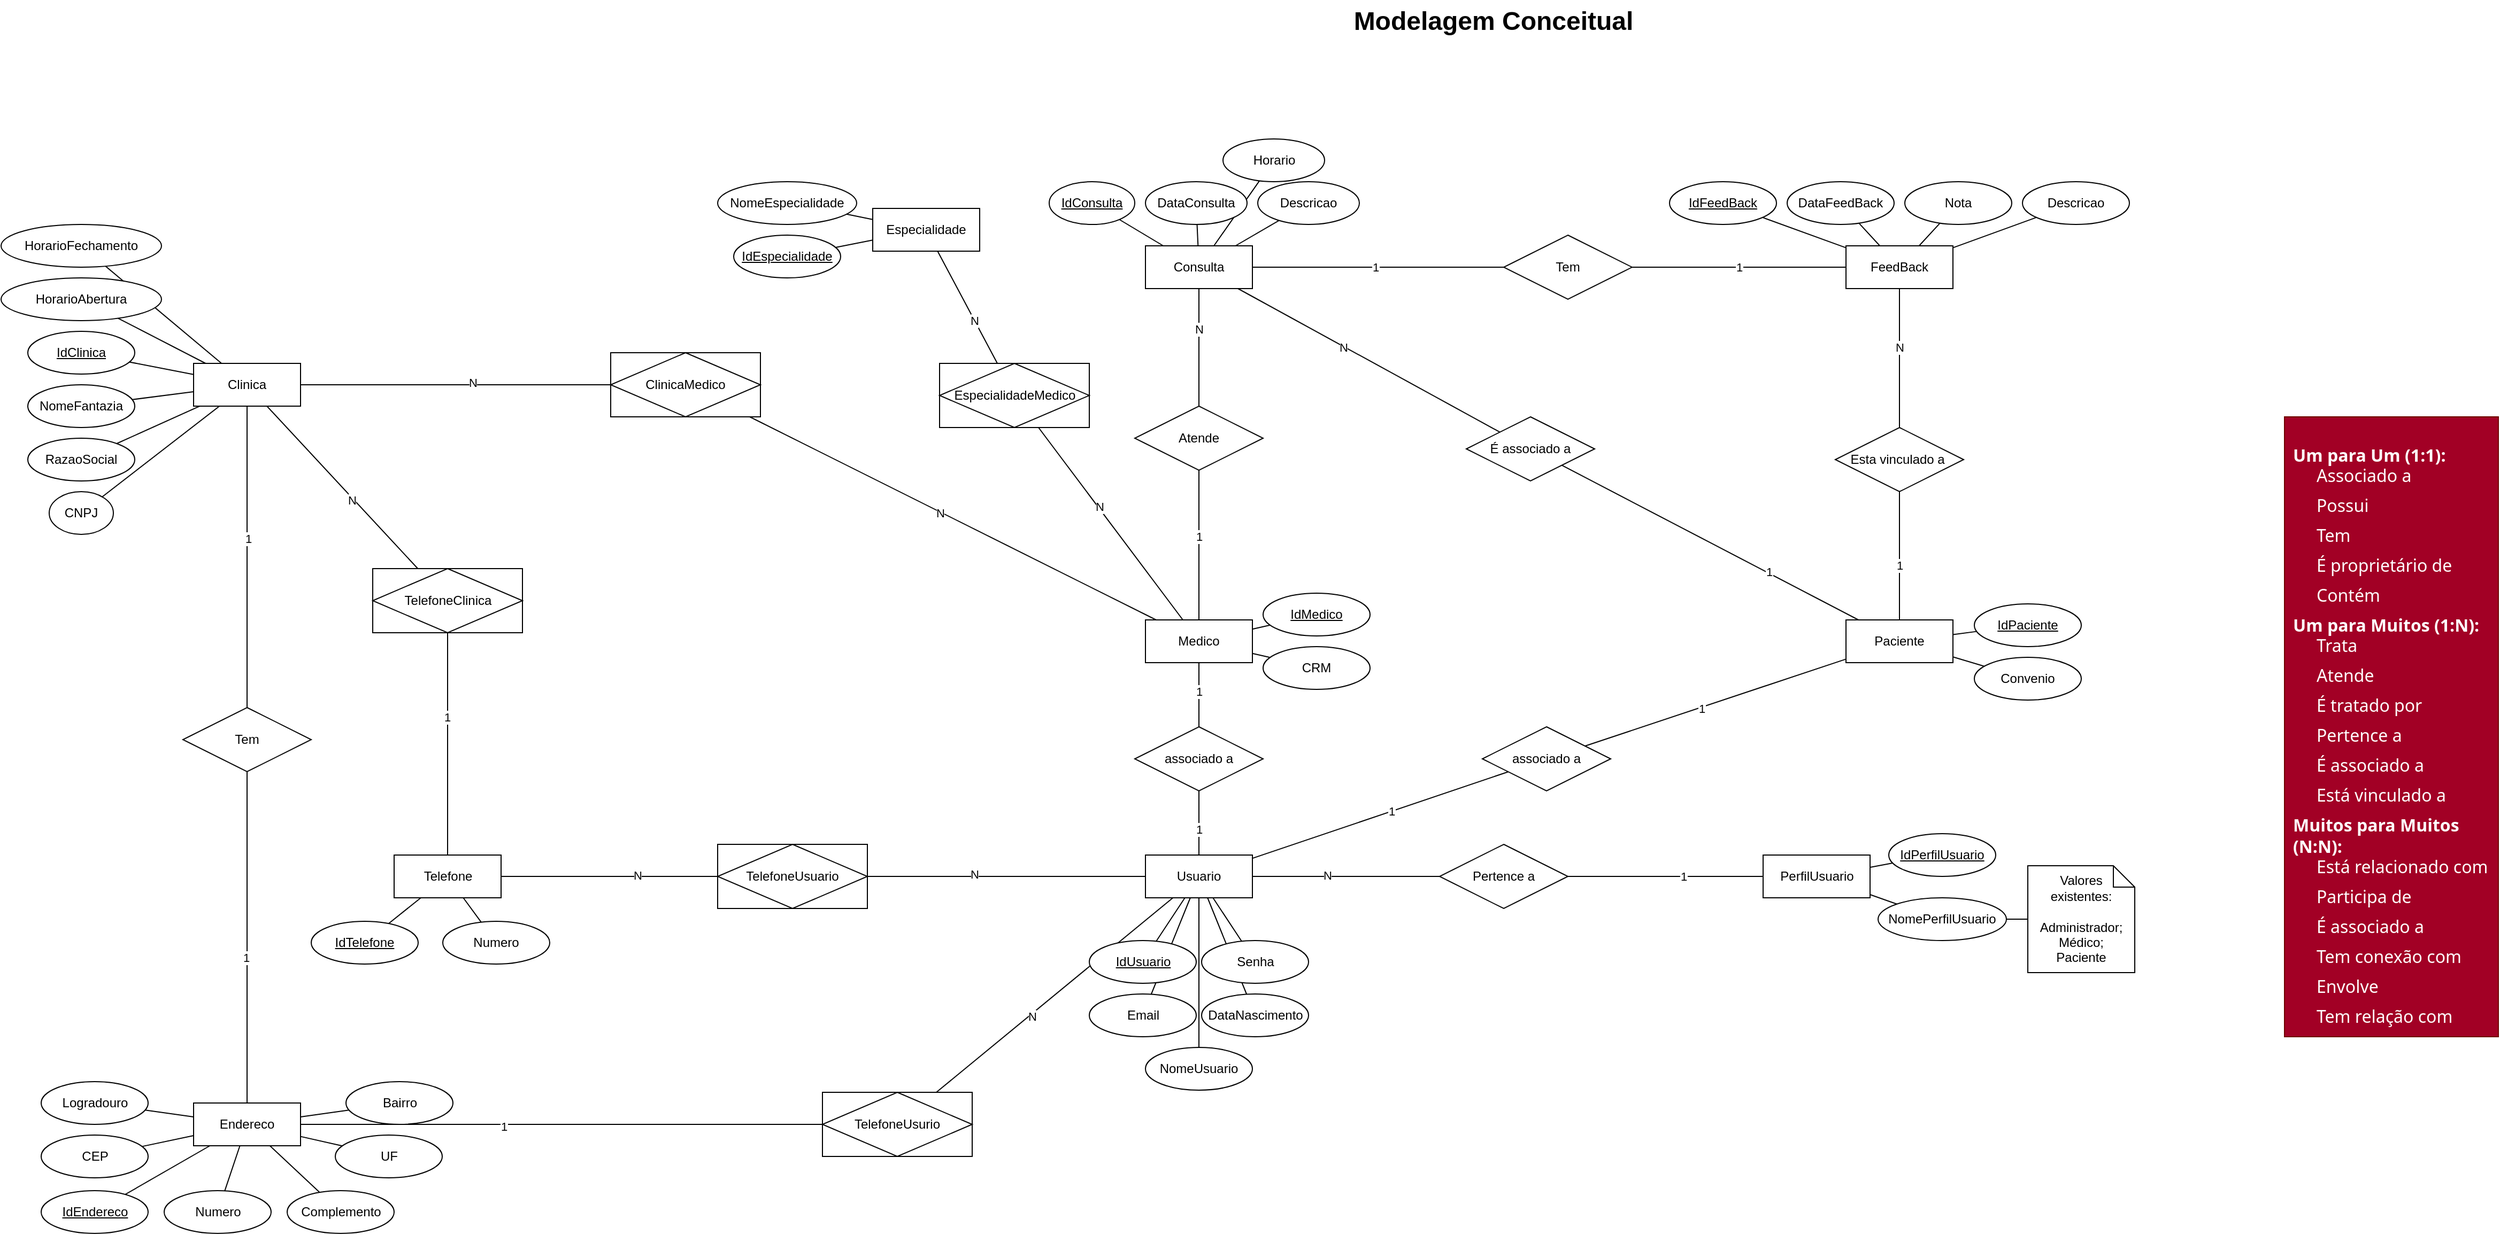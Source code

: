 <mxfile>
    <diagram id="RDf-9bHq0v4i3J4dfWOs" name="Conceitual">
        <mxGraphModel dx="2557" dy="480" grid="0" gridSize="10" guides="1" tooltips="1" connect="1" arrows="1" fold="1" page="1" pageScale="1" pageWidth="850" pageHeight="1100" math="0" shadow="0">
            <root>
                <mxCell id="0"/>
                <mxCell id="1" parent="0"/>
                <mxCell id="2" value="Especialidade" style="whiteSpace=wrap;html=1;align=center;" parent="1" vertex="1">
                    <mxGeometry x="-155" y="203" width="100" height="40" as="geometry"/>
                </mxCell>
                <mxCell id="3" value="Modelagem Conceitual" style="text;strokeColor=none;fillColor=none;html=1;fontSize=24;fontStyle=1;verticalAlign=middle;align=center;" parent="1" vertex="1">
                    <mxGeometry x="285" y="8" width="280" height="40" as="geometry"/>
                </mxCell>
                <mxCell id="5" style="edgeStyle=none;html=1;endArrow=none;endFill=0;startArrow=none;startFill=0;" parent="1" source="4" target="2" edge="1">
                    <mxGeometry relative="1" as="geometry"/>
                </mxCell>
                <mxCell id="4" value="IdEspecialidade" style="ellipse;whiteSpace=wrap;html=1;align=center;fontStyle=4;" parent="1" vertex="1">
                    <mxGeometry x="-285" y="228" width="100" height="40" as="geometry"/>
                </mxCell>
                <mxCell id="8" style="edgeStyle=none;html=1;endArrow=none;endFill=0;startArrow=none;startFill=0;" parent="1" source="7" target="2" edge="1">
                    <mxGeometry relative="1" as="geometry"/>
                </mxCell>
                <mxCell id="7" value="NomeEspecialidade" style="ellipse;whiteSpace=wrap;html=1;align=center;" parent="1" vertex="1">
                    <mxGeometry x="-300" y="178" width="130" height="40" as="geometry"/>
                </mxCell>
                <mxCell id="70" style="edgeStyle=none;html=1;entryX=1;entryY=0.5;entryDx=0;entryDy=0;endArrow=none;endFill=0;startArrow=none;startFill=0;" parent="1" source="89" target="31" edge="1">
                    <mxGeometry relative="1" as="geometry"/>
                </mxCell>
                <mxCell id="91" value="N" style="edgeLabel;html=1;align=center;verticalAlign=middle;resizable=0;points=[];" parent="70" connectable="0" vertex="1">
                    <mxGeometry x="0.2" y="-1" relative="1" as="geometry">
                        <mxPoint as="offset"/>
                    </mxGeometry>
                </mxCell>
                <mxCell id="9" value="PerfilUsuario" style="whiteSpace=wrap;html=1;align=center;" parent="1" vertex="1">
                    <mxGeometry x="677.5" y="808" width="100" height="40" as="geometry"/>
                </mxCell>
                <mxCell id="11" style="edgeStyle=none;html=1;endArrow=none;endFill=0;startArrow=none;startFill=0;" parent="1" source="10" target="9" edge="1">
                    <mxGeometry relative="1" as="geometry"/>
                </mxCell>
                <mxCell id="10" value="IdPerfilUsuario" style="ellipse;whiteSpace=wrap;html=1;align=center;fontStyle=4;" parent="1" vertex="1">
                    <mxGeometry x="795" y="788" width="100" height="40" as="geometry"/>
                </mxCell>
                <mxCell id="13" style="edgeStyle=none;html=1;endArrow=none;endFill=0;startArrow=none;startFill=0;" parent="1" source="12" target="9" edge="1">
                    <mxGeometry relative="1" as="geometry"/>
                </mxCell>
                <mxCell id="12" value="NomePerfilUsuario" style="ellipse;whiteSpace=wrap;html=1;align=center;" parent="1" vertex="1">
                    <mxGeometry x="785" y="848" width="120" height="40" as="geometry"/>
                </mxCell>
                <mxCell id="15" style="edgeStyle=none;html=1;endArrow=none;endFill=0;startArrow=none;startFill=0;" parent="1" source="14" target="12" edge="1">
                    <mxGeometry relative="1" as="geometry"/>
                </mxCell>
                <mxCell id="14" value="Valores existentes:&lt;br&gt;&lt;br&gt;Administrador;&lt;br&gt;Médico;&lt;br&gt;Paciente" style="shape=note;size=20;whiteSpace=wrap;html=1;" parent="1" vertex="1">
                    <mxGeometry x="925" y="818" width="100" height="100" as="geometry"/>
                </mxCell>
                <mxCell id="23" style="edgeStyle=none;html=1;endArrow=none;endFill=0;startArrow=none;startFill=0;" parent="1" source="16" target="19" edge="1">
                    <mxGeometry relative="1" as="geometry"/>
                </mxCell>
                <mxCell id="24" style="edgeStyle=none;html=1;endArrow=none;endFill=0;startArrow=none;startFill=0;" parent="1" source="16" target="17" edge="1">
                    <mxGeometry relative="1" as="geometry"/>
                </mxCell>
                <mxCell id="65" style="edgeStyle=none;html=1;startArrow=none;endArrow=none;endFill=0;startFill=0;" parent="1" source="75" target="59" edge="1">
                    <mxGeometry relative="1" as="geometry">
                        <mxPoint x="-20" y="608" as="sourcePoint"/>
                    </mxGeometry>
                </mxCell>
                <mxCell id="456" value="N" style="edgeLabel;html=1;align=center;verticalAlign=middle;resizable=0;points=[];" parent="65" vertex="1" connectable="0">
                    <mxGeometry x="-0.062" y="-1" relative="1" as="geometry">
                        <mxPoint as="offset"/>
                    </mxGeometry>
                </mxCell>
                <mxCell id="464" style="edgeStyle=none;html=1;endArrow=none;endFill=0;" parent="1" source="16" target="433" edge="1">
                    <mxGeometry relative="1" as="geometry"/>
                </mxCell>
                <mxCell id="465" value="N" style="edgeLabel;html=1;align=center;verticalAlign=middle;resizable=0;points=[];" parent="464" vertex="1" connectable="0">
                    <mxGeometry x="0.145" y="-2" relative="1" as="geometry">
                        <mxPoint as="offset"/>
                    </mxGeometry>
                </mxCell>
                <mxCell id="16" value="Clinica" style="whiteSpace=wrap;html=1;align=center;" parent="1" vertex="1">
                    <mxGeometry x="-790" y="348" width="100" height="40" as="geometry"/>
                </mxCell>
                <mxCell id="17" value="IdClinica" style="ellipse;whiteSpace=wrap;html=1;align=center;fontStyle=4;" parent="1" vertex="1">
                    <mxGeometry x="-945" y="318" width="100" height="40" as="geometry"/>
                </mxCell>
                <mxCell id="26" style="edgeStyle=none;html=1;endArrow=none;endFill=0;startArrow=none;startFill=0;" parent="1" source="20" target="16" edge="1">
                    <mxGeometry relative="1" as="geometry"/>
                </mxCell>
                <mxCell id="20" value="CNPJ" style="ellipse;whiteSpace=wrap;html=1;align=center;" parent="1" vertex="1">
                    <mxGeometry x="-925" y="468" width="60" height="40" as="geometry"/>
                </mxCell>
                <mxCell id="28" style="edgeStyle=none;html=1;endArrow=none;endFill=0;startArrow=none;startFill=0;" parent="1" source="21" target="16" edge="1">
                    <mxGeometry relative="1" as="geometry"/>
                </mxCell>
                <mxCell id="21" value="NomeFantazia" style="ellipse;whiteSpace=wrap;html=1;align=center;" parent="1" vertex="1">
                    <mxGeometry x="-945" y="368" width="100" height="40" as="geometry"/>
                </mxCell>
                <mxCell id="27" style="edgeStyle=none;html=1;endArrow=none;endFill=0;startArrow=none;startFill=0;" parent="1" source="22" target="16" edge="1">
                    <mxGeometry relative="1" as="geometry"/>
                </mxCell>
                <mxCell id="22" value="RazaoSocial" style="ellipse;whiteSpace=wrap;html=1;align=center;" parent="1" vertex="1">
                    <mxGeometry x="-945" y="418" width="100" height="40" as="geometry"/>
                </mxCell>
                <mxCell id="68" style="edgeStyle=none;html=1;endArrow=none;endFill=0;startArrow=none;startFill=0;" parent="1" source="111" target="67" edge="1">
                    <mxGeometry relative="1" as="geometry"/>
                </mxCell>
                <mxCell id="112" value="1" style="edgeLabel;html=1;align=center;verticalAlign=middle;resizable=0;points=[];fontColor=default;" parent="68" connectable="0" vertex="1">
                    <mxGeometry x="0.286" y="1" relative="1" as="geometry">
                        <mxPoint x="-29" y="1" as="offset"/>
                    </mxGeometry>
                </mxCell>
                <mxCell id="431" style="edgeStyle=none;html=1;endArrow=none;endFill=0;" parent="1" source="30" target="430" edge="1">
                    <mxGeometry relative="1" as="geometry"/>
                </mxCell>
                <mxCell id="30" value="Consulta" style="whiteSpace=wrap;html=1;align=center;" parent="1" vertex="1">
                    <mxGeometry x="100" y="238" width="100" height="40" as="geometry"/>
                </mxCell>
                <mxCell id="61" style="edgeStyle=none;html=1;endArrow=none;endFill=0;startArrow=none;startFill=0;" parent="1" source="84" target="59" edge="1">
                    <mxGeometry relative="1" as="geometry"/>
                </mxCell>
                <mxCell id="92" value="1" style="edgeLabel;html=1;align=center;verticalAlign=middle;resizable=0;points=[];" parent="61" connectable="0" vertex="1">
                    <mxGeometry x="0.097" relative="1" as="geometry">
                        <mxPoint as="offset"/>
                    </mxGeometry>
                </mxCell>
                <mxCell id="62" style="edgeStyle=none;html=1;endArrow=none;endFill=0;startArrow=none;startFill=0;" parent="1" source="87" target="60" edge="1">
                    <mxGeometry relative="1" as="geometry"/>
                </mxCell>
                <mxCell id="95" value="1" style="edgeLabel;html=1;align=center;verticalAlign=middle;resizable=0;points=[];" parent="62" connectable="0" vertex="1">
                    <mxGeometry x="-0.105" relative="1" as="geometry">
                        <mxPoint y="1" as="offset"/>
                    </mxGeometry>
                </mxCell>
                <mxCell id="31" value="Usuario" style="whiteSpace=wrap;html=1;align=center;" parent="1" vertex="1">
                    <mxGeometry x="100" y="808" width="100" height="40" as="geometry"/>
                </mxCell>
                <mxCell id="48" style="edgeStyle=none;html=1;endArrow=none;endFill=0;startArrow=none;startFill=0;" parent="1" source="32" target="31" edge="1">
                    <mxGeometry relative="1" as="geometry"/>
                </mxCell>
                <mxCell id="50" style="edgeStyle=none;html=1;endArrow=none;endFill=0;startArrow=none;startFill=0;" parent="1" source="37" target="31" edge="1">
                    <mxGeometry relative="1" as="geometry"/>
                </mxCell>
                <mxCell id="37" value="NomeUsuario" style="ellipse;whiteSpace=wrap;html=1;align=center;" parent="1" vertex="1">
                    <mxGeometry x="100" y="988" width="100" height="40" as="geometry"/>
                </mxCell>
                <mxCell id="51" style="edgeStyle=none;html=1;endArrow=none;endFill=0;startArrow=none;startFill=0;" parent="1" source="38" target="31" edge="1">
                    <mxGeometry relative="1" as="geometry"/>
                </mxCell>
                <mxCell id="38" value="DataNascimento" style="ellipse;whiteSpace=wrap;html=1;align=center;" parent="1" vertex="1">
                    <mxGeometry x="152.5" y="938" width="100" height="40" as="geometry"/>
                </mxCell>
                <mxCell id="49" style="edgeStyle=none;html=1;endArrow=none;endFill=0;startArrow=none;startFill=0;" parent="1" source="41" target="31" edge="1">
                    <mxGeometry relative="1" as="geometry"/>
                </mxCell>
                <mxCell id="41" value="Email" style="ellipse;whiteSpace=wrap;html=1;align=center;" parent="1" vertex="1">
                    <mxGeometry x="47.5" y="938" width="100" height="40" as="geometry"/>
                </mxCell>
                <mxCell id="54" style="edgeStyle=none;html=1;endArrow=none;endFill=0;startArrow=none;startFill=0;" parent="1" source="42" target="31" edge="1">
                    <mxGeometry relative="1" as="geometry">
                        <mxPoint x="357.5" y="798" as="sourcePoint"/>
                    </mxGeometry>
                </mxCell>
                <mxCell id="42" value="Senha" style="ellipse;whiteSpace=wrap;html=1;align=center;" parent="1" vertex="1">
                    <mxGeometry x="152.5" y="888" width="100" height="40" as="geometry"/>
                </mxCell>
                <mxCell id="46" style="edgeStyle=none;html=1;endArrow=none;endFill=0;startArrow=none;startFill=0;" parent="1" source="44" target="30" edge="1">
                    <mxGeometry relative="1" as="geometry"/>
                </mxCell>
                <mxCell id="44" value="IdConsulta" style="ellipse;whiteSpace=wrap;html=1;align=center;fontStyle=4;" parent="1" vertex="1">
                    <mxGeometry x="10" y="178" width="80" height="40" as="geometry"/>
                </mxCell>
                <mxCell id="47" style="edgeStyle=none;html=1;endArrow=none;endFill=0;startArrow=none;startFill=0;" parent="1" source="45" target="30" edge="1">
                    <mxGeometry relative="1" as="geometry"/>
                </mxCell>
                <mxCell id="63" style="edgeStyle=none;html=1;endArrow=none;endFill=0;startArrow=none;startFill=0;" parent="1" source="77" target="30" edge="1">
                    <mxGeometry relative="1" as="geometry"/>
                </mxCell>
                <mxCell id="78" value="N" style="edgeLabel;html=1;align=center;verticalAlign=middle;resizable=0;points=[];" parent="63" connectable="0" vertex="1">
                    <mxGeometry x="0.312" relative="1" as="geometry">
                        <mxPoint as="offset"/>
                    </mxGeometry>
                </mxCell>
                <mxCell id="64" style="edgeStyle=none;html=1;endArrow=none;endFill=0;startArrow=none;startFill=0;" parent="1" source="81" target="2" edge="1">
                    <mxGeometry relative="1" as="geometry"/>
                </mxCell>
                <mxCell id="457" value="N" style="edgeLabel;html=1;align=center;verticalAlign=middle;resizable=0;points=[];" parent="64" vertex="1" connectable="0">
                    <mxGeometry x="-0.234" y="-1" relative="1" as="geometry">
                        <mxPoint x="-1" as="offset"/>
                    </mxGeometry>
                </mxCell>
                <mxCell id="119" style="edgeStyle=none;html=1;fontColor=default;startArrow=none;startFill=0;endArrow=none;endFill=0;" parent="1" source="59" target="118" edge="1">
                    <mxGeometry relative="1" as="geometry"/>
                </mxCell>
                <mxCell id="121" style="edgeStyle=none;html=1;fontColor=default;startArrow=none;startFill=0;endArrow=none;endFill=0;" parent="1" source="59" target="120" edge="1">
                    <mxGeometry relative="1" as="geometry"/>
                </mxCell>
                <mxCell id="59" value="Medico" style="whiteSpace=wrap;html=1;align=center;strokeColor=default;" parent="1" vertex="1">
                    <mxGeometry x="100" y="588" width="100" height="40" as="geometry"/>
                </mxCell>
                <mxCell id="103" style="edgeStyle=none;html=1;fontColor=default;startArrow=none;startFill=0;endArrow=none;endFill=0;" parent="1" source="105" target="30" edge="1">
                    <mxGeometry relative="1" as="geometry"/>
                </mxCell>
                <mxCell id="107" value="N" style="edgeLabel;html=1;align=center;verticalAlign=middle;resizable=0;points=[];fontColor=default;" parent="103" connectable="0" vertex="1">
                    <mxGeometry x="0.489" y="-3" relative="1" as="geometry">
                        <mxPoint x="34" y="23" as="offset"/>
                    </mxGeometry>
                </mxCell>
                <mxCell id="60" value="Paciente" style="whiteSpace=wrap;html=1;align=center;" parent="1" vertex="1">
                    <mxGeometry x="755" y="588" width="100" height="40" as="geometry"/>
                </mxCell>
                <mxCell id="69" style="edgeStyle=none;html=1;endArrow=none;endFill=0;startArrow=none;startFill=0;" parent="1" source="115" target="60" edge="1">
                    <mxGeometry relative="1" as="geometry"/>
                </mxCell>
                <mxCell id="117" value="1" style="edgeLabel;html=1;align=center;verticalAlign=middle;resizable=0;points=[];fontColor=default;" parent="69" connectable="0" vertex="1">
                    <mxGeometry x="0.145" relative="1" as="geometry">
                        <mxPoint as="offset"/>
                    </mxGeometry>
                </mxCell>
                <mxCell id="128" style="edgeStyle=none;html=1;fontColor=default;startArrow=none;startFill=0;endArrow=none;endFill=0;" parent="1" source="67" target="127" edge="1">
                    <mxGeometry relative="1" as="geometry"/>
                </mxCell>
                <mxCell id="136" style="edgeStyle=none;html=1;fontColor=default;startArrow=none;startFill=0;endArrow=none;endFill=0;" parent="1" source="67" target="135" edge="1">
                    <mxGeometry relative="1" as="geometry"/>
                </mxCell>
                <mxCell id="67" value="FeedBack" style="whiteSpace=wrap;html=1;align=center;" parent="1" vertex="1">
                    <mxGeometry x="755" y="238" width="100" height="40" as="geometry"/>
                </mxCell>
                <mxCell id="71" value="" style="edgeStyle=none;html=1;endArrow=none;endFill=0;startArrow=none;startFill=0;" parent="1" source="16" target="75" edge="1">
                    <mxGeometry relative="1" as="geometry">
                        <mxPoint x="-235" y="608" as="sourcePoint"/>
                        <mxPoint x="-140" y="608" as="targetPoint"/>
                    </mxGeometry>
                </mxCell>
                <mxCell id="455" value="N" style="edgeLabel;html=1;align=center;verticalAlign=middle;resizable=0;points=[];" parent="71" vertex="1" connectable="0">
                    <mxGeometry x="0.111" y="2" relative="1" as="geometry">
                        <mxPoint as="offset"/>
                    </mxGeometry>
                </mxCell>
                <mxCell id="75" value="ClinicaMedico" style="shape=associativeEntity;whiteSpace=wrap;html=1;align=center;" parent="1" vertex="1">
                    <mxGeometry x="-400" y="338" width="140" height="60" as="geometry"/>
                </mxCell>
                <mxCell id="76" value="" style="edgeStyle=none;html=1;endArrow=none;endFill=0;startArrow=none;startFill=0;" parent="1" source="59" target="77" edge="1">
                    <mxGeometry relative="1" as="geometry">
                        <mxPoint x="150" y="588" as="sourcePoint"/>
                        <mxPoint x="150" y="278" as="targetPoint"/>
                    </mxGeometry>
                </mxCell>
                <mxCell id="79" value="1" style="edgeLabel;html=1;align=center;verticalAlign=middle;resizable=0;points=[];" parent="76" connectable="0" vertex="1">
                    <mxGeometry x="0.122" relative="1" as="geometry">
                        <mxPoint as="offset"/>
                    </mxGeometry>
                </mxCell>
                <mxCell id="77" value="Atende" style="shape=rhombus;perimeter=rhombusPerimeter;whiteSpace=wrap;html=1;align=center;" parent="1" vertex="1">
                    <mxGeometry x="90" y="388" width="120" height="60" as="geometry"/>
                </mxCell>
                <mxCell id="80" value="" style="edgeStyle=none;html=1;endArrow=none;endFill=0;startArrow=none;startFill=0;" parent="1" source="59" target="81" edge="1">
                    <mxGeometry relative="1" as="geometry">
                        <mxPoint x="130.364" y="588" as="sourcePoint"/>
                        <mxPoint x="-100.364" y="353" as="targetPoint"/>
                    </mxGeometry>
                </mxCell>
                <mxCell id="458" value="N" style="edgeLabel;html=1;align=center;verticalAlign=middle;resizable=0;points=[];" parent="80" vertex="1" connectable="0">
                    <mxGeometry x="0.167" y="-1" relative="1" as="geometry">
                        <mxPoint as="offset"/>
                    </mxGeometry>
                </mxCell>
                <mxCell id="81" value="EspecialidadeMedico" style="shape=associativeEntity;whiteSpace=wrap;html=1;align=center;" parent="1" vertex="1">
                    <mxGeometry x="-92.5" y="348" width="140" height="60" as="geometry"/>
                </mxCell>
                <mxCell id="85" value="" style="edgeStyle=none;html=1;endArrow=none;endFill=0;startArrow=none;startFill=0;" parent="1" source="31" target="84" edge="1">
                    <mxGeometry relative="1" as="geometry">
                        <mxPoint x="150" y="808" as="sourcePoint"/>
                        <mxPoint x="150" y="628" as="targetPoint"/>
                    </mxGeometry>
                </mxCell>
                <mxCell id="93" value="1" style="edgeLabel;html=1;align=center;verticalAlign=middle;resizable=0;points=[];" parent="85" connectable="0" vertex="1">
                    <mxGeometry x="-0.207" relative="1" as="geometry">
                        <mxPoint as="offset"/>
                    </mxGeometry>
                </mxCell>
                <mxCell id="84" value="associado a" style="shape=rhombus;perimeter=rhombusPerimeter;whiteSpace=wrap;html=1;align=center;" parent="1" vertex="1">
                    <mxGeometry x="90" y="688" width="120" height="60" as="geometry"/>
                </mxCell>
                <mxCell id="86" value="" style="edgeStyle=none;html=1;endArrow=none;endFill=0;startArrow=none;startFill=0;" parent="1" source="31" target="87" edge="1">
                    <mxGeometry relative="1" as="geometry">
                        <mxPoint x="200" y="811.969" as="sourcePoint"/>
                        <mxPoint x="755" y="634.031" as="targetPoint"/>
                    </mxGeometry>
                </mxCell>
                <mxCell id="94" value="1" style="edgeLabel;html=1;align=center;verticalAlign=middle;resizable=0;points=[];" parent="86" connectable="0" vertex="1">
                    <mxGeometry x="0.087" relative="1" as="geometry">
                        <mxPoint as="offset"/>
                    </mxGeometry>
                </mxCell>
                <mxCell id="87" value="associado a" style="shape=rhombus;perimeter=rhombusPerimeter;whiteSpace=wrap;html=1;align=center;" parent="1" vertex="1">
                    <mxGeometry x="415" y="688" width="120" height="60" as="geometry"/>
                </mxCell>
                <mxCell id="88" value="" style="edgeStyle=none;html=1;entryX=1;entryY=0.5;entryDx=0;entryDy=0;endArrow=none;endFill=0;startArrow=none;startFill=0;" parent="1" source="9" target="89" edge="1">
                    <mxGeometry relative="1" as="geometry">
                        <mxPoint x="677.5" y="828" as="sourcePoint"/>
                        <mxPoint x="200" y="828" as="targetPoint"/>
                    </mxGeometry>
                </mxCell>
                <mxCell id="90" value="1" style="edgeLabel;html=1;align=center;verticalAlign=middle;resizable=0;points=[];" parent="88" connectable="0" vertex="1">
                    <mxGeometry x="-0.173" y="2" relative="1" as="geometry">
                        <mxPoint x="1" y="-2" as="offset"/>
                    </mxGeometry>
                </mxCell>
                <mxCell id="89" value="Pertence a" style="shape=rhombus;perimeter=rhombusPerimeter;whiteSpace=wrap;html=1;align=center;" parent="1" vertex="1">
                    <mxGeometry x="375" y="798" width="120" height="60" as="geometry"/>
                </mxCell>
                <mxCell id="99" value="&lt;ol style=&quot;border: 0px solid rgb(217, 217, 227); box-sizing: border-box; --tw-border-spacing-x: 0; --tw-border-spacing-y: 0; --tw-translate-x: 0; --tw-translate-y: 0; --tw-rotate: 0; --tw-skew-x: 0; --tw-skew-y: 0; --tw-scale-x: 1; --tw-scale-y: 1; --tw-pan-x: ; --tw-pan-y: ; --tw-pinch-zoom: ; --tw-scroll-snap-strictness: proximity; --tw-gradient-from-position: ; --tw-gradient-via-position: ; --tw-gradient-to-position: ; --tw-ordinal: ; --tw-slashed-zero: ; --tw-numeric-figure: ; --tw-numeric-spacing: ; --tw-numeric-fraction: ; --tw-ring-inset: ; --tw-ring-offset-width: 0px; --tw-ring-offset-color: #fff; --tw-ring-color: rgba(69,89,164,0.5); --tw-ring-offset-shadow: 0 0 transparent; --tw-ring-shadow: 0 0 transparent; --tw-shadow: 0 0 transparent; --tw-shadow-colored: 0 0 transparent; --tw-blur: ; --tw-brightness: ; --tw-contrast: ; --tw-grayscale: ; --tw-hue-rotate: ; --tw-invert: ; --tw-saturate: ; --tw-sepia: ; --tw-drop-shadow: ; --tw-backdrop-blur: ; --tw-backdrop-brightness: ; --tw-backdrop-contrast: ; --tw-backdrop-grayscale: ; --tw-backdrop-hue-rotate: ; --tw-backdrop-invert: ; --tw-backdrop-opacity: ; --tw-backdrop-saturate: ; --tw-backdrop-sepia: ; list-style: none; margin: 1.25em 0px; padding: 0px; counter-reset: list-number 0; display: flex; flex-direction: column; font-family: Söhne, ui-sans-serif, system-ui, -apple-system, &amp;quot;Segoe UI&amp;quot;, Roboto, Ubuntu, Cantarell, &amp;quot;Noto Sans&amp;quot;, sans-serif, &amp;quot;Helvetica Neue&amp;quot;, Arial, &amp;quot;Apple Color Emoji&amp;quot;, &amp;quot;Segoe UI Emoji&amp;quot;, &amp;quot;Segoe UI Symbol&amp;quot;, &amp;quot;Noto Color Emoji&amp;quot;; font-size: 16px; font-style: normal; font-variant-ligatures: normal; font-variant-caps: normal; font-weight: 400; letter-spacing: normal; orphans: 2; text-align: start; text-indent: 0px; text-transform: none; widows: 2; word-spacing: 0px; -webkit-text-stroke-width: 0px; text-decoration-thickness: initial; text-decoration-style: initial; text-decoration-color: initial;&quot;&gt;&lt;li style=&quot;border: 0px solid rgb(217, 217, 227); box-sizing: border-box; --tw-border-spacing-x: 0; --tw-border-spacing-y: 0; --tw-translate-x: 0; --tw-translate-y: 0; --tw-rotate: 0; --tw-skew-x: 0; --tw-skew-y: 0; --tw-scale-x: 1; --tw-scale-y: 1; --tw-pan-x: ; --tw-pan-y: ; --tw-pinch-zoom: ; --tw-scroll-snap-strictness: proximity; --tw-gradient-from-position: ; --tw-gradient-via-position: ; --tw-gradient-to-position: ; --tw-ordinal: ; --tw-slashed-zero: ; --tw-numeric-figure: ; --tw-numeric-spacing: ; --tw-numeric-fraction: ; --tw-ring-inset: ; --tw-ring-offset-width: 0px; --tw-ring-offset-color: #fff; --tw-ring-color: rgba(69,89,164,.5); --tw-ring-offset-shadow: 0 0 transparent; --tw-ring-shadow: 0 0 transparent; --tw-shadow: 0 0 transparent; --tw-shadow-colored: 0 0 transparent; --tw-blur: ; --tw-brightness: ; --tw-contrast: ; --tw-grayscale: ; --tw-hue-rotate: ; --tw-invert: ; --tw-saturate: ; --tw-sepia: ; --tw-drop-shadow: ; --tw-backdrop-blur: ; --tw-backdrop-brightness: ; --tw-backdrop-contrast: ; --tw-backdrop-grayscale: ; --tw-backdrop-hue-rotate: ; --tw-backdrop-invert: ; --tw-backdrop-opacity: ; --tw-backdrop-saturate: ; --tw-backdrop-sepia: ; margin-bottom: 0px; margin-top: 0px; padding-left: 0.375em; counter-increment: list-number 1; display: block; min-height: 28px;&quot;&gt;&lt;p style=&quot;border: 0px solid rgb(217, 217, 227); box-sizing: border-box; --tw-border-spacing-x: 0; --tw-border-spacing-y: 0; --tw-translate-x: 0; --tw-translate-y: 0; --tw-rotate: 0; --tw-skew-x: 0; --tw-skew-y: 0; --tw-scale-x: 1; --tw-scale-y: 1; --tw-pan-x: ; --tw-pan-y: ; --tw-pinch-zoom: ; --tw-scroll-snap-strictness: proximity; --tw-gradient-from-position: ; --tw-gradient-via-position: ; --tw-gradient-to-position: ; --tw-ordinal: ; --tw-slashed-zero: ; --tw-numeric-figure: ; --tw-numeric-spacing: ; --tw-numeric-fraction: ; --tw-ring-inset: ; --tw-ring-offset-width: 0px; --tw-ring-offset-color: #fff; --tw-ring-color: rgba(69,89,164,.5); --tw-ring-offset-shadow: 0 0 transparent; --tw-ring-shadow: 0 0 transparent; --tw-shadow: 0 0 transparent; --tw-shadow-colored: 0 0 transparent; --tw-blur: ; --tw-brightness: ; --tw-contrast: ; --tw-grayscale: ; --tw-hue-rotate: ; --tw-invert: ; --tw-saturate: ; --tw-sepia: ; --tw-drop-shadow: ; --tw-backdrop-blur: ; --tw-backdrop-brightness: ; --tw-backdrop-contrast: ; --tw-backdrop-grayscale: ; --tw-backdrop-hue-rotate: ; --tw-backdrop-invert: ; --tw-backdrop-opacity: ; --tw-backdrop-saturate: ; --tw-backdrop-sepia: ; margin: 0px;&quot;&gt;&lt;strong style=&quot;border: 0px solid rgb(217, 217, 227); box-sizing: border-box; --tw-border-spacing-x: 0; --tw-border-spacing-y: 0; --tw-translate-x: 0; --tw-translate-y: 0; --tw-rotate: 0; --tw-skew-x: 0; --tw-skew-y: 0; --tw-scale-x: 1; --tw-scale-y: 1; --tw-pan-x: ; --tw-pan-y: ; --tw-pinch-zoom: ; --tw-scroll-snap-strictness: proximity; --tw-gradient-from-position: ; --tw-gradient-via-position: ; --tw-gradient-to-position: ; --tw-ordinal: ; --tw-slashed-zero: ; --tw-numeric-figure: ; --tw-numeric-spacing: ; --tw-numeric-fraction: ; --tw-ring-inset: ; --tw-ring-offset-width: 0px; --tw-ring-offset-color: #fff; --tw-ring-color: rgba(69,89,164,0.5); --tw-ring-offset-shadow: 0 0 transparent; --tw-ring-shadow: 0 0 transparent; --tw-shadow: 0 0 transparent; --tw-shadow-colored: 0 0 transparent; --tw-blur: ; --tw-brightness: ; --tw-contrast: ; --tw-grayscale: ; --tw-hue-rotate: ; --tw-invert: ; --tw-saturate: ; --tw-sepia: ; --tw-drop-shadow: ; --tw-backdrop-blur: ; --tw-backdrop-brightness: ; --tw-backdrop-contrast: ; --tw-backdrop-grayscale: ; --tw-backdrop-hue-rotate: ; --tw-backdrop-invert: ; --tw-backdrop-opacity: ; --tw-backdrop-saturate: ; --tw-backdrop-sepia: ; font-weight: 600;&quot;&gt;Um para Um (1:1):&lt;/strong&gt;&lt;/p&gt;&lt;ul style=&quot;border: 0px solid rgb(217, 217, 227); box-sizing: border-box; --tw-border-spacing-x: 0; --tw-border-spacing-y: 0; --tw-translate-x: 0; --tw-translate-y: 0; --tw-rotate: 0; --tw-skew-x: 0; --tw-skew-y: 0; --tw-scale-x: 1; --tw-scale-y: 1; --tw-pan-x: ; --tw-pan-y: ; --tw-pinch-zoom: ; --tw-scroll-snap-strictness: proximity; --tw-gradient-from-position: ; --tw-gradient-via-position: ; --tw-gradient-to-position: ; --tw-ordinal: ; --tw-slashed-zero: ; --tw-numeric-figure: ; --tw-numeric-spacing: ; --tw-numeric-fraction: ; --tw-ring-inset: ; --tw-ring-offset-width: 0px; --tw-ring-offset-color: #fff; --tw-ring-color: rgba(69,89,164,.5); --tw-ring-offset-shadow: 0 0 transparent; --tw-ring-shadow: 0 0 transparent; --tw-shadow: 0 0 transparent; --tw-shadow-colored: 0 0 transparent; --tw-blur: ; --tw-brightness: ; --tw-contrast: ; --tw-grayscale: ; --tw-hue-rotate: ; --tw-invert: ; --tw-saturate: ; --tw-sepia: ; --tw-drop-shadow: ; --tw-backdrop-blur: ; --tw-backdrop-brightness: ; --tw-backdrop-contrast: ; --tw-backdrop-grayscale: ; --tw-backdrop-hue-rotate: ; --tw-backdrop-invert: ; --tw-backdrop-opacity: ; --tw-backdrop-saturate: ; --tw-backdrop-sepia: ; list-style: disc; margin: 0px 0px 0px 1rem; padding: 0px; display: flex; flex-direction: column;&quot;&gt;&lt;li style=&quot;border: 0px solid rgb(217, 217, 227); box-sizing: border-box; --tw-border-spacing-x: 0; --tw-border-spacing-y: 0; --tw-translate-x: 0; --tw-translate-y: 0; --tw-rotate: 0; --tw-skew-x: 0; --tw-skew-y: 0; --tw-scale-x: 1; --tw-scale-y: 1; --tw-pan-x: ; --tw-pan-y: ; --tw-pinch-zoom: ; --tw-scroll-snap-strictness: proximity; --tw-gradient-from-position: ; --tw-gradient-via-position: ; --tw-gradient-to-position: ; --tw-ordinal: ; --tw-slashed-zero: ; --tw-numeric-figure: ; --tw-numeric-spacing: ; --tw-numeric-fraction: ; --tw-ring-inset: ; --tw-ring-offset-width: 0px; --tw-ring-offset-color: #fff; --tw-ring-color: rgba(69,89,164,.5); --tw-ring-offset-shadow: 0 0 transparent; --tw-ring-shadow: 0 0 transparent; --tw-shadow: 0 0 transparent; --tw-shadow-colored: 0 0 transparent; --tw-blur: ; --tw-brightness: ; --tw-contrast: ; --tw-grayscale: ; --tw-hue-rotate: ; --tw-invert: ; --tw-saturate: ; --tw-sepia: ; --tw-drop-shadow: ; --tw-backdrop-blur: ; --tw-backdrop-brightness: ; --tw-backdrop-contrast: ; --tw-backdrop-grayscale: ; --tw-backdrop-hue-rotate: ; --tw-backdrop-invert: ; --tw-backdrop-opacity: ; --tw-backdrop-saturate: ; --tw-backdrop-sepia: ; margin: 0px; padding-left: 0.375em; display: block; min-height: 28px;&quot;&gt;Associado a&lt;/li&gt;&lt;li style=&quot;border: 0px solid rgb(217, 217, 227); box-sizing: border-box; --tw-border-spacing-x: 0; --tw-border-spacing-y: 0; --tw-translate-x: 0; --tw-translate-y: 0; --tw-rotate: 0; --tw-skew-x: 0; --tw-skew-y: 0; --tw-scale-x: 1; --tw-scale-y: 1; --tw-pan-x: ; --tw-pan-y: ; --tw-pinch-zoom: ; --tw-scroll-snap-strictness: proximity; --tw-gradient-from-position: ; --tw-gradient-via-position: ; --tw-gradient-to-position: ; --tw-ordinal: ; --tw-slashed-zero: ; --tw-numeric-figure: ; --tw-numeric-spacing: ; --tw-numeric-fraction: ; --tw-ring-inset: ; --tw-ring-offset-width: 0px; --tw-ring-offset-color: #fff; --tw-ring-color: rgba(69,89,164,.5); --tw-ring-offset-shadow: 0 0 transparent; --tw-ring-shadow: 0 0 transparent; --tw-shadow: 0 0 transparent; --tw-shadow-colored: 0 0 transparent; --tw-blur: ; --tw-brightness: ; --tw-contrast: ; --tw-grayscale: ; --tw-hue-rotate: ; --tw-invert: ; --tw-saturate: ; --tw-sepia: ; --tw-drop-shadow: ; --tw-backdrop-blur: ; --tw-backdrop-brightness: ; --tw-backdrop-contrast: ; --tw-backdrop-grayscale: ; --tw-backdrop-hue-rotate: ; --tw-backdrop-invert: ; --tw-backdrop-opacity: ; --tw-backdrop-saturate: ; --tw-backdrop-sepia: ; margin: 0px; padding-left: 0.375em; display: block; min-height: 28px;&quot;&gt;Possui&lt;/li&gt;&lt;li style=&quot;border: 0px solid rgb(217, 217, 227); box-sizing: border-box; --tw-border-spacing-x: 0; --tw-border-spacing-y: 0; --tw-translate-x: 0; --tw-translate-y: 0; --tw-rotate: 0; --tw-skew-x: 0; --tw-skew-y: 0; --tw-scale-x: 1; --tw-scale-y: 1; --tw-pan-x: ; --tw-pan-y: ; --tw-pinch-zoom: ; --tw-scroll-snap-strictness: proximity; --tw-gradient-from-position: ; --tw-gradient-via-position: ; --tw-gradient-to-position: ; --tw-ordinal: ; --tw-slashed-zero: ; --tw-numeric-figure: ; --tw-numeric-spacing: ; --tw-numeric-fraction: ; --tw-ring-inset: ; --tw-ring-offset-width: 0px; --tw-ring-offset-color: #fff; --tw-ring-color: rgba(69,89,164,.5); --tw-ring-offset-shadow: 0 0 transparent; --tw-ring-shadow: 0 0 transparent; --tw-shadow: 0 0 transparent; --tw-shadow-colored: 0 0 transparent; --tw-blur: ; --tw-brightness: ; --tw-contrast: ; --tw-grayscale: ; --tw-hue-rotate: ; --tw-invert: ; --tw-saturate: ; --tw-sepia: ; --tw-drop-shadow: ; --tw-backdrop-blur: ; --tw-backdrop-brightness: ; --tw-backdrop-contrast: ; --tw-backdrop-grayscale: ; --tw-backdrop-hue-rotate: ; --tw-backdrop-invert: ; --tw-backdrop-opacity: ; --tw-backdrop-saturate: ; --tw-backdrop-sepia: ; margin: 0px; padding-left: 0.375em; display: block; min-height: 28px;&quot;&gt;Tem&lt;/li&gt;&lt;li style=&quot;border: 0px solid rgb(217, 217, 227); box-sizing: border-box; --tw-border-spacing-x: 0; --tw-border-spacing-y: 0; --tw-translate-x: 0; --tw-translate-y: 0; --tw-rotate: 0; --tw-skew-x: 0; --tw-skew-y: 0; --tw-scale-x: 1; --tw-scale-y: 1; --tw-pan-x: ; --tw-pan-y: ; --tw-pinch-zoom: ; --tw-scroll-snap-strictness: proximity; --tw-gradient-from-position: ; --tw-gradient-via-position: ; --tw-gradient-to-position: ; --tw-ordinal: ; --tw-slashed-zero: ; --tw-numeric-figure: ; --tw-numeric-spacing: ; --tw-numeric-fraction: ; --tw-ring-inset: ; --tw-ring-offset-width: 0px; --tw-ring-offset-color: #fff; --tw-ring-color: rgba(69,89,164,.5); --tw-ring-offset-shadow: 0 0 transparent; --tw-ring-shadow: 0 0 transparent; --tw-shadow: 0 0 transparent; --tw-shadow-colored: 0 0 transparent; --tw-blur: ; --tw-brightness: ; --tw-contrast: ; --tw-grayscale: ; --tw-hue-rotate: ; --tw-invert: ; --tw-saturate: ; --tw-sepia: ; --tw-drop-shadow: ; --tw-backdrop-blur: ; --tw-backdrop-brightness: ; --tw-backdrop-contrast: ; --tw-backdrop-grayscale: ; --tw-backdrop-hue-rotate: ; --tw-backdrop-invert: ; --tw-backdrop-opacity: ; --tw-backdrop-saturate: ; --tw-backdrop-sepia: ; margin: 0px; padding-left: 0.375em; display: block; min-height: 28px;&quot;&gt;É proprietário de&lt;/li&gt;&lt;li style=&quot;border: 0px solid rgb(217, 217, 227); box-sizing: border-box; --tw-border-spacing-x: 0; --tw-border-spacing-y: 0; --tw-translate-x: 0; --tw-translate-y: 0; --tw-rotate: 0; --tw-skew-x: 0; --tw-skew-y: 0; --tw-scale-x: 1; --tw-scale-y: 1; --tw-pan-x: ; --tw-pan-y: ; --tw-pinch-zoom: ; --tw-scroll-snap-strictness: proximity; --tw-gradient-from-position: ; --tw-gradient-via-position: ; --tw-gradient-to-position: ; --tw-ordinal: ; --tw-slashed-zero: ; --tw-numeric-figure: ; --tw-numeric-spacing: ; --tw-numeric-fraction: ; --tw-ring-inset: ; --tw-ring-offset-width: 0px; --tw-ring-offset-color: #fff; --tw-ring-color: rgba(69,89,164,.5); --tw-ring-offset-shadow: 0 0 transparent; --tw-ring-shadow: 0 0 transparent; --tw-shadow: 0 0 transparent; --tw-shadow-colored: 0 0 transparent; --tw-blur: ; --tw-brightness: ; --tw-contrast: ; --tw-grayscale: ; --tw-hue-rotate: ; --tw-invert: ; --tw-saturate: ; --tw-sepia: ; --tw-drop-shadow: ; --tw-backdrop-blur: ; --tw-backdrop-brightness: ; --tw-backdrop-contrast: ; --tw-backdrop-grayscale: ; --tw-backdrop-hue-rotate: ; --tw-backdrop-invert: ; --tw-backdrop-opacity: ; --tw-backdrop-saturate: ; --tw-backdrop-sepia: ; margin: 0px; padding-left: 0.375em; display: block; min-height: 28px;&quot;&gt;Contém&lt;/li&gt;&lt;/ul&gt;&lt;/li&gt;&lt;li style=&quot;border: 0px solid rgb(217, 217, 227); box-sizing: border-box; --tw-border-spacing-x: 0; --tw-border-spacing-y: 0; --tw-translate-x: 0; --tw-translate-y: 0; --tw-rotate: 0; --tw-skew-x: 0; --tw-skew-y: 0; --tw-scale-x: 1; --tw-scale-y: 1; --tw-pan-x: ; --tw-pan-y: ; --tw-pinch-zoom: ; --tw-scroll-snap-strictness: proximity; --tw-gradient-from-position: ; --tw-gradient-via-position: ; --tw-gradient-to-position: ; --tw-ordinal: ; --tw-slashed-zero: ; --tw-numeric-figure: ; --tw-numeric-spacing: ; --tw-numeric-fraction: ; --tw-ring-inset: ; --tw-ring-offset-width: 0px; --tw-ring-offset-color: #fff; --tw-ring-color: rgba(69,89,164,.5); --tw-ring-offset-shadow: 0 0 transparent; --tw-ring-shadow: 0 0 transparent; --tw-shadow: 0 0 transparent; --tw-shadow-colored: 0 0 transparent; --tw-blur: ; --tw-brightness: ; --tw-contrast: ; --tw-grayscale: ; --tw-hue-rotate: ; --tw-invert: ; --tw-saturate: ; --tw-sepia: ; --tw-drop-shadow: ; --tw-backdrop-blur: ; --tw-backdrop-brightness: ; --tw-backdrop-contrast: ; --tw-backdrop-grayscale: ; --tw-backdrop-hue-rotate: ; --tw-backdrop-invert: ; --tw-backdrop-opacity: ; --tw-backdrop-saturate: ; --tw-backdrop-sepia: ; margin-bottom: 0px; margin-top: 0px; padding-left: 0.375em; counter-increment: list-number 1; display: block; min-height: 28px;&quot;&gt;&lt;p style=&quot;border: 0px solid rgb(217, 217, 227); box-sizing: border-box; --tw-border-spacing-x: 0; --tw-border-spacing-y: 0; --tw-translate-x: 0; --tw-translate-y: 0; --tw-rotate: 0; --tw-skew-x: 0; --tw-skew-y: 0; --tw-scale-x: 1; --tw-scale-y: 1; --tw-pan-x: ; --tw-pan-y: ; --tw-pinch-zoom: ; --tw-scroll-snap-strictness: proximity; --tw-gradient-from-position: ; --tw-gradient-via-position: ; --tw-gradient-to-position: ; --tw-ordinal: ; --tw-slashed-zero: ; --tw-numeric-figure: ; --tw-numeric-spacing: ; --tw-numeric-fraction: ; --tw-ring-inset: ; --tw-ring-offset-width: 0px; --tw-ring-offset-color: #fff; --tw-ring-color: rgba(69,89,164,.5); --tw-ring-offset-shadow: 0 0 transparent; --tw-ring-shadow: 0 0 transparent; --tw-shadow: 0 0 transparent; --tw-shadow-colored: 0 0 transparent; --tw-blur: ; --tw-brightness: ; --tw-contrast: ; --tw-grayscale: ; --tw-hue-rotate: ; --tw-invert: ; --tw-saturate: ; --tw-sepia: ; --tw-drop-shadow: ; --tw-backdrop-blur: ; --tw-backdrop-brightness: ; --tw-backdrop-contrast: ; --tw-backdrop-grayscale: ; --tw-backdrop-hue-rotate: ; --tw-backdrop-invert: ; --tw-backdrop-opacity: ; --tw-backdrop-saturate: ; --tw-backdrop-sepia: ; margin: 0px;&quot;&gt;&lt;strong style=&quot;border: 0px solid rgb(217, 217, 227); box-sizing: border-box; --tw-border-spacing-x: 0; --tw-border-spacing-y: 0; --tw-translate-x: 0; --tw-translate-y: 0; --tw-rotate: 0; --tw-skew-x: 0; --tw-skew-y: 0; --tw-scale-x: 1; --tw-scale-y: 1; --tw-pan-x: ; --tw-pan-y: ; --tw-pinch-zoom: ; --tw-scroll-snap-strictness: proximity; --tw-gradient-from-position: ; --tw-gradient-via-position: ; --tw-gradient-to-position: ; --tw-ordinal: ; --tw-slashed-zero: ; --tw-numeric-figure: ; --tw-numeric-spacing: ; --tw-numeric-fraction: ; --tw-ring-inset: ; --tw-ring-offset-width: 0px; --tw-ring-offset-color: #fff; --tw-ring-color: rgba(69,89,164,0.5); --tw-ring-offset-shadow: 0 0 transparent; --tw-ring-shadow: 0 0 transparent; --tw-shadow: 0 0 transparent; --tw-shadow-colored: 0 0 transparent; --tw-blur: ; --tw-brightness: ; --tw-contrast: ; --tw-grayscale: ; --tw-hue-rotate: ; --tw-invert: ; --tw-saturate: ; --tw-sepia: ; --tw-drop-shadow: ; --tw-backdrop-blur: ; --tw-backdrop-brightness: ; --tw-backdrop-contrast: ; --tw-backdrop-grayscale: ; --tw-backdrop-hue-rotate: ; --tw-backdrop-invert: ; --tw-backdrop-opacity: ; --tw-backdrop-saturate: ; --tw-backdrop-sepia: ; font-weight: 600;&quot;&gt;Um para Muitos (1:N):&lt;/strong&gt;&lt;/p&gt;&lt;ul style=&quot;border: 0px solid rgb(217, 217, 227); box-sizing: border-box; --tw-border-spacing-x: 0; --tw-border-spacing-y: 0; --tw-translate-x: 0; --tw-translate-y: 0; --tw-rotate: 0; --tw-skew-x: 0; --tw-skew-y: 0; --tw-scale-x: 1; --tw-scale-y: 1; --tw-pan-x: ; --tw-pan-y: ; --tw-pinch-zoom: ; --tw-scroll-snap-strictness: proximity; --tw-gradient-from-position: ; --tw-gradient-via-position: ; --tw-gradient-to-position: ; --tw-ordinal: ; --tw-slashed-zero: ; --tw-numeric-figure: ; --tw-numeric-spacing: ; --tw-numeric-fraction: ; --tw-ring-inset: ; --tw-ring-offset-width: 0px; --tw-ring-offset-color: #fff; --tw-ring-color: rgba(69,89,164,.5); --tw-ring-offset-shadow: 0 0 transparent; --tw-ring-shadow: 0 0 transparent; --tw-shadow: 0 0 transparent; --tw-shadow-colored: 0 0 transparent; --tw-blur: ; --tw-brightness: ; --tw-contrast: ; --tw-grayscale: ; --tw-hue-rotate: ; --tw-invert: ; --tw-saturate: ; --tw-sepia: ; --tw-drop-shadow: ; --tw-backdrop-blur: ; --tw-backdrop-brightness: ; --tw-backdrop-contrast: ; --tw-backdrop-grayscale: ; --tw-backdrop-hue-rotate: ; --tw-backdrop-invert: ; --tw-backdrop-opacity: ; --tw-backdrop-saturate: ; --tw-backdrop-sepia: ; list-style: disc; margin: 0px 0px 0px 1rem; padding: 0px; display: flex; flex-direction: column;&quot;&gt;&lt;li style=&quot;border: 0px solid rgb(217, 217, 227); box-sizing: border-box; --tw-border-spacing-x: 0; --tw-border-spacing-y: 0; --tw-translate-x: 0; --tw-translate-y: 0; --tw-rotate: 0; --tw-skew-x: 0; --tw-skew-y: 0; --tw-scale-x: 1; --tw-scale-y: 1; --tw-pan-x: ; --tw-pan-y: ; --tw-pinch-zoom: ; --tw-scroll-snap-strictness: proximity; --tw-gradient-from-position: ; --tw-gradient-via-position: ; --tw-gradient-to-position: ; --tw-ordinal: ; --tw-slashed-zero: ; --tw-numeric-figure: ; --tw-numeric-spacing: ; --tw-numeric-fraction: ; --tw-ring-inset: ; --tw-ring-offset-width: 0px; --tw-ring-offset-color: #fff; --tw-ring-color: rgba(69,89,164,.5); --tw-ring-offset-shadow: 0 0 transparent; --tw-ring-shadow: 0 0 transparent; --tw-shadow: 0 0 transparent; --tw-shadow-colored: 0 0 transparent; --tw-blur: ; --tw-brightness: ; --tw-contrast: ; --tw-grayscale: ; --tw-hue-rotate: ; --tw-invert: ; --tw-saturate: ; --tw-sepia: ; --tw-drop-shadow: ; --tw-backdrop-blur: ; --tw-backdrop-brightness: ; --tw-backdrop-contrast: ; --tw-backdrop-grayscale: ; --tw-backdrop-hue-rotate: ; --tw-backdrop-invert: ; --tw-backdrop-opacity: ; --tw-backdrop-saturate: ; --tw-backdrop-sepia: ; margin: 0px; padding-left: 0.375em; display: block; min-height: 28px;&quot;&gt;Trata&lt;/li&gt;&lt;li style=&quot;border: 0px solid rgb(217, 217, 227); box-sizing: border-box; --tw-border-spacing-x: 0; --tw-border-spacing-y: 0; --tw-translate-x: 0; --tw-translate-y: 0; --tw-rotate: 0; --tw-skew-x: 0; --tw-skew-y: 0; --tw-scale-x: 1; --tw-scale-y: 1; --tw-pan-x: ; --tw-pan-y: ; --tw-pinch-zoom: ; --tw-scroll-snap-strictness: proximity; --tw-gradient-from-position: ; --tw-gradient-via-position: ; --tw-gradient-to-position: ; --tw-ordinal: ; --tw-slashed-zero: ; --tw-numeric-figure: ; --tw-numeric-spacing: ; --tw-numeric-fraction: ; --tw-ring-inset: ; --tw-ring-offset-width: 0px; --tw-ring-offset-color: #fff; --tw-ring-color: rgba(69,89,164,.5); --tw-ring-offset-shadow: 0 0 transparent; --tw-ring-shadow: 0 0 transparent; --tw-shadow: 0 0 transparent; --tw-shadow-colored: 0 0 transparent; --tw-blur: ; --tw-brightness: ; --tw-contrast: ; --tw-grayscale: ; --tw-hue-rotate: ; --tw-invert: ; --tw-saturate: ; --tw-sepia: ; --tw-drop-shadow: ; --tw-backdrop-blur: ; --tw-backdrop-brightness: ; --tw-backdrop-contrast: ; --tw-backdrop-grayscale: ; --tw-backdrop-hue-rotate: ; --tw-backdrop-invert: ; --tw-backdrop-opacity: ; --tw-backdrop-saturate: ; --tw-backdrop-sepia: ; margin: 0px; padding-left: 0.375em; display: block; min-height: 28px;&quot;&gt;Atende&lt;/li&gt;&lt;li style=&quot;border: 0px solid rgb(217, 217, 227); box-sizing: border-box; --tw-border-spacing-x: 0; --tw-border-spacing-y: 0; --tw-translate-x: 0; --tw-translate-y: 0; --tw-rotate: 0; --tw-skew-x: 0; --tw-skew-y: 0; --tw-scale-x: 1; --tw-scale-y: 1; --tw-pan-x: ; --tw-pan-y: ; --tw-pinch-zoom: ; --tw-scroll-snap-strictness: proximity; --tw-gradient-from-position: ; --tw-gradient-via-position: ; --tw-gradient-to-position: ; --tw-ordinal: ; --tw-slashed-zero: ; --tw-numeric-figure: ; --tw-numeric-spacing: ; --tw-numeric-fraction: ; --tw-ring-inset: ; --tw-ring-offset-width: 0px; --tw-ring-offset-color: #fff; --tw-ring-color: rgba(69,89,164,.5); --tw-ring-offset-shadow: 0 0 transparent; --tw-ring-shadow: 0 0 transparent; --tw-shadow: 0 0 transparent; --tw-shadow-colored: 0 0 transparent; --tw-blur: ; --tw-brightness: ; --tw-contrast: ; --tw-grayscale: ; --tw-hue-rotate: ; --tw-invert: ; --tw-saturate: ; --tw-sepia: ; --tw-drop-shadow: ; --tw-backdrop-blur: ; --tw-backdrop-brightness: ; --tw-backdrop-contrast: ; --tw-backdrop-grayscale: ; --tw-backdrop-hue-rotate: ; --tw-backdrop-invert: ; --tw-backdrop-opacity: ; --tw-backdrop-saturate: ; --tw-backdrop-sepia: ; margin: 0px; padding-left: 0.375em; display: block; min-height: 28px;&quot;&gt;É tratado por&lt;/li&gt;&lt;li style=&quot;border: 0px solid rgb(217, 217, 227); box-sizing: border-box; --tw-border-spacing-x: 0; --tw-border-spacing-y: 0; --tw-translate-x: 0; --tw-translate-y: 0; --tw-rotate: 0; --tw-skew-x: 0; --tw-skew-y: 0; --tw-scale-x: 1; --tw-scale-y: 1; --tw-pan-x: ; --tw-pan-y: ; --tw-pinch-zoom: ; --tw-scroll-snap-strictness: proximity; --tw-gradient-from-position: ; --tw-gradient-via-position: ; --tw-gradient-to-position: ; --tw-ordinal: ; --tw-slashed-zero: ; --tw-numeric-figure: ; --tw-numeric-spacing: ; --tw-numeric-fraction: ; --tw-ring-inset: ; --tw-ring-offset-width: 0px; --tw-ring-offset-color: #fff; --tw-ring-color: rgba(69,89,164,.5); --tw-ring-offset-shadow: 0 0 transparent; --tw-ring-shadow: 0 0 transparent; --tw-shadow: 0 0 transparent; --tw-shadow-colored: 0 0 transparent; --tw-blur: ; --tw-brightness: ; --tw-contrast: ; --tw-grayscale: ; --tw-hue-rotate: ; --tw-invert: ; --tw-saturate: ; --tw-sepia: ; --tw-drop-shadow: ; --tw-backdrop-blur: ; --tw-backdrop-brightness: ; --tw-backdrop-contrast: ; --tw-backdrop-grayscale: ; --tw-backdrop-hue-rotate: ; --tw-backdrop-invert: ; --tw-backdrop-opacity: ; --tw-backdrop-saturate: ; --tw-backdrop-sepia: ; margin: 0px; padding-left: 0.375em; display: block; min-height: 28px;&quot;&gt;Pertence a&lt;/li&gt;&lt;li style=&quot;border: 0px solid rgb(217, 217, 227); box-sizing: border-box; --tw-border-spacing-x: 0; --tw-border-spacing-y: 0; --tw-translate-x: 0; --tw-translate-y: 0; --tw-rotate: 0; --tw-skew-x: 0; --tw-skew-y: 0; --tw-scale-x: 1; --tw-scale-y: 1; --tw-pan-x: ; --tw-pan-y: ; --tw-pinch-zoom: ; --tw-scroll-snap-strictness: proximity; --tw-gradient-from-position: ; --tw-gradient-via-position: ; --tw-gradient-to-position: ; --tw-ordinal: ; --tw-slashed-zero: ; --tw-numeric-figure: ; --tw-numeric-spacing: ; --tw-numeric-fraction: ; --tw-ring-inset: ; --tw-ring-offset-width: 0px; --tw-ring-offset-color: #fff; --tw-ring-color: rgba(69,89,164,.5); --tw-ring-offset-shadow: 0 0 transparent; --tw-ring-shadow: 0 0 transparent; --tw-shadow: 0 0 transparent; --tw-shadow-colored: 0 0 transparent; --tw-blur: ; --tw-brightness: ; --tw-contrast: ; --tw-grayscale: ; --tw-hue-rotate: ; --tw-invert: ; --tw-saturate: ; --tw-sepia: ; --tw-drop-shadow: ; --tw-backdrop-blur: ; --tw-backdrop-brightness: ; --tw-backdrop-contrast: ; --tw-backdrop-grayscale: ; --tw-backdrop-hue-rotate: ; --tw-backdrop-invert: ; --tw-backdrop-opacity: ; --tw-backdrop-saturate: ; --tw-backdrop-sepia: ; margin: 0px; padding-left: 0.375em; display: block; min-height: 28px;&quot;&gt;É associado a&lt;/li&gt;&lt;li style=&quot;border: 0px solid rgb(217, 217, 227); box-sizing: border-box; --tw-border-spacing-x: 0; --tw-border-spacing-y: 0; --tw-translate-x: 0; --tw-translate-y: 0; --tw-rotate: 0; --tw-skew-x: 0; --tw-skew-y: 0; --tw-scale-x: 1; --tw-scale-y: 1; --tw-pan-x: ; --tw-pan-y: ; --tw-pinch-zoom: ; --tw-scroll-snap-strictness: proximity; --tw-gradient-from-position: ; --tw-gradient-via-position: ; --tw-gradient-to-position: ; --tw-ordinal: ; --tw-slashed-zero: ; --tw-numeric-figure: ; --tw-numeric-spacing: ; --tw-numeric-fraction: ; --tw-ring-inset: ; --tw-ring-offset-width: 0px; --tw-ring-offset-color: #fff; --tw-ring-color: rgba(69,89,164,.5); --tw-ring-offset-shadow: 0 0 transparent; --tw-ring-shadow: 0 0 transparent; --tw-shadow: 0 0 transparent; --tw-shadow-colored: 0 0 transparent; --tw-blur: ; --tw-brightness: ; --tw-contrast: ; --tw-grayscale: ; --tw-hue-rotate: ; --tw-invert: ; --tw-saturate: ; --tw-sepia: ; --tw-drop-shadow: ; --tw-backdrop-blur: ; --tw-backdrop-brightness: ; --tw-backdrop-contrast: ; --tw-backdrop-grayscale: ; --tw-backdrop-hue-rotate: ; --tw-backdrop-invert: ; --tw-backdrop-opacity: ; --tw-backdrop-saturate: ; --tw-backdrop-sepia: ; margin: 0px; padding-left: 0.375em; display: block; min-height: 28px;&quot;&gt;Está vinculado a&lt;/li&gt;&lt;/ul&gt;&lt;/li&gt;&lt;li style=&quot;border: 0px solid rgb(217, 217, 227); box-sizing: border-box; --tw-border-spacing-x: 0; --tw-border-spacing-y: 0; --tw-translate-x: 0; --tw-translate-y: 0; --tw-rotate: 0; --tw-skew-x: 0; --tw-skew-y: 0; --tw-scale-x: 1; --tw-scale-y: 1; --tw-pan-x: ; --tw-pan-y: ; --tw-pinch-zoom: ; --tw-scroll-snap-strictness: proximity; --tw-gradient-from-position: ; --tw-gradient-via-position: ; --tw-gradient-to-position: ; --tw-ordinal: ; --tw-slashed-zero: ; --tw-numeric-figure: ; --tw-numeric-spacing: ; --tw-numeric-fraction: ; --tw-ring-inset: ; --tw-ring-offset-width: 0px; --tw-ring-offset-color: #fff; --tw-ring-color: rgba(69,89,164,.5); --tw-ring-offset-shadow: 0 0 transparent; --tw-ring-shadow: 0 0 transparent; --tw-shadow: 0 0 transparent; --tw-shadow-colored: 0 0 transparent; --tw-blur: ; --tw-brightness: ; --tw-contrast: ; --tw-grayscale: ; --tw-hue-rotate: ; --tw-invert: ; --tw-saturate: ; --tw-sepia: ; --tw-drop-shadow: ; --tw-backdrop-blur: ; --tw-backdrop-brightness: ; --tw-backdrop-contrast: ; --tw-backdrop-grayscale: ; --tw-backdrop-hue-rotate: ; --tw-backdrop-invert: ; --tw-backdrop-opacity: ; --tw-backdrop-saturate: ; --tw-backdrop-sepia: ; margin-bottom: 0px; margin-top: 0px; padding-left: 0.375em; counter-increment: list-number 1; display: block; min-height: 28px;&quot;&gt;&lt;p style=&quot;border: 0px solid rgb(217, 217, 227); box-sizing: border-box; --tw-border-spacing-x: 0; --tw-border-spacing-y: 0; --tw-translate-x: 0; --tw-translate-y: 0; --tw-rotate: 0; --tw-skew-x: 0; --tw-skew-y: 0; --tw-scale-x: 1; --tw-scale-y: 1; --tw-pan-x: ; --tw-pan-y: ; --tw-pinch-zoom: ; --tw-scroll-snap-strictness: proximity; --tw-gradient-from-position: ; --tw-gradient-via-position: ; --tw-gradient-to-position: ; --tw-ordinal: ; --tw-slashed-zero: ; --tw-numeric-figure: ; --tw-numeric-spacing: ; --tw-numeric-fraction: ; --tw-ring-inset: ; --tw-ring-offset-width: 0px; --tw-ring-offset-color: #fff; --tw-ring-color: rgba(69,89,164,.5); --tw-ring-offset-shadow: 0 0 transparent; --tw-ring-shadow: 0 0 transparent; --tw-shadow: 0 0 transparent; --tw-shadow-colored: 0 0 transparent; --tw-blur: ; --tw-brightness: ; --tw-contrast: ; --tw-grayscale: ; --tw-hue-rotate: ; --tw-invert: ; --tw-saturate: ; --tw-sepia: ; --tw-drop-shadow: ; --tw-backdrop-blur: ; --tw-backdrop-brightness: ; --tw-backdrop-contrast: ; --tw-backdrop-grayscale: ; --tw-backdrop-hue-rotate: ; --tw-backdrop-invert: ; --tw-backdrop-opacity: ; --tw-backdrop-saturate: ; --tw-backdrop-sepia: ; margin: 0px;&quot;&gt;&lt;strong style=&quot;border: 0px solid rgb(217, 217, 227); box-sizing: border-box; --tw-border-spacing-x: 0; --tw-border-spacing-y: 0; --tw-translate-x: 0; --tw-translate-y: 0; --tw-rotate: 0; --tw-skew-x: 0; --tw-skew-y: 0; --tw-scale-x: 1; --tw-scale-y: 1; --tw-pan-x: ; --tw-pan-y: ; --tw-pinch-zoom: ; --tw-scroll-snap-strictness: proximity; --tw-gradient-from-position: ; --tw-gradient-via-position: ; --tw-gradient-to-position: ; --tw-ordinal: ; --tw-slashed-zero: ; --tw-numeric-figure: ; --tw-numeric-spacing: ; --tw-numeric-fraction: ; --tw-ring-inset: ; --tw-ring-offset-width: 0px; --tw-ring-offset-color: #fff; --tw-ring-color: rgba(69,89,164,0.5); --tw-ring-offset-shadow: 0 0 transparent; --tw-ring-shadow: 0 0 transparent; --tw-shadow: 0 0 transparent; --tw-shadow-colored: 0 0 transparent; --tw-blur: ; --tw-brightness: ; --tw-contrast: ; --tw-grayscale: ; --tw-hue-rotate: ; --tw-invert: ; --tw-saturate: ; --tw-sepia: ; --tw-drop-shadow: ; --tw-backdrop-blur: ; --tw-backdrop-brightness: ; --tw-backdrop-contrast: ; --tw-backdrop-grayscale: ; --tw-backdrop-hue-rotate: ; --tw-backdrop-invert: ; --tw-backdrop-opacity: ; --tw-backdrop-saturate: ; --tw-backdrop-sepia: ; font-weight: 600;&quot;&gt;Muitos para Muitos (N:N):&lt;/strong&gt;&lt;/p&gt;&lt;ul style=&quot;border: 0px solid rgb(217, 217, 227); box-sizing: border-box; --tw-border-spacing-x: 0; --tw-border-spacing-y: 0; --tw-translate-x: 0; --tw-translate-y: 0; --tw-rotate: 0; --tw-skew-x: 0; --tw-skew-y: 0; --tw-scale-x: 1; --tw-scale-y: 1; --tw-pan-x: ; --tw-pan-y: ; --tw-pinch-zoom: ; --tw-scroll-snap-strictness: proximity; --tw-gradient-from-position: ; --tw-gradient-via-position: ; --tw-gradient-to-position: ; --tw-ordinal: ; --tw-slashed-zero: ; --tw-numeric-figure: ; --tw-numeric-spacing: ; --tw-numeric-fraction: ; --tw-ring-inset: ; --tw-ring-offset-width: 0px; --tw-ring-offset-color: #fff; --tw-ring-color: rgba(69,89,164,.5); --tw-ring-offset-shadow: 0 0 transparent; --tw-ring-shadow: 0 0 transparent; --tw-shadow: 0 0 transparent; --tw-shadow-colored: 0 0 transparent; --tw-blur: ; --tw-brightness: ; --tw-contrast: ; --tw-grayscale: ; --tw-hue-rotate: ; --tw-invert: ; --tw-saturate: ; --tw-sepia: ; --tw-drop-shadow: ; --tw-backdrop-blur: ; --tw-backdrop-brightness: ; --tw-backdrop-contrast: ; --tw-backdrop-grayscale: ; --tw-backdrop-hue-rotate: ; --tw-backdrop-invert: ; --tw-backdrop-opacity: ; --tw-backdrop-saturate: ; --tw-backdrop-sepia: ; list-style: disc; margin: 0px 0px 0px 1rem; padding: 0px; display: flex; flex-direction: column;&quot;&gt;&lt;li style=&quot;border: 0px solid rgb(217, 217, 227); box-sizing: border-box; --tw-border-spacing-x: 0; --tw-border-spacing-y: 0; --tw-translate-x: 0; --tw-translate-y: 0; --tw-rotate: 0; --tw-skew-x: 0; --tw-skew-y: 0; --tw-scale-x: 1; --tw-scale-y: 1; --tw-pan-x: ; --tw-pan-y: ; --tw-pinch-zoom: ; --tw-scroll-snap-strictness: proximity; --tw-gradient-from-position: ; --tw-gradient-via-position: ; --tw-gradient-to-position: ; --tw-ordinal: ; --tw-slashed-zero: ; --tw-numeric-figure: ; --tw-numeric-spacing: ; --tw-numeric-fraction: ; --tw-ring-inset: ; --tw-ring-offset-width: 0px; --tw-ring-offset-color: #fff; --tw-ring-color: rgba(69,89,164,.5); --tw-ring-offset-shadow: 0 0 transparent; --tw-ring-shadow: 0 0 transparent; --tw-shadow: 0 0 transparent; --tw-shadow-colored: 0 0 transparent; --tw-blur: ; --tw-brightness: ; --tw-contrast: ; --tw-grayscale: ; --tw-hue-rotate: ; --tw-invert: ; --tw-saturate: ; --tw-sepia: ; --tw-drop-shadow: ; --tw-backdrop-blur: ; --tw-backdrop-brightness: ; --tw-backdrop-contrast: ; --tw-backdrop-grayscale: ; --tw-backdrop-hue-rotate: ; --tw-backdrop-invert: ; --tw-backdrop-opacity: ; --tw-backdrop-saturate: ; --tw-backdrop-sepia: ; margin: 0px; padding-left: 0.375em; display: block; min-height: 28px;&quot;&gt;Está relacionado com&lt;/li&gt;&lt;li style=&quot;border: 0px solid rgb(217, 217, 227); box-sizing: border-box; --tw-border-spacing-x: 0; --tw-border-spacing-y: 0; --tw-translate-x: 0; --tw-translate-y: 0; --tw-rotate: 0; --tw-skew-x: 0; --tw-skew-y: 0; --tw-scale-x: 1; --tw-scale-y: 1; --tw-pan-x: ; --tw-pan-y: ; --tw-pinch-zoom: ; --tw-scroll-snap-strictness: proximity; --tw-gradient-from-position: ; --tw-gradient-via-position: ; --tw-gradient-to-position: ; --tw-ordinal: ; --tw-slashed-zero: ; --tw-numeric-figure: ; --tw-numeric-spacing: ; --tw-numeric-fraction: ; --tw-ring-inset: ; --tw-ring-offset-width: 0px; --tw-ring-offset-color: #fff; --tw-ring-color: rgba(69,89,164,.5); --tw-ring-offset-shadow: 0 0 transparent; --tw-ring-shadow: 0 0 transparent; --tw-shadow: 0 0 transparent; --tw-shadow-colored: 0 0 transparent; --tw-blur: ; --tw-brightness: ; --tw-contrast: ; --tw-grayscale: ; --tw-hue-rotate: ; --tw-invert: ; --tw-saturate: ; --tw-sepia: ; --tw-drop-shadow: ; --tw-backdrop-blur: ; --tw-backdrop-brightness: ; --tw-backdrop-contrast: ; --tw-backdrop-grayscale: ; --tw-backdrop-hue-rotate: ; --tw-backdrop-invert: ; --tw-backdrop-opacity: ; --tw-backdrop-saturate: ; --tw-backdrop-sepia: ; margin: 0px; padding-left: 0.375em; display: block; min-height: 28px;&quot;&gt;Participa de&lt;/li&gt;&lt;li style=&quot;border: 0px solid rgb(217, 217, 227); box-sizing: border-box; --tw-border-spacing-x: 0; --tw-border-spacing-y: 0; --tw-translate-x: 0; --tw-translate-y: 0; --tw-rotate: 0; --tw-skew-x: 0; --tw-skew-y: 0; --tw-scale-x: 1; --tw-scale-y: 1; --tw-pan-x: ; --tw-pan-y: ; --tw-pinch-zoom: ; --tw-scroll-snap-strictness: proximity; --tw-gradient-from-position: ; --tw-gradient-via-position: ; --tw-gradient-to-position: ; --tw-ordinal: ; --tw-slashed-zero: ; --tw-numeric-figure: ; --tw-numeric-spacing: ; --tw-numeric-fraction: ; --tw-ring-inset: ; --tw-ring-offset-width: 0px; --tw-ring-offset-color: #fff; --tw-ring-color: rgba(69,89,164,.5); --tw-ring-offset-shadow: 0 0 transparent; --tw-ring-shadow: 0 0 transparent; --tw-shadow: 0 0 transparent; --tw-shadow-colored: 0 0 transparent; --tw-blur: ; --tw-brightness: ; --tw-contrast: ; --tw-grayscale: ; --tw-hue-rotate: ; --tw-invert: ; --tw-saturate: ; --tw-sepia: ; --tw-drop-shadow: ; --tw-backdrop-blur: ; --tw-backdrop-brightness: ; --tw-backdrop-contrast: ; --tw-backdrop-grayscale: ; --tw-backdrop-hue-rotate: ; --tw-backdrop-invert: ; --tw-backdrop-opacity: ; --tw-backdrop-saturate: ; --tw-backdrop-sepia: ; margin: 0px; padding-left: 0.375em; display: block; min-height: 28px;&quot;&gt;É associado a&lt;/li&gt;&lt;li style=&quot;border: 0px solid rgb(217, 217, 227); box-sizing: border-box; --tw-border-spacing-x: 0; --tw-border-spacing-y: 0; --tw-translate-x: 0; --tw-translate-y: 0; --tw-rotate: 0; --tw-skew-x: 0; --tw-skew-y: 0; --tw-scale-x: 1; --tw-scale-y: 1; --tw-pan-x: ; --tw-pan-y: ; --tw-pinch-zoom: ; --tw-scroll-snap-strictness: proximity; --tw-gradient-from-position: ; --tw-gradient-via-position: ; --tw-gradient-to-position: ; --tw-ordinal: ; --tw-slashed-zero: ; --tw-numeric-figure: ; --tw-numeric-spacing: ; --tw-numeric-fraction: ; --tw-ring-inset: ; --tw-ring-offset-width: 0px; --tw-ring-offset-color: #fff; --tw-ring-color: rgba(69,89,164,.5); --tw-ring-offset-shadow: 0 0 transparent; --tw-ring-shadow: 0 0 transparent; --tw-shadow: 0 0 transparent; --tw-shadow-colored: 0 0 transparent; --tw-blur: ; --tw-brightness: ; --tw-contrast: ; --tw-grayscale: ; --tw-hue-rotate: ; --tw-invert: ; --tw-saturate: ; --tw-sepia: ; --tw-drop-shadow: ; --tw-backdrop-blur: ; --tw-backdrop-brightness: ; --tw-backdrop-contrast: ; --tw-backdrop-grayscale: ; --tw-backdrop-hue-rotate: ; --tw-backdrop-invert: ; --tw-backdrop-opacity: ; --tw-backdrop-saturate: ; --tw-backdrop-sepia: ; margin: 0px; padding-left: 0.375em; display: block; min-height: 28px;&quot;&gt;Tem conexão com&lt;/li&gt;&lt;li style=&quot;border: 0px solid rgb(217, 217, 227); box-sizing: border-box; --tw-border-spacing-x: 0; --tw-border-spacing-y: 0; --tw-translate-x: 0; --tw-translate-y: 0; --tw-rotate: 0; --tw-skew-x: 0; --tw-skew-y: 0; --tw-scale-x: 1; --tw-scale-y: 1; --tw-pan-x: ; --tw-pan-y: ; --tw-pinch-zoom: ; --tw-scroll-snap-strictness: proximity; --tw-gradient-from-position: ; --tw-gradient-via-position: ; --tw-gradient-to-position: ; --tw-ordinal: ; --tw-slashed-zero: ; --tw-numeric-figure: ; --tw-numeric-spacing: ; --tw-numeric-fraction: ; --tw-ring-inset: ; --tw-ring-offset-width: 0px; --tw-ring-offset-color: #fff; --tw-ring-color: rgba(69,89,164,.5); --tw-ring-offset-shadow: 0 0 transparent; --tw-ring-shadow: 0 0 transparent; --tw-shadow: 0 0 transparent; --tw-shadow-colored: 0 0 transparent; --tw-blur: ; --tw-brightness: ; --tw-contrast: ; --tw-grayscale: ; --tw-hue-rotate: ; --tw-invert: ; --tw-saturate: ; --tw-sepia: ; --tw-drop-shadow: ; --tw-backdrop-blur: ; --tw-backdrop-brightness: ; --tw-backdrop-contrast: ; --tw-backdrop-grayscale: ; --tw-backdrop-hue-rotate: ; --tw-backdrop-invert: ; --tw-backdrop-opacity: ; --tw-backdrop-saturate: ; --tw-backdrop-sepia: ; margin: 0px; padding-left: 0.375em; display: block; min-height: 28px;&quot;&gt;Envolve&lt;/li&gt;&lt;li style=&quot;border: 0px solid rgb(217, 217, 227); box-sizing: border-box; --tw-border-spacing-x: 0; --tw-border-spacing-y: 0; --tw-translate-x: 0; --tw-translate-y: 0; --tw-rotate: 0; --tw-skew-x: 0; --tw-skew-y: 0; --tw-scale-x: 1; --tw-scale-y: 1; --tw-pan-x: ; --tw-pan-y: ; --tw-pinch-zoom: ; --tw-scroll-snap-strictness: proximity; --tw-gradient-from-position: ; --tw-gradient-via-position: ; --tw-gradient-to-position: ; --tw-ordinal: ; --tw-slashed-zero: ; --tw-numeric-figure: ; --tw-numeric-spacing: ; --tw-numeric-fraction: ; --tw-ring-inset: ; --tw-ring-offset-width: 0px; --tw-ring-offset-color: #fff; --tw-ring-color: rgba(69,89,164,.5); --tw-ring-offset-shadow: 0 0 transparent; --tw-ring-shadow: 0 0 transparent; --tw-shadow: 0 0 transparent; --tw-shadow-colored: 0 0 transparent; --tw-blur: ; --tw-brightness: ; --tw-contrast: ; --tw-grayscale: ; --tw-hue-rotate: ; --tw-invert: ; --tw-saturate: ; --tw-sepia: ; --tw-drop-shadow: ; --tw-backdrop-blur: ; --tw-backdrop-brightness: ; --tw-backdrop-contrast: ; --tw-backdrop-grayscale: ; --tw-backdrop-hue-rotate: ; --tw-backdrop-invert: ; --tw-backdrop-opacity: ; --tw-backdrop-saturate: ; --tw-backdrop-sepia: ; margin: 0px; padding-left: 0.375em; display: block; min-height: 28px;&quot;&gt;Tem relação com&lt;/li&gt;&lt;/ul&gt;&lt;/li&gt;&lt;/ol&gt;" style="text;whiteSpace=wrap;html=1;fillColor=#a20025;strokeColor=#6F0000;fontColor=#ffffff;labelBackgroundColor=none;" parent="1" vertex="1">
                    <mxGeometry x="1165" y="398" width="200" height="580" as="geometry"/>
                </mxCell>
                <mxCell id="104" value="" style="edgeStyle=none;html=1;fontColor=default;startArrow=none;startFill=0;endArrow=none;endFill=0;" parent="1" source="60" target="105" edge="1">
                    <mxGeometry relative="1" as="geometry">
                        <mxPoint x="768.611" y="598" as="sourcePoint"/>
                        <mxPoint x="186.389" y="278.0" as="targetPoint"/>
                    </mxGeometry>
                </mxCell>
                <mxCell id="106" value="1" style="edgeLabel;html=1;align=center;verticalAlign=middle;resizable=0;points=[];fontColor=default;" parent="104" connectable="0" vertex="1">
                    <mxGeometry x="-0.389" y="-1" relative="1" as="geometry">
                        <mxPoint as="offset"/>
                    </mxGeometry>
                </mxCell>
                <mxCell id="105" value="É associado a" style="shape=rhombus;perimeter=rhombusPerimeter;whiteSpace=wrap;html=1;align=center;labelBackgroundColor=none;strokeColor=default;fontColor=default;fillColor=none;" parent="1" vertex="1">
                    <mxGeometry x="400" y="398" width="120" height="60" as="geometry"/>
                </mxCell>
                <mxCell id="110" value="" style="edgeStyle=none;html=1;endArrow=none;endFill=0;startArrow=none;startFill=0;" parent="1" source="30" target="111" edge="1">
                    <mxGeometry relative="1" as="geometry">
                        <mxPoint x="200" y="258.0" as="sourcePoint"/>
                        <mxPoint x="755" y="258.0" as="targetPoint"/>
                    </mxGeometry>
                </mxCell>
                <mxCell id="113" value="1" style="edgeLabel;html=1;align=center;verticalAlign=middle;resizable=0;points=[];fontColor=default;" parent="110" connectable="0" vertex="1">
                    <mxGeometry x="-0.264" relative="1" as="geometry">
                        <mxPoint x="28" as="offset"/>
                    </mxGeometry>
                </mxCell>
                <mxCell id="111" value="Tem" style="shape=rhombus;perimeter=rhombusPerimeter;whiteSpace=wrap;html=1;align=center;labelBackgroundColor=none;strokeColor=default;fontColor=default;fillColor=none;" parent="1" vertex="1">
                    <mxGeometry x="435" y="228" width="120" height="60" as="geometry"/>
                </mxCell>
                <mxCell id="114" value="" style="edgeStyle=none;html=1;endArrow=none;endFill=0;startArrow=none;startFill=0;" parent="1" source="67" target="115" edge="1">
                    <mxGeometry relative="1" as="geometry">
                        <mxPoint x="805" y="278.0" as="sourcePoint"/>
                        <mxPoint x="805" y="598" as="targetPoint"/>
                    </mxGeometry>
                </mxCell>
                <mxCell id="116" value="N" style="edgeLabel;html=1;align=center;verticalAlign=middle;resizable=0;points=[];fontColor=default;" parent="114" connectable="0" vertex="1">
                    <mxGeometry x="-0.155" relative="1" as="geometry">
                        <mxPoint as="offset"/>
                    </mxGeometry>
                </mxCell>
                <mxCell id="115" value="Esta vinculado a&amp;nbsp;" style="shape=rhombus;perimeter=rhombusPerimeter;whiteSpace=wrap;html=1;align=center;labelBackgroundColor=none;strokeColor=default;fontColor=default;fillColor=none;" parent="1" vertex="1">
                    <mxGeometry x="745" y="408" width="120" height="60" as="geometry"/>
                </mxCell>
                <mxCell id="118" value="IdMedico" style="ellipse;whiteSpace=wrap;html=1;align=center;fontStyle=4;labelBackgroundColor=none;strokeColor=default;fontColor=default;fillColor=none;" parent="1" vertex="1">
                    <mxGeometry x="210" y="563" width="100" height="40" as="geometry"/>
                </mxCell>
                <mxCell id="120" value="CRM" style="ellipse;whiteSpace=wrap;html=1;align=center;labelBackgroundColor=none;strokeColor=default;fontColor=default;fillColor=none;" parent="1" vertex="1">
                    <mxGeometry x="210" y="613" width="100" height="40" as="geometry"/>
                </mxCell>
                <mxCell id="126" style="edgeStyle=none;html=1;fontColor=default;startArrow=none;startFill=0;endArrow=none;endFill=0;" parent="1" source="123" target="60" edge="1">
                    <mxGeometry relative="1" as="geometry"/>
                </mxCell>
                <mxCell id="123" value="IdPaciente" style="ellipse;whiteSpace=wrap;html=1;align=center;fontStyle=4;labelBackgroundColor=none;strokeColor=default;fontColor=default;fillColor=none;" parent="1" vertex="1">
                    <mxGeometry x="875" y="573" width="100" height="40" as="geometry"/>
                </mxCell>
                <mxCell id="125" style="edgeStyle=none;html=1;fontColor=default;startArrow=none;startFill=0;endArrow=none;endFill=0;" parent="1" source="124" target="60" edge="1">
                    <mxGeometry relative="1" as="geometry"/>
                </mxCell>
                <mxCell id="124" value="Convenio" style="ellipse;whiteSpace=wrap;html=1;align=center;labelBackgroundColor=none;strokeColor=default;fontColor=default;fillColor=none;" parent="1" vertex="1">
                    <mxGeometry x="875" y="623" width="100" height="40" as="geometry"/>
                </mxCell>
                <mxCell id="127" value="IdFeedBack" style="ellipse;whiteSpace=wrap;html=1;align=center;fontStyle=4;labelBackgroundColor=none;strokeColor=default;fontColor=default;fillColor=none;" parent="1" vertex="1">
                    <mxGeometry x="590" y="178" width="100" height="40" as="geometry"/>
                </mxCell>
                <mxCell id="131" style="edgeStyle=none;html=1;fontColor=default;startArrow=none;startFill=0;endArrow=none;endFill=0;" parent="1" source="130" target="67" edge="1">
                    <mxGeometry relative="1" as="geometry"/>
                </mxCell>
                <mxCell id="130" value="DataFeedBack" style="ellipse;whiteSpace=wrap;html=1;align=center;labelBackgroundColor=none;strokeColor=default;fontColor=default;fillColor=none;" parent="1" vertex="1">
                    <mxGeometry x="700" y="178" width="100" height="40" as="geometry"/>
                </mxCell>
                <mxCell id="133" style="edgeStyle=none;html=1;fontColor=default;startArrow=none;startFill=0;endArrow=none;endFill=0;" parent="1" source="132" target="67" edge="1">
                    <mxGeometry relative="1" as="geometry"/>
                </mxCell>
                <mxCell id="132" value="Nota" style="ellipse;whiteSpace=wrap;html=1;align=center;labelBackgroundColor=none;strokeColor=default;fontColor=default;fillColor=none;" parent="1" vertex="1">
                    <mxGeometry x="810" y="178" width="100" height="40" as="geometry"/>
                </mxCell>
                <mxCell id="135" value="Descricao" style="ellipse;whiteSpace=wrap;html=1;align=center;labelBackgroundColor=none;strokeColor=default;fontColor=default;fillColor=none;" parent="1" vertex="1">
                    <mxGeometry x="920" y="178" width="100" height="40" as="geometry"/>
                </mxCell>
                <mxCell id="378" style="edgeStyle=none;html=1;endArrow=none;endFill=0;" parent="1" source="370" target="371" edge="1">
                    <mxGeometry relative="1" as="geometry"/>
                </mxCell>
                <mxCell id="379" style="edgeStyle=none;html=1;endArrow=none;endFill=0;" parent="1" source="370" target="372" edge="1">
                    <mxGeometry relative="1" as="geometry"/>
                </mxCell>
                <mxCell id="380" style="edgeStyle=none;html=1;endArrow=none;endFill=0;" parent="1" source="370" target="373" edge="1">
                    <mxGeometry relative="1" as="geometry"/>
                </mxCell>
                <mxCell id="381" style="edgeStyle=none;html=1;endArrow=none;endFill=0;" parent="1" source="370" target="374" edge="1">
                    <mxGeometry relative="1" as="geometry"/>
                </mxCell>
                <mxCell id="382" style="edgeStyle=none;html=1;endArrow=none;endFill=0;" parent="1" source="370" target="375" edge="1">
                    <mxGeometry relative="1" as="geometry"/>
                </mxCell>
                <mxCell id="383" style="edgeStyle=none;html=1;endArrow=none;endFill=0;" parent="1" source="370" target="376" edge="1">
                    <mxGeometry relative="1" as="geometry"/>
                </mxCell>
                <mxCell id="384" style="edgeStyle=none;html=1;endArrow=none;endFill=0;" parent="1" source="370" target="377" edge="1">
                    <mxGeometry relative="1" as="geometry"/>
                </mxCell>
                <mxCell id="386" style="edgeStyle=none;html=1;startArrow=none;endArrow=none;endFill=0;" parent="1" source="393" target="16" edge="1">
                    <mxGeometry relative="1" as="geometry"/>
                </mxCell>
                <mxCell id="sf40TDc5XVru1xSVJ3WL-466" value="1" style="edgeLabel;html=1;align=center;verticalAlign=middle;resizable=0;points=[];" parent="386" vertex="1" connectable="0">
                    <mxGeometry x="0.123" y="-1" relative="1" as="geometry">
                        <mxPoint as="offset"/>
                    </mxGeometry>
                </mxCell>
                <mxCell id="387" style="edgeStyle=none;html=1;startArrow=none;endArrow=none;endFill=0;" parent="1" source="j1cWnMq68Oc3KdyRbQML-465" target="31" edge="1">
                    <mxGeometry relative="1" as="geometry">
                        <mxPoint x="-60.115" y="1039.942" as="sourcePoint"/>
                    </mxGeometry>
                </mxCell>
                <mxCell id="399" value="N" style="edgeLabel;html=1;align=center;verticalAlign=middle;resizable=0;points=[];" parent="387" vertex="1" connectable="0">
                    <mxGeometry x="-0.204" y="-2" relative="1" as="geometry">
                        <mxPoint as="offset"/>
                    </mxGeometry>
                </mxCell>
                <mxCell id="370" value="Endereco" style="whiteSpace=wrap;html=1;align=center;" parent="1" vertex="1">
                    <mxGeometry x="-790" y="1040" width="100" height="40" as="geometry"/>
                </mxCell>
                <mxCell id="371" value="IdEndereco" style="ellipse;whiteSpace=wrap;html=1;align=center;fontStyle=4;" parent="1" vertex="1">
                    <mxGeometry x="-932.5" y="1122" width="100" height="40" as="geometry"/>
                </mxCell>
                <mxCell id="372" value="CEP" style="ellipse;whiteSpace=wrap;html=1;align=center;" parent="1" vertex="1">
                    <mxGeometry x="-932.5" y="1070" width="100" height="40" as="geometry"/>
                </mxCell>
                <mxCell id="373" value="Logradouro" style="ellipse;whiteSpace=wrap;html=1;align=center;" parent="1" vertex="1">
                    <mxGeometry x="-932.5" y="1020" width="100" height="40" as="geometry"/>
                </mxCell>
                <mxCell id="374" value="Numero" style="ellipse;whiteSpace=wrap;html=1;align=center;" parent="1" vertex="1">
                    <mxGeometry x="-817.5" y="1122" width="100" height="40" as="geometry"/>
                </mxCell>
                <mxCell id="375" value="Bairro" style="ellipse;whiteSpace=wrap;html=1;align=center;" parent="1" vertex="1">
                    <mxGeometry x="-647.5" y="1020" width="100" height="40" as="geometry"/>
                </mxCell>
                <mxCell id="376" value="UF" style="ellipse;whiteSpace=wrap;html=1;align=center;" parent="1" vertex="1">
                    <mxGeometry x="-657.5" y="1070" width="100" height="40" as="geometry"/>
                </mxCell>
                <mxCell id="377" value="Complemento" style="ellipse;whiteSpace=wrap;html=1;align=center;" parent="1" vertex="1">
                    <mxGeometry x="-702.5" y="1122" width="100" height="40" as="geometry"/>
                </mxCell>
                <mxCell id="392" value="" style="edgeStyle=none;html=1;endArrow=none;endFill=0;" parent="1" source="370" target="393" edge="1">
                    <mxGeometry relative="1" as="geometry">
                        <mxPoint x="-262.345" y="930" as="sourcePoint"/>
                        <mxPoint x="-260" y="628" as="targetPoint"/>
                    </mxGeometry>
                </mxCell>
                <mxCell id="395" value="1" style="edgeLabel;html=1;align=center;verticalAlign=middle;resizable=0;points=[];" parent="392" vertex="1" connectable="0">
                    <mxGeometry x="-0.118" y="1" relative="1" as="geometry">
                        <mxPoint as="offset"/>
                    </mxGeometry>
                </mxCell>
                <mxCell id="393" value="Tem" style="shape=rhombus;perimeter=rhombusPerimeter;whiteSpace=wrap;html=1;align=center;" parent="1" vertex="1">
                    <mxGeometry x="-800" y="670" width="120" height="60" as="geometry"/>
                </mxCell>
                <mxCell id="398" value="" style="edgeStyle=none;html=1;endArrow=none;endFill=0;" parent="1" source="370" target="j1cWnMq68Oc3KdyRbQML-465" edge="1">
                    <mxGeometry relative="1" as="geometry">
                        <mxPoint x="-235" y="934.156" as="sourcePoint"/>
                        <mxPoint x="-140" y="1060" as="targetPoint"/>
                    </mxGeometry>
                </mxCell>
                <mxCell id="400" value="1" style="edgeLabel;html=1;align=center;verticalAlign=middle;resizable=0;points=[];" parent="398" vertex="1" connectable="0">
                    <mxGeometry x="-0.23" y="-1" relative="1" as="geometry">
                        <mxPoint x="2" y="1" as="offset"/>
                    </mxGeometry>
                </mxCell>
                <mxCell id="410" style="edgeStyle=none;html=1;endArrow=none;endFill=0;" parent="1" source="409" target="16" edge="1">
                    <mxGeometry relative="1" as="geometry"/>
                </mxCell>
                <mxCell id="409" value="HorarioFechamento" style="ellipse;whiteSpace=wrap;html=1;align=center;" parent="1" vertex="1">
                    <mxGeometry x="-970" y="218" width="150" height="40" as="geometry"/>
                </mxCell>
                <mxCell id="19" value="HorarioAbertura" style="ellipse;whiteSpace=wrap;html=1;align=center;" parent="1" vertex="1">
                    <mxGeometry x="-970" y="268" width="150" height="40" as="geometry"/>
                </mxCell>
                <mxCell id="412" style="edgeStyle=none;html=1;endArrow=none;endFill=0;" parent="1" source="411" target="30" edge="1">
                    <mxGeometry relative="1" as="geometry"/>
                </mxCell>
                <mxCell id="411" value="Descricao" style="ellipse;whiteSpace=wrap;html=1;align=center;" parent="1" vertex="1">
                    <mxGeometry x="205" y="178" width="95" height="40" as="geometry"/>
                </mxCell>
                <mxCell id="45" value="DataConsulta" style="ellipse;whiteSpace=wrap;html=1;align=center;" parent="1" vertex="1">
                    <mxGeometry x="100" y="178" width="95" height="40" as="geometry"/>
                </mxCell>
                <mxCell id="430" value="Horario" style="ellipse;whiteSpace=wrap;html=1;align=center;" parent="1" vertex="1">
                    <mxGeometry x="172.5" y="138" width="95" height="40" as="geometry"/>
                </mxCell>
                <mxCell id="32" value="IdUsuario" style="ellipse;whiteSpace=wrap;html=1;align=center;fontStyle=4;" parent="1" vertex="1">
                    <mxGeometry x="47.5" y="888" width="100" height="40" as="geometry"/>
                </mxCell>
                <mxCell id="462" style="edgeStyle=none;html=1;endArrow=none;endFill=0;" parent="1" source="432" target="461" edge="1">
                    <mxGeometry relative="1" as="geometry"/>
                </mxCell>
                <mxCell id="463" style="edgeStyle=none;html=1;endArrow=none;endFill=0;" parent="1" source="432" target="459" edge="1">
                    <mxGeometry relative="1" as="geometry"/>
                </mxCell>
                <mxCell id="432" value="Telefone" style="whiteSpace=wrap;html=1;align=center;" parent="1" vertex="1">
                    <mxGeometry x="-602.5" y="808" width="100" height="40" as="geometry"/>
                </mxCell>
                <mxCell id="441" style="edgeStyle=none;html=1;endArrow=none;endFill=0;" parent="1" source="433" target="432" edge="1">
                    <mxGeometry relative="1" as="geometry">
                        <mxPoint x="-552.5" y="670" as="targetPoint"/>
                    </mxGeometry>
                </mxCell>
                <mxCell id="444" value="1" style="edgeLabel;html=1;align=center;verticalAlign=middle;resizable=0;points=[];" parent="441" vertex="1" connectable="0">
                    <mxGeometry x="-0.24" y="-1" relative="1" as="geometry">
                        <mxPoint as="offset"/>
                    </mxGeometry>
                </mxCell>
                <mxCell id="433" value="TelefoneClinica" style="shape=associativeEntity;whiteSpace=wrap;html=1;align=center;" parent="1" vertex="1">
                    <mxGeometry x="-622.5" y="540" width="140" height="60" as="geometry"/>
                </mxCell>
                <mxCell id="449" style="edgeStyle=none;html=1;endArrow=none;endFill=0;" parent="1" source="434" target="31" edge="1">
                    <mxGeometry relative="1" as="geometry">
                        <mxPoint x="-110" y="828" as="targetPoint"/>
                    </mxGeometry>
                </mxCell>
                <mxCell id="452" value="N" style="edgeLabel;html=1;align=center;verticalAlign=middle;resizable=0;points=[];" parent="449" vertex="1" connectable="0">
                    <mxGeometry x="-0.231" y="2" relative="1" as="geometry">
                        <mxPoint as="offset"/>
                    </mxGeometry>
                </mxCell>
                <mxCell id="434" value="TelefoneUsuario" style="shape=associativeEntity;whiteSpace=wrap;html=1;align=center;" parent="1" vertex="1">
                    <mxGeometry x="-300" y="798" width="140" height="60" as="geometry"/>
                </mxCell>
                <mxCell id="448" style="edgeStyle=none;html=1;endArrow=none;endFill=0;" parent="1" source="432" target="434" edge="1">
                    <mxGeometry relative="1" as="geometry">
                        <mxPoint x="-502.5" y="828" as="sourcePoint"/>
                    </mxGeometry>
                </mxCell>
                <mxCell id="453" value="N" style="edgeLabel;html=1;align=center;verticalAlign=middle;resizable=0;points=[];" parent="448" vertex="1" connectable="0">
                    <mxGeometry x="0.254" y="1" relative="1" as="geometry">
                        <mxPoint as="offset"/>
                    </mxGeometry>
                </mxCell>
                <mxCell id="459" value="IdTelefone" style="ellipse;whiteSpace=wrap;html=1;align=center;fontStyle=4;" parent="1" vertex="1">
                    <mxGeometry x="-680" y="870" width="100" height="40" as="geometry"/>
                </mxCell>
                <mxCell id="461" value="Numero" style="ellipse;whiteSpace=wrap;html=1;align=center;" parent="1" vertex="1">
                    <mxGeometry x="-557" y="870" width="100" height="40" as="geometry"/>
                </mxCell>
                <mxCell id="j1cWnMq68Oc3KdyRbQML-465" value="TelefoneUsurio" style="shape=associativeEntity;whiteSpace=wrap;html=1;align=center;" parent="1" vertex="1">
                    <mxGeometry x="-202" y="1030" width="140" height="60" as="geometry"/>
                </mxCell>
            </root>
        </mxGraphModel>
    </diagram>
    <diagram id="ESe5-e7RZR1pGQ60oJoc" name="Lógico">
        <mxGraphModel grid="0" page="1" gridSize="10" guides="1" tooltips="1" connect="1" arrows="1" fold="1" pageScale="1" pageWidth="850" pageHeight="1100" math="0" shadow="0">
            <root>
                <mxCell id="0"/>
                <mxCell id="1" parent="0"/>
                <mxCell id="9eba6QBLx1i4Oh6pYHH6-1" value="Modelagem Lógica" style="text;strokeColor=none;fillColor=none;html=1;fontSize=24;fontStyle=1;verticalAlign=middle;align=center;" parent="1" vertex="1">
                    <mxGeometry x="-140" y="1200" width="280" height="40" as="geometry"/>
                </mxCell>
                <mxCell id="9eba6QBLx1i4Oh6pYHH6-2" value="Clinica" style="shape=table;startSize=30;container=1;collapsible=1;childLayout=tableLayout;fixedRows=1;rowLines=0;fontStyle=1;align=center;resizeLast=1;labelBackgroundColor=none;strokeColor=default;fontColor=default;fillColor=none;" parent="1" vertex="1">
                    <mxGeometry x="14" y="1372" width="180" height="240" as="geometry"/>
                </mxCell>
                <mxCell id="9eba6QBLx1i4Oh6pYHH6-3" value="" style="shape=tableRow;horizontal=0;startSize=0;swimlaneHead=0;swimlaneBody=0;fillColor=none;collapsible=0;dropTarget=0;points=[[0,0.5],[1,0.5]];portConstraint=eastwest;top=0;left=0;right=0;bottom=0;" parent="9eba6QBLx1i4Oh6pYHH6-2" vertex="1">
                    <mxGeometry y="30" width="180" height="30" as="geometry"/>
                </mxCell>
                <mxCell id="9eba6QBLx1i4Oh6pYHH6-4" value="PK" style="shape=partialRectangle;connectable=0;fillColor=none;top=0;left=0;bottom=0;right=0;fontStyle=0;overflow=hidden;" parent="9eba6QBLx1i4Oh6pYHH6-3" vertex="1">
                    <mxGeometry width="30" height="30" as="geometry">
                        <mxRectangle width="30" height="30" as="alternateBounds"/>
                    </mxGeometry>
                </mxCell>
                <mxCell id="9eba6QBLx1i4Oh6pYHH6-5" value="IdClinica" style="shape=partialRectangle;connectable=0;fillColor=none;top=0;left=0;bottom=0;right=0;align=left;spacingLeft=6;fontStyle=0;overflow=hidden;" parent="9eba6QBLx1i4Oh6pYHH6-3" vertex="1">
                    <mxGeometry x="30" width="150" height="30" as="geometry">
                        <mxRectangle width="150" height="30" as="alternateBounds"/>
                    </mxGeometry>
                </mxCell>
                <mxCell id="9eba6QBLx1i4Oh6pYHH6-6" value="" style="shape=tableRow;horizontal=0;startSize=0;swimlaneHead=0;swimlaneBody=0;fillColor=none;collapsible=0;dropTarget=0;points=[[0,0.5],[1,0.5]];portConstraint=eastwest;top=0;left=0;right=0;bottom=1;labelBackgroundColor=none;strokeColor=default;fontColor=default;" parent="9eba6QBLx1i4Oh6pYHH6-2" vertex="1">
                    <mxGeometry y="60" width="180" height="30" as="geometry"/>
                </mxCell>
                <mxCell id="9eba6QBLx1i4Oh6pYHH6-7" value="FK" style="shape=partialRectangle;connectable=0;fillColor=none;top=0;left=0;bottom=0;right=0;fontStyle=1;overflow=hidden;labelBackgroundColor=none;strokeColor=default;fontColor=default;" parent="9eba6QBLx1i4Oh6pYHH6-6" vertex="1">
                    <mxGeometry width="30" height="30" as="geometry">
                        <mxRectangle width="30" height="30" as="alternateBounds"/>
                    </mxGeometry>
                </mxCell>
                <mxCell id="9eba6QBLx1i4Oh6pYHH6-8" value="IdEndereco" style="shape=partialRectangle;connectable=0;fillColor=none;top=0;left=0;bottom=0;right=0;align=left;spacingLeft=6;fontStyle=5;overflow=hidden;labelBackgroundColor=none;strokeColor=default;fontColor=default;" parent="9eba6QBLx1i4Oh6pYHH6-6" vertex="1">
                    <mxGeometry x="30" width="150" height="30" as="geometry">
                        <mxRectangle width="150" height="30" as="alternateBounds"/>
                    </mxGeometry>
                </mxCell>
                <mxCell id="9eba6QBLx1i4Oh6pYHH6-9" value="" style="shape=tableRow;horizontal=0;startSize=0;swimlaneHead=0;swimlaneBody=0;fillColor=none;collapsible=0;dropTarget=0;points=[[0,0.5],[1,0.5]];portConstraint=eastwest;top=0;left=0;right=0;bottom=0;labelBackgroundColor=none;strokeColor=default;fontColor=default;" parent="9eba6QBLx1i4Oh6pYHH6-2" vertex="1">
                    <mxGeometry y="90" width="180" height="30" as="geometry"/>
                </mxCell>
                <mxCell id="9eba6QBLx1i4Oh6pYHH6-10" value="" style="shape=partialRectangle;connectable=0;fillColor=none;top=0;left=0;bottom=0;right=0;editable=1;overflow=hidden;labelBackgroundColor=none;strokeColor=default;fontColor=default;" parent="9eba6QBLx1i4Oh6pYHH6-9" vertex="1">
                    <mxGeometry width="30" height="30" as="geometry">
                        <mxRectangle width="30" height="30" as="alternateBounds"/>
                    </mxGeometry>
                </mxCell>
                <mxCell id="9eba6QBLx1i4Oh6pYHH6-11" value="CNPJ" style="shape=partialRectangle;connectable=0;fillColor=none;top=0;left=0;bottom=0;right=0;align=left;spacingLeft=6;overflow=hidden;labelBackgroundColor=none;strokeColor=default;fontColor=default;" parent="9eba6QBLx1i4Oh6pYHH6-9" vertex="1">
                    <mxGeometry x="30" width="150" height="30" as="geometry">
                        <mxRectangle width="150" height="30" as="alternateBounds"/>
                    </mxGeometry>
                </mxCell>
                <mxCell id="9eba6QBLx1i4Oh6pYHH6-12" value="" style="shape=tableRow;horizontal=0;startSize=0;swimlaneHead=0;swimlaneBody=0;fillColor=none;collapsible=0;dropTarget=0;points=[[0,0.5],[1,0.5]];portConstraint=eastwest;top=0;left=0;right=0;bottom=0;labelBackgroundColor=none;strokeColor=default;fontColor=default;" parent="9eba6QBLx1i4Oh6pYHH6-2" vertex="1">
                    <mxGeometry y="120" width="180" height="30" as="geometry"/>
                </mxCell>
                <mxCell id="9eba6QBLx1i4Oh6pYHH6-13" value="" style="shape=partialRectangle;connectable=0;fillColor=none;top=0;left=0;bottom=0;right=0;editable=1;overflow=hidden;labelBackgroundColor=none;strokeColor=default;fontColor=default;" parent="9eba6QBLx1i4Oh6pYHH6-12" vertex="1">
                    <mxGeometry width="30" height="30" as="geometry">
                        <mxRectangle width="30" height="30" as="alternateBounds"/>
                    </mxGeometry>
                </mxCell>
                <mxCell id="9eba6QBLx1i4Oh6pYHH6-14" value="RazaoSocial" style="shape=partialRectangle;connectable=0;fillColor=none;top=0;left=0;bottom=0;right=0;align=left;spacingLeft=6;overflow=hidden;labelBackgroundColor=none;strokeColor=default;fontColor=default;" parent="9eba6QBLx1i4Oh6pYHH6-12" vertex="1">
                    <mxGeometry x="30" width="150" height="30" as="geometry">
                        <mxRectangle width="150" height="30" as="alternateBounds"/>
                    </mxGeometry>
                </mxCell>
                <mxCell id="9eba6QBLx1i4Oh6pYHH6-15" value="" style="shape=tableRow;horizontal=0;startSize=0;swimlaneHead=0;swimlaneBody=0;fillColor=none;collapsible=0;dropTarget=0;points=[[0,0.5],[1,0.5]];portConstraint=eastwest;top=0;left=0;right=0;bottom=0;labelBackgroundColor=none;strokeColor=default;fontColor=default;" parent="9eba6QBLx1i4Oh6pYHH6-2" vertex="1">
                    <mxGeometry y="150" width="180" height="30" as="geometry"/>
                </mxCell>
                <mxCell id="9eba6QBLx1i4Oh6pYHH6-16" value="" style="shape=partialRectangle;connectable=0;fillColor=none;top=0;left=0;bottom=0;right=0;editable=1;overflow=hidden;labelBackgroundColor=none;strokeColor=default;fontColor=default;" parent="9eba6QBLx1i4Oh6pYHH6-15" vertex="1">
                    <mxGeometry width="30" height="30" as="geometry">
                        <mxRectangle width="30" height="30" as="alternateBounds"/>
                    </mxGeometry>
                </mxCell>
                <mxCell id="9eba6QBLx1i4Oh6pYHH6-17" value="NomeFantazia" style="shape=partialRectangle;connectable=0;fillColor=none;top=0;left=0;bottom=0;right=0;align=left;spacingLeft=6;overflow=hidden;labelBackgroundColor=none;strokeColor=default;fontColor=default;" parent="9eba6QBLx1i4Oh6pYHH6-15" vertex="1">
                    <mxGeometry x="30" width="150" height="30" as="geometry">
                        <mxRectangle width="150" height="30" as="alternateBounds"/>
                    </mxGeometry>
                </mxCell>
                <mxCell id="9eba6QBLx1i4Oh6pYHH6-18" value="" style="shape=tableRow;horizontal=0;startSize=0;swimlaneHead=0;swimlaneBody=0;fillColor=none;collapsible=0;dropTarget=0;points=[[0,0.5],[1,0.5]];portConstraint=eastwest;top=0;left=0;right=0;bottom=0;labelBackgroundColor=none;strokeColor=default;fontColor=default;" parent="9eba6QBLx1i4Oh6pYHH6-2" vertex="1">
                    <mxGeometry y="180" width="180" height="30" as="geometry"/>
                </mxCell>
                <mxCell id="9eba6QBLx1i4Oh6pYHH6-19" value="" style="shape=partialRectangle;connectable=0;fillColor=none;top=0;left=0;bottom=0;right=0;editable=1;overflow=hidden;labelBackgroundColor=none;strokeColor=default;fontColor=default;" parent="9eba6QBLx1i4Oh6pYHH6-18" vertex="1">
                    <mxGeometry width="30" height="30" as="geometry">
                        <mxRectangle width="30" height="30" as="alternateBounds"/>
                    </mxGeometry>
                </mxCell>
                <mxCell id="9eba6QBLx1i4Oh6pYHH6-20" value="HorarioAbertura" style="shape=partialRectangle;connectable=0;fillColor=none;top=0;left=0;bottom=0;right=0;align=left;spacingLeft=6;overflow=hidden;labelBackgroundColor=none;strokeColor=default;fontColor=default;" parent="9eba6QBLx1i4Oh6pYHH6-18" vertex="1">
                    <mxGeometry x="30" width="150" height="30" as="geometry">
                        <mxRectangle width="150" height="30" as="alternateBounds"/>
                    </mxGeometry>
                </mxCell>
                <mxCell id="9eba6QBLx1i4Oh6pYHH6-21" value="" style="shape=tableRow;horizontal=0;startSize=0;swimlaneHead=0;swimlaneBody=0;fillColor=none;collapsible=0;dropTarget=0;points=[[0,0.5],[1,0.5]];portConstraint=eastwest;top=0;left=0;right=0;bottom=0;labelBackgroundColor=none;strokeColor=default;fontColor=default;" parent="9eba6QBLx1i4Oh6pYHH6-2" vertex="1">
                    <mxGeometry y="210" width="180" height="30" as="geometry"/>
                </mxCell>
                <mxCell id="9eba6QBLx1i4Oh6pYHH6-22" value="" style="shape=partialRectangle;connectable=0;fillColor=none;top=0;left=0;bottom=0;right=0;editable=1;overflow=hidden;labelBackgroundColor=none;strokeColor=default;fontColor=default;" parent="9eba6QBLx1i4Oh6pYHH6-21" vertex="1">
                    <mxGeometry width="30" height="30" as="geometry">
                        <mxRectangle width="30" height="30" as="alternateBounds"/>
                    </mxGeometry>
                </mxCell>
                <mxCell id="9eba6QBLx1i4Oh6pYHH6-23" value="HorarioFechamento" style="shape=partialRectangle;connectable=0;fillColor=none;top=0;left=0;bottom=0;right=0;align=left;spacingLeft=6;overflow=hidden;labelBackgroundColor=none;strokeColor=default;fontColor=default;" parent="9eba6QBLx1i4Oh6pYHH6-21" vertex="1">
                    <mxGeometry x="30" width="150" height="30" as="geometry">
                        <mxRectangle width="150" height="30" as="alternateBounds"/>
                    </mxGeometry>
                </mxCell>
                <mxCell id="9eba6QBLx1i4Oh6pYHH6-24" value="ClinicaMedico" style="shape=table;startSize=30;container=1;collapsible=1;childLayout=tableLayout;fixedRows=1;rowLines=0;fontStyle=1;align=center;resizeLast=1;labelBackgroundColor=none;strokeColor=default;fontColor=default;fillColor=none;" parent="1" vertex="1">
                    <mxGeometry x="294" y="1362" width="180" height="120" as="geometry"/>
                </mxCell>
                <mxCell id="9eba6QBLx1i4Oh6pYHH6-25" value="" style="shape=tableRow;horizontal=0;startSize=0;swimlaneHead=0;swimlaneBody=0;fillColor=none;collapsible=0;dropTarget=0;points=[[0,0.5],[1,0.5]];portConstraint=eastwest;top=0;left=0;right=0;bottom=0;labelBackgroundColor=none;strokeColor=default;fontColor=default;" parent="9eba6QBLx1i4Oh6pYHH6-24" vertex="1">
                    <mxGeometry y="30" width="180" height="30" as="geometry"/>
                </mxCell>
                <mxCell id="9eba6QBLx1i4Oh6pYHH6-26" value="PK" style="shape=partialRectangle;connectable=0;fillColor=none;top=0;left=0;bottom=0;right=0;fontStyle=1;overflow=hidden;labelBackgroundColor=none;strokeColor=default;fontColor=default;" parent="9eba6QBLx1i4Oh6pYHH6-25" vertex="1">
                    <mxGeometry width="60" height="30" as="geometry">
                        <mxRectangle width="60" height="30" as="alternateBounds"/>
                    </mxGeometry>
                </mxCell>
                <mxCell id="9eba6QBLx1i4Oh6pYHH6-27" value="IdClinicaMedico" style="shape=partialRectangle;connectable=0;fillColor=none;top=0;left=0;bottom=0;right=0;align=left;spacingLeft=6;fontStyle=5;overflow=hidden;labelBackgroundColor=none;strokeColor=default;fontColor=default;" parent="9eba6QBLx1i4Oh6pYHH6-25" vertex="1">
                    <mxGeometry x="60" width="120" height="30" as="geometry">
                        <mxRectangle width="120" height="30" as="alternateBounds"/>
                    </mxGeometry>
                </mxCell>
                <mxCell id="9eba6QBLx1i4Oh6pYHH6-28" value="" style="shape=tableRow;horizontal=0;startSize=0;swimlaneHead=0;swimlaneBody=0;fillColor=none;collapsible=0;dropTarget=0;points=[[0,0.5],[1,0.5]];portConstraint=eastwest;top=0;left=0;right=0;bottom=0;labelBackgroundColor=none;strokeColor=default;fontColor=default;" parent="9eba6QBLx1i4Oh6pYHH6-24" vertex="1">
                    <mxGeometry y="60" width="180" height="30" as="geometry"/>
                </mxCell>
                <mxCell id="9eba6QBLx1i4Oh6pYHH6-29" value="FK" style="shape=partialRectangle;connectable=0;fillColor=none;top=0;left=0;bottom=0;right=0;fontStyle=1;overflow=hidden;labelBackgroundColor=none;strokeColor=default;fontColor=default;" parent="9eba6QBLx1i4Oh6pYHH6-28" vertex="1">
                    <mxGeometry width="60" height="30" as="geometry">
                        <mxRectangle width="60" height="30" as="alternateBounds"/>
                    </mxGeometry>
                </mxCell>
                <mxCell id="9eba6QBLx1i4Oh6pYHH6-30" value="IdMedico" style="shape=partialRectangle;connectable=0;fillColor=none;top=0;left=0;bottom=0;right=0;align=left;spacingLeft=6;fontStyle=5;overflow=hidden;labelBackgroundColor=none;strokeColor=default;fontColor=default;" parent="9eba6QBLx1i4Oh6pYHH6-28" vertex="1">
                    <mxGeometry x="60" width="120" height="30" as="geometry">
                        <mxRectangle width="120" height="30" as="alternateBounds"/>
                    </mxGeometry>
                </mxCell>
                <mxCell id="9eba6QBLx1i4Oh6pYHH6-31" value="" style="shape=tableRow;horizontal=0;startSize=0;swimlaneHead=0;swimlaneBody=0;fillColor=none;collapsible=0;dropTarget=0;points=[[0,0.5],[1,0.5]];portConstraint=eastwest;top=0;left=0;right=0;bottom=1;labelBackgroundColor=none;strokeColor=default;fontColor=default;" parent="9eba6QBLx1i4Oh6pYHH6-24" vertex="1">
                    <mxGeometry y="90" width="180" height="30" as="geometry"/>
                </mxCell>
                <mxCell id="9eba6QBLx1i4Oh6pYHH6-32" value="FK" style="shape=partialRectangle;connectable=0;fillColor=none;top=0;left=0;bottom=0;right=0;fontStyle=1;overflow=hidden;labelBackgroundColor=none;strokeColor=default;fontColor=default;" parent="9eba6QBLx1i4Oh6pYHH6-31" vertex="1">
                    <mxGeometry width="60" height="30" as="geometry">
                        <mxRectangle width="60" height="30" as="alternateBounds"/>
                    </mxGeometry>
                </mxCell>
                <mxCell id="9eba6QBLx1i4Oh6pYHH6-33" value="IdClinica" style="shape=partialRectangle;connectable=0;fillColor=none;top=0;left=0;bottom=0;right=0;align=left;spacingLeft=6;fontStyle=5;overflow=hidden;labelBackgroundColor=none;strokeColor=default;fontColor=default;" parent="9eba6QBLx1i4Oh6pYHH6-31" vertex="1">
                    <mxGeometry x="60" width="120" height="30" as="geometry">
                        <mxRectangle width="120" height="30" as="alternateBounds"/>
                    </mxGeometry>
                </mxCell>
                <mxCell id="9eba6QBLx1i4Oh6pYHH6-34" value="" style="edgeStyle=entityRelationEdgeStyle;fontSize=12;html=1;endArrow=ERmany;startArrow=ERmandOne;fontColor=default;endFill=0;startFill=0;exitX=1;exitY=0.5;exitDx=0;exitDy=0;" parent="1" source="9eba6QBLx1i4Oh6pYHH6-3" target="9eba6QBLx1i4Oh6pYHH6-31" edge="1">
                    <mxGeometry width="100" height="100" relative="1" as="geometry">
                        <mxPoint x="204" y="1712" as="sourcePoint"/>
                        <mxPoint x="304" y="1612" as="targetPoint"/>
                    </mxGeometry>
                </mxCell>
                <mxCell id="9eba6QBLx1i4Oh6pYHH6-35" value="Medico" style="shape=table;startSize=30;container=1;collapsible=1;childLayout=tableLayout;fixedRows=1;rowLines=0;fontStyle=1;align=center;resizeLast=1;labelBackgroundColor=none;strokeColor=default;fontColor=default;fillColor=none;" parent="1" vertex="1">
                    <mxGeometry x="294" y="1522" width="180" height="120" as="geometry"/>
                </mxCell>
                <mxCell id="9eba6QBLx1i4Oh6pYHH6-36" value="" style="shape=tableRow;horizontal=0;startSize=0;swimlaneHead=0;swimlaneBody=0;fillColor=none;collapsible=0;dropTarget=0;points=[[0,0.5],[1,0.5]];portConstraint=eastwest;top=0;left=0;right=0;bottom=0;labelBackgroundColor=none;strokeColor=default;fontColor=default;" parent="9eba6QBLx1i4Oh6pYHH6-35" vertex="1">
                    <mxGeometry y="30" width="180" height="30" as="geometry"/>
                </mxCell>
                <mxCell id="9eba6QBLx1i4Oh6pYHH6-37" value="PK" style="shape=partialRectangle;connectable=0;fillColor=none;top=0;left=0;bottom=0;right=0;fontStyle=1;overflow=hidden;labelBackgroundColor=none;strokeColor=default;fontColor=default;" parent="9eba6QBLx1i4Oh6pYHH6-36" vertex="1">
                    <mxGeometry width="60" height="30" as="geometry">
                        <mxRectangle width="60" height="30" as="alternateBounds"/>
                    </mxGeometry>
                </mxCell>
                <mxCell id="9eba6QBLx1i4Oh6pYHH6-38" value="IdMedico" style="shape=partialRectangle;connectable=0;fillColor=none;top=0;left=0;bottom=0;right=0;align=left;spacingLeft=6;fontStyle=5;overflow=hidden;labelBackgroundColor=none;strokeColor=default;fontColor=default;" parent="9eba6QBLx1i4Oh6pYHH6-36" vertex="1">
                    <mxGeometry x="60" width="120" height="30" as="geometry">
                        <mxRectangle width="120" height="30" as="alternateBounds"/>
                    </mxGeometry>
                </mxCell>
                <mxCell id="9eba6QBLx1i4Oh6pYHH6-39" value="" style="shape=tableRow;horizontal=0;startSize=0;swimlaneHead=0;swimlaneBody=0;fillColor=none;collapsible=0;dropTarget=0;points=[[0,0.5],[1,0.5]];portConstraint=eastwest;top=0;left=0;right=0;bottom=1;labelBackgroundColor=none;strokeColor=default;fontColor=default;" parent="9eba6QBLx1i4Oh6pYHH6-35" vertex="1">
                    <mxGeometry y="60" width="180" height="30" as="geometry"/>
                </mxCell>
                <mxCell id="9eba6QBLx1i4Oh6pYHH6-40" value="FK" style="shape=partialRectangle;connectable=0;fillColor=none;top=0;left=0;bottom=0;right=0;fontStyle=1;overflow=hidden;labelBackgroundColor=none;strokeColor=default;fontColor=default;" parent="9eba6QBLx1i4Oh6pYHH6-39" vertex="1">
                    <mxGeometry width="60" height="30" as="geometry">
                        <mxRectangle width="60" height="30" as="alternateBounds"/>
                    </mxGeometry>
                </mxCell>
                <mxCell id="9eba6QBLx1i4Oh6pYHH6-41" value="IdUsuario" style="shape=partialRectangle;connectable=0;fillColor=none;top=0;left=0;bottom=0;right=0;align=left;spacingLeft=6;fontStyle=5;overflow=hidden;labelBackgroundColor=none;strokeColor=default;fontColor=default;" parent="9eba6QBLx1i4Oh6pYHH6-39" vertex="1">
                    <mxGeometry x="60" width="120" height="30" as="geometry">
                        <mxRectangle width="120" height="30" as="alternateBounds"/>
                    </mxGeometry>
                </mxCell>
                <mxCell id="9eba6QBLx1i4Oh6pYHH6-42" value="" style="shape=tableRow;horizontal=0;startSize=0;swimlaneHead=0;swimlaneBody=0;fillColor=none;collapsible=0;dropTarget=0;points=[[0,0.5],[1,0.5]];portConstraint=eastwest;top=0;left=0;right=0;bottom=0;labelBackgroundColor=none;strokeColor=default;fontColor=default;" parent="9eba6QBLx1i4Oh6pYHH6-35" vertex="1">
                    <mxGeometry y="90" width="180" height="30" as="geometry"/>
                </mxCell>
                <mxCell id="9eba6QBLx1i4Oh6pYHH6-43" value="" style="shape=partialRectangle;connectable=0;fillColor=none;top=0;left=0;bottom=0;right=0;editable=1;overflow=hidden;labelBackgroundColor=none;strokeColor=default;fontColor=default;" parent="9eba6QBLx1i4Oh6pYHH6-42" vertex="1">
                    <mxGeometry width="60" height="30" as="geometry">
                        <mxRectangle width="60" height="30" as="alternateBounds"/>
                    </mxGeometry>
                </mxCell>
                <mxCell id="9eba6QBLx1i4Oh6pYHH6-44" value="CRM" style="shape=partialRectangle;connectable=0;fillColor=none;top=0;left=0;bottom=0;right=0;align=left;spacingLeft=6;overflow=hidden;labelBackgroundColor=none;strokeColor=default;fontColor=default;" parent="9eba6QBLx1i4Oh6pYHH6-42" vertex="1">
                    <mxGeometry x="60" width="120" height="30" as="geometry">
                        <mxRectangle width="120" height="30" as="alternateBounds"/>
                    </mxGeometry>
                </mxCell>
                <mxCell id="9eba6QBLx1i4Oh6pYHH6-45" value="" style="edgeStyle=entityRelationEdgeStyle;fontSize=12;html=1;endArrow=ERoneToMany;fontColor=default;endFill=0;startArrow=ERmandOne;startFill=0;" parent="1" source="9eba6QBLx1i4Oh6pYHH6-36" target="9eba6QBLx1i4Oh6pYHH6-28" edge="1">
                    <mxGeometry width="100" height="100" relative="1" as="geometry">
                        <mxPoint x="354" y="1782" as="sourcePoint"/>
                        <mxPoint x="454" y="1682" as="targetPoint"/>
                    </mxGeometry>
                </mxCell>
                <mxCell id="9eba6QBLx1i4Oh6pYHH6-46" value="Usuario" style="shape=table;startSize=30;container=1;collapsible=1;childLayout=tableLayout;fixedRows=1;rowLines=0;fontStyle=1;align=center;resizeLast=1;labelBackgroundColor=none;strokeColor=default;fontColor=default;fillColor=none;" parent="1" vertex="1">
                    <mxGeometry x="14" y="1632" width="180" height="210" as="geometry"/>
                </mxCell>
                <mxCell id="9eba6QBLx1i4Oh6pYHH6-47" value="" style="shape=tableRow;horizontal=0;startSize=0;swimlaneHead=0;swimlaneBody=0;fillColor=none;collapsible=0;dropTarget=0;points=[[0,0.5],[1,0.5]];portConstraint=eastwest;top=0;left=0;right=0;bottom=0;labelBackgroundColor=none;strokeColor=default;fontColor=default;" parent="9eba6QBLx1i4Oh6pYHH6-46" vertex="1">
                    <mxGeometry y="30" width="180" height="30" as="geometry"/>
                </mxCell>
                <mxCell id="9eba6QBLx1i4Oh6pYHH6-48" value="PK" style="shape=partialRectangle;connectable=0;fillColor=none;top=0;left=0;bottom=0;right=0;fontStyle=1;overflow=hidden;labelBackgroundColor=none;strokeColor=default;fontColor=default;" parent="9eba6QBLx1i4Oh6pYHH6-47" vertex="1">
                    <mxGeometry width="60" height="30" as="geometry">
                        <mxRectangle width="60" height="30" as="alternateBounds"/>
                    </mxGeometry>
                </mxCell>
                <mxCell id="9eba6QBLx1i4Oh6pYHH6-49" value="IdUsuario" style="shape=partialRectangle;connectable=0;fillColor=none;top=0;left=0;bottom=0;right=0;align=left;spacingLeft=6;fontStyle=5;overflow=hidden;labelBackgroundColor=none;strokeColor=default;fontColor=default;" parent="9eba6QBLx1i4Oh6pYHH6-47" vertex="1">
                    <mxGeometry x="60" width="120" height="30" as="geometry">
                        <mxRectangle width="120" height="30" as="alternateBounds"/>
                    </mxGeometry>
                </mxCell>
                <mxCell id="9eba6QBLx1i4Oh6pYHH6-53" value="" style="shape=tableRow;horizontal=0;startSize=0;swimlaneHead=0;swimlaneBody=0;fillColor=none;collapsible=0;dropTarget=0;points=[[0,0.5],[1,0.5]];portConstraint=eastwest;top=0;left=0;right=0;bottom=1;labelBackgroundColor=none;strokeColor=default;fontColor=default;" parent="9eba6QBLx1i4Oh6pYHH6-46" vertex="1">
                    <mxGeometry y="60" width="180" height="30" as="geometry"/>
                </mxCell>
                <mxCell id="9eba6QBLx1i4Oh6pYHH6-54" value="FK" style="shape=partialRectangle;connectable=0;fillColor=none;top=0;left=0;bottom=0;right=0;fontStyle=1;overflow=hidden;labelBackgroundColor=none;strokeColor=default;fontColor=default;" parent="9eba6QBLx1i4Oh6pYHH6-53" vertex="1">
                    <mxGeometry width="60" height="30" as="geometry">
                        <mxRectangle width="60" height="30" as="alternateBounds"/>
                    </mxGeometry>
                </mxCell>
                <mxCell id="9eba6QBLx1i4Oh6pYHH6-55" value="IdPerfilUsuario" style="shape=partialRectangle;connectable=0;fillColor=none;top=0;left=0;bottom=0;right=0;align=left;spacingLeft=6;fontStyle=5;overflow=hidden;labelBackgroundColor=none;strokeColor=default;fontColor=default;" parent="9eba6QBLx1i4Oh6pYHH6-53" vertex="1">
                    <mxGeometry x="60" width="120" height="30" as="geometry">
                        <mxRectangle width="120" height="30" as="alternateBounds"/>
                    </mxGeometry>
                </mxCell>
                <mxCell id="9eba6QBLx1i4Oh6pYHH6-56" value="" style="shape=tableRow;horizontal=0;startSize=0;swimlaneHead=0;swimlaneBody=0;fillColor=none;collapsible=0;dropTarget=0;points=[[0,0.5],[1,0.5]];portConstraint=eastwest;top=0;left=0;right=0;bottom=0;labelBackgroundColor=none;strokeColor=default;fontColor=default;" parent="9eba6QBLx1i4Oh6pYHH6-46" vertex="1">
                    <mxGeometry y="90" width="180" height="30" as="geometry"/>
                </mxCell>
                <mxCell id="9eba6QBLx1i4Oh6pYHH6-57" value="" style="shape=partialRectangle;connectable=0;fillColor=none;top=0;left=0;bottom=0;right=0;editable=1;overflow=hidden;labelBackgroundColor=none;strokeColor=default;fontColor=default;" parent="9eba6QBLx1i4Oh6pYHH6-56" vertex="1">
                    <mxGeometry width="60" height="30" as="geometry">
                        <mxRectangle width="60" height="30" as="alternateBounds"/>
                    </mxGeometry>
                </mxCell>
                <mxCell id="9eba6QBLx1i4Oh6pYHH6-58" value="NomeUsuario" style="shape=partialRectangle;connectable=0;fillColor=none;top=0;left=0;bottom=0;right=0;align=left;spacingLeft=6;overflow=hidden;labelBackgroundColor=none;strokeColor=default;fontColor=default;" parent="9eba6QBLx1i4Oh6pYHH6-56" vertex="1">
                    <mxGeometry x="60" width="120" height="30" as="geometry">
                        <mxRectangle width="120" height="30" as="alternateBounds"/>
                    </mxGeometry>
                </mxCell>
                <mxCell id="9eba6QBLx1i4Oh6pYHH6-59" value="" style="shape=tableRow;horizontal=0;startSize=0;swimlaneHead=0;swimlaneBody=0;fillColor=none;collapsible=0;dropTarget=0;points=[[0,0.5],[1,0.5]];portConstraint=eastwest;top=0;left=0;right=0;bottom=0;labelBackgroundColor=none;strokeColor=default;fontColor=default;" parent="9eba6QBLx1i4Oh6pYHH6-46" vertex="1">
                    <mxGeometry y="120" width="180" height="30" as="geometry"/>
                </mxCell>
                <mxCell id="9eba6QBLx1i4Oh6pYHH6-60" value="" style="shape=partialRectangle;connectable=0;fillColor=none;top=0;left=0;bottom=0;right=0;editable=1;overflow=hidden;labelBackgroundColor=none;strokeColor=default;fontColor=default;" parent="9eba6QBLx1i4Oh6pYHH6-59" vertex="1">
                    <mxGeometry width="60" height="30" as="geometry">
                        <mxRectangle width="60" height="30" as="alternateBounds"/>
                    </mxGeometry>
                </mxCell>
                <mxCell id="9eba6QBLx1i4Oh6pYHH6-61" value="Email" style="shape=partialRectangle;connectable=0;fillColor=none;top=0;left=0;bottom=0;right=0;align=left;spacingLeft=6;overflow=hidden;labelBackgroundColor=none;strokeColor=default;fontColor=default;" parent="9eba6QBLx1i4Oh6pYHH6-59" vertex="1">
                    <mxGeometry x="60" width="120" height="30" as="geometry">
                        <mxRectangle width="120" height="30" as="alternateBounds"/>
                    </mxGeometry>
                </mxCell>
                <mxCell id="9eba6QBLx1i4Oh6pYHH6-62" value="" style="shape=tableRow;horizontal=0;startSize=0;swimlaneHead=0;swimlaneBody=0;fillColor=none;collapsible=0;dropTarget=0;points=[[0,0.5],[1,0.5]];portConstraint=eastwest;top=0;left=0;right=0;bottom=0;labelBackgroundColor=none;strokeColor=default;fontColor=default;" parent="9eba6QBLx1i4Oh6pYHH6-46" vertex="1">
                    <mxGeometry y="150" width="180" height="30" as="geometry"/>
                </mxCell>
                <mxCell id="9eba6QBLx1i4Oh6pYHH6-63" value="" style="shape=partialRectangle;connectable=0;fillColor=none;top=0;left=0;bottom=0;right=0;editable=1;overflow=hidden;labelBackgroundColor=none;strokeColor=default;fontColor=default;" parent="9eba6QBLx1i4Oh6pYHH6-62" vertex="1">
                    <mxGeometry width="60" height="30" as="geometry">
                        <mxRectangle width="60" height="30" as="alternateBounds"/>
                    </mxGeometry>
                </mxCell>
                <mxCell id="9eba6QBLx1i4Oh6pYHH6-64" value="Senha" style="shape=partialRectangle;connectable=0;fillColor=none;top=0;left=0;bottom=0;right=0;align=left;spacingLeft=6;overflow=hidden;labelBackgroundColor=none;strokeColor=default;fontColor=default;" parent="9eba6QBLx1i4Oh6pYHH6-62" vertex="1">
                    <mxGeometry x="60" width="120" height="30" as="geometry">
                        <mxRectangle width="120" height="30" as="alternateBounds"/>
                    </mxGeometry>
                </mxCell>
                <mxCell id="9eba6QBLx1i4Oh6pYHH6-71" value="" style="shape=tableRow;horizontal=0;startSize=0;swimlaneHead=0;swimlaneBody=0;fillColor=none;collapsible=0;dropTarget=0;points=[[0,0.5],[1,0.5]];portConstraint=eastwest;top=0;left=0;right=0;bottom=0;labelBackgroundColor=none;strokeColor=default;fontColor=default;" parent="9eba6QBLx1i4Oh6pYHH6-46" vertex="1">
                    <mxGeometry y="180" width="180" height="30" as="geometry"/>
                </mxCell>
                <mxCell id="9eba6QBLx1i4Oh6pYHH6-72" value="" style="shape=partialRectangle;connectable=0;fillColor=none;top=0;left=0;bottom=0;right=0;editable=1;overflow=hidden;labelBackgroundColor=none;strokeColor=default;fontColor=default;" parent="9eba6QBLx1i4Oh6pYHH6-71" vertex="1">
                    <mxGeometry width="60" height="30" as="geometry">
                        <mxRectangle width="60" height="30" as="alternateBounds"/>
                    </mxGeometry>
                </mxCell>
                <mxCell id="9eba6QBLx1i4Oh6pYHH6-73" value="DataNascimento" style="shape=partialRectangle;connectable=0;fillColor=none;top=0;left=0;bottom=0;right=0;align=left;spacingLeft=6;overflow=hidden;labelBackgroundColor=none;strokeColor=default;fontColor=default;" parent="9eba6QBLx1i4Oh6pYHH6-71" vertex="1">
                    <mxGeometry x="60" width="120" height="30" as="geometry">
                        <mxRectangle width="120" height="30" as="alternateBounds"/>
                    </mxGeometry>
                </mxCell>
                <mxCell id="9eba6QBLx1i4Oh6pYHH6-74" value="PerfilUsuario" style="shape=table;startSize=30;container=1;collapsible=1;childLayout=tableLayout;fixedRows=1;rowLines=0;fontStyle=1;align=center;resizeLast=1;labelBackgroundColor=none;strokeColor=default;fontColor=default;fillColor=none;" parent="1" vertex="1">
                    <mxGeometry x="8" y="1871" width="180" height="90" as="geometry"/>
                </mxCell>
                <mxCell id="9eba6QBLx1i4Oh6pYHH6-75" value="" style="shape=tableRow;horizontal=0;startSize=0;swimlaneHead=0;swimlaneBody=0;fillColor=none;collapsible=0;dropTarget=0;points=[[0,0.5],[1,0.5]];portConstraint=eastwest;top=0;left=0;right=0;bottom=1;labelBackgroundColor=none;strokeColor=default;fontColor=default;" parent="9eba6QBLx1i4Oh6pYHH6-74" vertex="1">
                    <mxGeometry y="30" width="180" height="30" as="geometry"/>
                </mxCell>
                <mxCell id="9eba6QBLx1i4Oh6pYHH6-76" value="PK" style="shape=partialRectangle;connectable=0;fillColor=none;top=0;left=0;bottom=0;right=0;fontStyle=1;overflow=hidden;labelBackgroundColor=none;strokeColor=default;fontColor=default;" parent="9eba6QBLx1i4Oh6pYHH6-75" vertex="1">
                    <mxGeometry width="30" height="30" as="geometry">
                        <mxRectangle width="30" height="30" as="alternateBounds"/>
                    </mxGeometry>
                </mxCell>
                <mxCell id="9eba6QBLx1i4Oh6pYHH6-77" value="IdPerfilUsuario" style="shape=partialRectangle;connectable=0;fillColor=none;top=0;left=0;bottom=0;right=0;align=left;spacingLeft=6;fontStyle=5;overflow=hidden;labelBackgroundColor=none;strokeColor=default;fontColor=default;" parent="9eba6QBLx1i4Oh6pYHH6-75" vertex="1">
                    <mxGeometry x="30" width="150" height="30" as="geometry">
                        <mxRectangle width="150" height="30" as="alternateBounds"/>
                    </mxGeometry>
                </mxCell>
                <mxCell id="9eba6QBLx1i4Oh6pYHH6-78" value="" style="shape=tableRow;horizontal=0;startSize=0;swimlaneHead=0;swimlaneBody=0;fillColor=none;collapsible=0;dropTarget=0;points=[[0,0.5],[1,0.5]];portConstraint=eastwest;top=0;left=0;right=0;bottom=0;labelBackgroundColor=none;strokeColor=default;fontColor=default;" parent="9eba6QBLx1i4Oh6pYHH6-74" vertex="1">
                    <mxGeometry y="60" width="180" height="30" as="geometry"/>
                </mxCell>
                <mxCell id="9eba6QBLx1i4Oh6pYHH6-79" value="" style="shape=partialRectangle;connectable=0;fillColor=none;top=0;left=0;bottom=0;right=0;editable=1;overflow=hidden;labelBackgroundColor=none;strokeColor=default;fontColor=default;" parent="9eba6QBLx1i4Oh6pYHH6-78" vertex="1">
                    <mxGeometry width="30" height="30" as="geometry">
                        <mxRectangle width="30" height="30" as="alternateBounds"/>
                    </mxGeometry>
                </mxCell>
                <mxCell id="9eba6QBLx1i4Oh6pYHH6-80" value="NomePerfilUsuario" style="shape=partialRectangle;connectable=0;fillColor=none;top=0;left=0;bottom=0;right=0;align=left;spacingLeft=6;overflow=hidden;labelBackgroundColor=none;strokeColor=default;fontColor=default;" parent="9eba6QBLx1i4Oh6pYHH6-78" vertex="1">
                    <mxGeometry x="30" width="150" height="30" as="geometry">
                        <mxRectangle width="150" height="30" as="alternateBounds"/>
                    </mxGeometry>
                </mxCell>
                <mxCell id="9eba6QBLx1i4Oh6pYHH6-81" value="" style="edgeStyle=entityRelationEdgeStyle;fontSize=12;html=1;endArrow=ERoneToMany;fontColor=default;endFill=0;startArrow=ERmandOne;startFill=0;" parent="1" source="9eba6QBLx1i4Oh6pYHH6-75" target="9eba6QBLx1i4Oh6pYHH6-53" edge="1">
                    <mxGeometry width="100" height="100" relative="1" as="geometry">
                        <mxPoint x="94" y="1882" as="sourcePoint"/>
                        <mxPoint x="194" y="1782" as="targetPoint"/>
                    </mxGeometry>
                </mxCell>
                <mxCell id="9eba6QBLx1i4Oh6pYHH6-82" value="" style="edgeStyle=entityRelationEdgeStyle;fontSize=12;html=1;endArrow=ERmandOne;startArrow=ERmandOne;fontColor=default;endFill=0;" parent="1" source="9eba6QBLx1i4Oh6pYHH6-47" target="9eba6QBLx1i4Oh6pYHH6-39" edge="1">
                    <mxGeometry width="100" height="100" relative="1" as="geometry">
                        <mxPoint x="824" y="1762" as="sourcePoint"/>
                        <mxPoint x="924" y="1662" as="targetPoint"/>
                    </mxGeometry>
                </mxCell>
                <mxCell id="9eba6QBLx1i4Oh6pYHH6-83" value="Paciente" style="shape=table;startSize=30;container=1;collapsible=1;childLayout=tableLayout;fixedRows=1;rowLines=0;fontStyle=1;align=center;resizeLast=1;labelBackgroundColor=none;strokeColor=default;fontColor=default;fillColor=none;" parent="1" vertex="1">
                    <mxGeometry x="294" y="1682" width="180" height="120" as="geometry"/>
                </mxCell>
                <mxCell id="9eba6QBLx1i4Oh6pYHH6-84" value="" style="shape=tableRow;horizontal=0;startSize=0;swimlaneHead=0;swimlaneBody=0;fillColor=none;collapsible=0;dropTarget=0;points=[[0,0.5],[1,0.5]];portConstraint=eastwest;top=0;left=0;right=0;bottom=0;labelBackgroundColor=none;strokeColor=default;fontColor=default;" parent="9eba6QBLx1i4Oh6pYHH6-83" vertex="1">
                    <mxGeometry y="30" width="180" height="30" as="geometry"/>
                </mxCell>
                <mxCell id="9eba6QBLx1i4Oh6pYHH6-85" value="PK" style="shape=partialRectangle;connectable=0;fillColor=none;top=0;left=0;bottom=0;right=0;fontStyle=1;overflow=hidden;labelBackgroundColor=none;strokeColor=default;fontColor=default;" parent="9eba6QBLx1i4Oh6pYHH6-84" vertex="1">
                    <mxGeometry width="60" height="30" as="geometry">
                        <mxRectangle width="60" height="30" as="alternateBounds"/>
                    </mxGeometry>
                </mxCell>
                <mxCell id="9eba6QBLx1i4Oh6pYHH6-86" value="IdPaciente" style="shape=partialRectangle;connectable=0;fillColor=none;top=0;left=0;bottom=0;right=0;align=left;spacingLeft=6;fontStyle=5;overflow=hidden;labelBackgroundColor=none;strokeColor=default;fontColor=default;" parent="9eba6QBLx1i4Oh6pYHH6-84" vertex="1">
                    <mxGeometry x="60" width="120" height="30" as="geometry">
                        <mxRectangle width="120" height="30" as="alternateBounds"/>
                    </mxGeometry>
                </mxCell>
                <mxCell id="9eba6QBLx1i4Oh6pYHH6-87" value="" style="shape=tableRow;horizontal=0;startSize=0;swimlaneHead=0;swimlaneBody=0;fillColor=none;collapsible=0;dropTarget=0;points=[[0,0.5],[1,0.5]];portConstraint=eastwest;top=0;left=0;right=0;bottom=1;labelBackgroundColor=none;strokeColor=default;fontColor=default;" parent="9eba6QBLx1i4Oh6pYHH6-83" vertex="1">
                    <mxGeometry y="60" width="180" height="30" as="geometry"/>
                </mxCell>
                <mxCell id="9eba6QBLx1i4Oh6pYHH6-88" value="FK" style="shape=partialRectangle;connectable=0;fillColor=none;top=0;left=0;bottom=0;right=0;fontStyle=1;overflow=hidden;labelBackgroundColor=none;strokeColor=default;fontColor=default;" parent="9eba6QBLx1i4Oh6pYHH6-87" vertex="1">
                    <mxGeometry width="60" height="30" as="geometry">
                        <mxRectangle width="60" height="30" as="alternateBounds"/>
                    </mxGeometry>
                </mxCell>
                <mxCell id="9eba6QBLx1i4Oh6pYHH6-89" value="IdUsuario" style="shape=partialRectangle;connectable=0;fillColor=none;top=0;left=0;bottom=0;right=0;align=left;spacingLeft=6;fontStyle=5;overflow=hidden;labelBackgroundColor=none;strokeColor=default;fontColor=default;" parent="9eba6QBLx1i4Oh6pYHH6-87" vertex="1">
                    <mxGeometry x="60" width="120" height="30" as="geometry">
                        <mxRectangle width="120" height="30" as="alternateBounds"/>
                    </mxGeometry>
                </mxCell>
                <mxCell id="9eba6QBLx1i4Oh6pYHH6-90" value="" style="shape=tableRow;horizontal=0;startSize=0;swimlaneHead=0;swimlaneBody=0;fillColor=none;collapsible=0;dropTarget=0;points=[[0,0.5],[1,0.5]];portConstraint=eastwest;top=0;left=0;right=0;bottom=0;labelBackgroundColor=none;strokeColor=default;fontColor=default;" parent="9eba6QBLx1i4Oh6pYHH6-83" vertex="1">
                    <mxGeometry y="90" width="180" height="30" as="geometry"/>
                </mxCell>
                <mxCell id="9eba6QBLx1i4Oh6pYHH6-91" value="" style="shape=partialRectangle;connectable=0;fillColor=none;top=0;left=0;bottom=0;right=0;editable=1;overflow=hidden;labelBackgroundColor=none;strokeColor=default;fontColor=default;" parent="9eba6QBLx1i4Oh6pYHH6-90" vertex="1">
                    <mxGeometry width="60" height="30" as="geometry">
                        <mxRectangle width="60" height="30" as="alternateBounds"/>
                    </mxGeometry>
                </mxCell>
                <mxCell id="9eba6QBLx1i4Oh6pYHH6-92" value="Convenio" style="shape=partialRectangle;connectable=0;fillColor=none;top=0;left=0;bottom=0;right=0;align=left;spacingLeft=6;overflow=hidden;labelBackgroundColor=none;strokeColor=default;fontColor=default;" parent="9eba6QBLx1i4Oh6pYHH6-90" vertex="1">
                    <mxGeometry x="60" width="120" height="30" as="geometry">
                        <mxRectangle width="120" height="30" as="alternateBounds"/>
                    </mxGeometry>
                </mxCell>
                <mxCell id="9eba6QBLx1i4Oh6pYHH6-93" value="" style="edgeStyle=entityRelationEdgeStyle;fontSize=12;html=1;endArrow=ERmandOne;startArrow=ERmandOne;fontColor=default;exitX=1;exitY=0.5;exitDx=0;exitDy=0;endFill=0;" parent="1" source="9eba6QBLx1i4Oh6pYHH6-47" target="9eba6QBLx1i4Oh6pYHH6-87" edge="1">
                    <mxGeometry width="100" height="100" relative="1" as="geometry">
                        <mxPoint x="764" y="1672" as="sourcePoint"/>
                        <mxPoint x="864" y="1572" as="targetPoint"/>
                    </mxGeometry>
                </mxCell>
                <mxCell id="9eba6QBLx1i4Oh6pYHH6-94" value="EspecialidadeMedico" style="shape=table;startSize=30;container=1;collapsible=1;childLayout=tableLayout;fixedRows=1;rowLines=0;fontStyle=1;align=center;resizeLast=1;labelBackgroundColor=none;strokeColor=default;fontColor=default;fillColor=none;" parent="1" vertex="1">
                    <mxGeometry x="549" y="1422" width="210" height="120" as="geometry"/>
                </mxCell>
                <mxCell id="9eba6QBLx1i4Oh6pYHH6-95" value="" style="shape=tableRow;horizontal=0;startSize=0;swimlaneHead=0;swimlaneBody=0;fillColor=none;collapsible=0;dropTarget=0;points=[[0,0.5],[1,0.5]];portConstraint=eastwest;top=0;left=0;right=0;bottom=0;labelBackgroundColor=none;strokeColor=default;fontColor=default;" parent="9eba6QBLx1i4Oh6pYHH6-94" vertex="1">
                    <mxGeometry y="30" width="210" height="30" as="geometry"/>
                </mxCell>
                <mxCell id="9eba6QBLx1i4Oh6pYHH6-96" value="PK" style="shape=partialRectangle;connectable=0;fillColor=none;top=0;left=0;bottom=0;right=0;fontStyle=1;overflow=hidden;labelBackgroundColor=none;strokeColor=default;fontColor=default;" parent="9eba6QBLx1i4Oh6pYHH6-95" vertex="1">
                    <mxGeometry width="60" height="30" as="geometry">
                        <mxRectangle width="60" height="30" as="alternateBounds"/>
                    </mxGeometry>
                </mxCell>
                <mxCell id="9eba6QBLx1i4Oh6pYHH6-97" value="IdEspecialidadeMedico" style="shape=partialRectangle;connectable=0;fillColor=none;top=0;left=0;bottom=0;right=0;align=left;spacingLeft=6;fontStyle=5;overflow=hidden;labelBackgroundColor=none;strokeColor=default;fontColor=default;" parent="9eba6QBLx1i4Oh6pYHH6-95" vertex="1">
                    <mxGeometry x="60" width="150" height="30" as="geometry">
                        <mxRectangle width="150" height="30" as="alternateBounds"/>
                    </mxGeometry>
                </mxCell>
                <mxCell id="9eba6QBLx1i4Oh6pYHH6-98" value="" style="shape=tableRow;horizontal=0;startSize=0;swimlaneHead=0;swimlaneBody=0;fillColor=none;collapsible=0;dropTarget=0;points=[[0,0.5],[1,0.5]];portConstraint=eastwest;top=0;left=0;right=0;bottom=0;labelBackgroundColor=none;strokeColor=default;fontColor=default;" parent="9eba6QBLx1i4Oh6pYHH6-94" vertex="1">
                    <mxGeometry y="60" width="210" height="30" as="geometry"/>
                </mxCell>
                <mxCell id="9eba6QBLx1i4Oh6pYHH6-99" value="FK" style="shape=partialRectangle;connectable=0;fillColor=none;top=0;left=0;bottom=0;right=0;fontStyle=1;overflow=hidden;labelBackgroundColor=none;strokeColor=default;fontColor=default;" parent="9eba6QBLx1i4Oh6pYHH6-98" vertex="1">
                    <mxGeometry width="60" height="30" as="geometry">
                        <mxRectangle width="60" height="30" as="alternateBounds"/>
                    </mxGeometry>
                </mxCell>
                <mxCell id="9eba6QBLx1i4Oh6pYHH6-100" value="IdEspecialidade" style="shape=partialRectangle;connectable=0;fillColor=none;top=0;left=0;bottom=0;right=0;align=left;spacingLeft=6;fontStyle=5;overflow=hidden;labelBackgroundColor=none;strokeColor=default;fontColor=default;" parent="9eba6QBLx1i4Oh6pYHH6-98" vertex="1">
                    <mxGeometry x="60" width="150" height="30" as="geometry">
                        <mxRectangle width="150" height="30" as="alternateBounds"/>
                    </mxGeometry>
                </mxCell>
                <mxCell id="9eba6QBLx1i4Oh6pYHH6-101" value="" style="shape=tableRow;horizontal=0;startSize=0;swimlaneHead=0;swimlaneBody=0;fillColor=none;collapsible=0;dropTarget=0;points=[[0,0.5],[1,0.5]];portConstraint=eastwest;top=0;left=0;right=0;bottom=1;labelBackgroundColor=none;strokeColor=default;fontColor=default;" parent="9eba6QBLx1i4Oh6pYHH6-94" vertex="1">
                    <mxGeometry y="90" width="210" height="30" as="geometry"/>
                </mxCell>
                <mxCell id="9eba6QBLx1i4Oh6pYHH6-102" value="FK" style="shape=partialRectangle;connectable=0;fillColor=none;top=0;left=0;bottom=0;right=0;fontStyle=1;overflow=hidden;labelBackgroundColor=none;strokeColor=default;fontColor=default;" parent="9eba6QBLx1i4Oh6pYHH6-101" vertex="1">
                    <mxGeometry width="60" height="30" as="geometry">
                        <mxRectangle width="60" height="30" as="alternateBounds"/>
                    </mxGeometry>
                </mxCell>
                <mxCell id="9eba6QBLx1i4Oh6pYHH6-103" value="IdMedico" style="shape=partialRectangle;connectable=0;fillColor=none;top=0;left=0;bottom=0;right=0;align=left;spacingLeft=6;fontStyle=5;overflow=hidden;labelBackgroundColor=none;strokeColor=default;fontColor=default;" parent="9eba6QBLx1i4Oh6pYHH6-101" vertex="1">
                    <mxGeometry x="60" width="150" height="30" as="geometry">
                        <mxRectangle width="150" height="30" as="alternateBounds"/>
                    </mxGeometry>
                </mxCell>
                <mxCell id="9eba6QBLx1i4Oh6pYHH6-104" value="" style="edgeStyle=entityRelationEdgeStyle;fontSize=12;html=1;endArrow=ERoneToMany;fontColor=default;endFill=0;startArrow=ERmandOne;startFill=0;" parent="1" source="9eba6QBLx1i4Oh6pYHH6-36" target="9eba6QBLx1i4Oh6pYHH6-101" edge="1">
                    <mxGeometry width="100" height="100" relative="1" as="geometry">
                        <mxPoint x="884" y="1742" as="sourcePoint"/>
                        <mxPoint x="984" y="1642" as="targetPoint"/>
                    </mxGeometry>
                </mxCell>
                <mxCell id="9eba6QBLx1i4Oh6pYHH6-105" value="Especialidade" style="shape=table;startSize=30;container=1;collapsible=1;childLayout=tableLayout;fixedRows=1;rowLines=0;fontStyle=1;align=center;resizeLast=1;labelBackgroundColor=none;strokeColor=default;fontColor=default;fillColor=none;" parent="1" vertex="1">
                    <mxGeometry x="564" y="1312" width="180" height="90" as="geometry"/>
                </mxCell>
                <mxCell id="9eba6QBLx1i4Oh6pYHH6-106" value="" style="shape=tableRow;horizontal=0;startSize=0;swimlaneHead=0;swimlaneBody=0;fillColor=none;collapsible=0;dropTarget=0;points=[[0,0.5],[1,0.5]];portConstraint=eastwest;top=0;left=0;right=0;bottom=1;labelBackgroundColor=none;strokeColor=default;fontColor=default;" parent="9eba6QBLx1i4Oh6pYHH6-105" vertex="1">
                    <mxGeometry y="30" width="180" height="30" as="geometry"/>
                </mxCell>
                <mxCell id="9eba6QBLx1i4Oh6pYHH6-107" value="PK" style="shape=partialRectangle;connectable=0;fillColor=none;top=0;left=0;bottom=0;right=0;fontStyle=1;overflow=hidden;labelBackgroundColor=none;strokeColor=default;fontColor=default;" parent="9eba6QBLx1i4Oh6pYHH6-106" vertex="1">
                    <mxGeometry width="30" height="30" as="geometry">
                        <mxRectangle width="30" height="30" as="alternateBounds"/>
                    </mxGeometry>
                </mxCell>
                <mxCell id="9eba6QBLx1i4Oh6pYHH6-108" value="IdEspecialidade" style="shape=partialRectangle;connectable=0;fillColor=none;top=0;left=0;bottom=0;right=0;align=left;spacingLeft=6;fontStyle=5;overflow=hidden;labelBackgroundColor=none;strokeColor=default;fontColor=default;" parent="9eba6QBLx1i4Oh6pYHH6-106" vertex="1">
                    <mxGeometry x="30" width="150" height="30" as="geometry">
                        <mxRectangle width="150" height="30" as="alternateBounds"/>
                    </mxGeometry>
                </mxCell>
                <mxCell id="9eba6QBLx1i4Oh6pYHH6-109" value="" style="shape=tableRow;horizontal=0;startSize=0;swimlaneHead=0;swimlaneBody=0;fillColor=none;collapsible=0;dropTarget=0;points=[[0,0.5],[1,0.5]];portConstraint=eastwest;top=0;left=0;right=0;bottom=0;labelBackgroundColor=none;strokeColor=default;fontColor=default;" parent="9eba6QBLx1i4Oh6pYHH6-105" vertex="1">
                    <mxGeometry y="60" width="180" height="30" as="geometry"/>
                </mxCell>
                <mxCell id="9eba6QBLx1i4Oh6pYHH6-110" value="" style="shape=partialRectangle;connectable=0;fillColor=none;top=0;left=0;bottom=0;right=0;editable=1;overflow=hidden;labelBackgroundColor=none;strokeColor=default;fontColor=default;" parent="9eba6QBLx1i4Oh6pYHH6-109" vertex="1">
                    <mxGeometry width="30" height="30" as="geometry">
                        <mxRectangle width="30" height="30" as="alternateBounds"/>
                    </mxGeometry>
                </mxCell>
                <mxCell id="9eba6QBLx1i4Oh6pYHH6-111" value="NomeEspecialidade" style="shape=partialRectangle;connectable=0;fillColor=none;top=0;left=0;bottom=0;right=0;align=left;spacingLeft=6;overflow=hidden;labelBackgroundColor=none;strokeColor=default;fontColor=default;" parent="9eba6QBLx1i4Oh6pYHH6-109" vertex="1">
                    <mxGeometry x="30" width="150" height="30" as="geometry">
                        <mxRectangle width="150" height="30" as="alternateBounds"/>
                    </mxGeometry>
                </mxCell>
                <mxCell id="9eba6QBLx1i4Oh6pYHH6-112" value="" style="edgeStyle=entityRelationEdgeStyle;fontSize=12;html=1;endArrow=ERoneToMany;fontColor=default;endFill=0;startArrow=ERmandOne;startFill=0;" parent="1" source="9eba6QBLx1i4Oh6pYHH6-106" target="9eba6QBLx1i4Oh6pYHH6-98" edge="1">
                    <mxGeometry width="100" height="100" relative="1" as="geometry">
                        <mxPoint x="819" y="1477" as="sourcePoint"/>
                        <mxPoint x="1119" y="1642" as="targetPoint"/>
                    </mxGeometry>
                </mxCell>
                <mxCell id="9eba6QBLx1i4Oh6pYHH6-113" value="Consulta" style="shape=table;startSize=30;container=1;collapsible=1;childLayout=tableLayout;fixedRows=1;rowLines=0;fontStyle=1;align=center;resizeLast=1;labelBackgroundColor=none;strokeColor=default;fontColor=default;fillColor=none;" parent="1" vertex="1">
                    <mxGeometry x="564" y="1602" width="180" height="210" as="geometry"/>
                </mxCell>
                <mxCell id="9eba6QBLx1i4Oh6pYHH6-114" value="" style="shape=tableRow;horizontal=0;startSize=0;swimlaneHead=0;swimlaneBody=0;fillColor=none;collapsible=0;dropTarget=0;points=[[0,0.5],[1,0.5]];portConstraint=eastwest;top=0;left=0;right=0;bottom=0;labelBackgroundColor=none;strokeColor=default;fontColor=default;" parent="9eba6QBLx1i4Oh6pYHH6-113" vertex="1">
                    <mxGeometry y="30" width="180" height="30" as="geometry"/>
                </mxCell>
                <mxCell id="9eba6QBLx1i4Oh6pYHH6-115" value="PK" style="shape=partialRectangle;connectable=0;fillColor=none;top=0;left=0;bottom=0;right=0;fontStyle=1;overflow=hidden;labelBackgroundColor=none;strokeColor=default;fontColor=default;" parent="9eba6QBLx1i4Oh6pYHH6-114" vertex="1">
                    <mxGeometry width="60" height="30" as="geometry">
                        <mxRectangle width="60" height="30" as="alternateBounds"/>
                    </mxGeometry>
                </mxCell>
                <mxCell id="9eba6QBLx1i4Oh6pYHH6-116" value="IdConsulta" style="shape=partialRectangle;connectable=0;fillColor=none;top=0;left=0;bottom=0;right=0;align=left;spacingLeft=6;fontStyle=5;overflow=hidden;labelBackgroundColor=none;strokeColor=default;fontColor=default;" parent="9eba6QBLx1i4Oh6pYHH6-114" vertex="1">
                    <mxGeometry x="60" width="120" height="30" as="geometry">
                        <mxRectangle width="120" height="30" as="alternateBounds"/>
                    </mxGeometry>
                </mxCell>
                <mxCell id="9eba6QBLx1i4Oh6pYHH6-117" value="" style="shape=tableRow;horizontal=0;startSize=0;swimlaneHead=0;swimlaneBody=0;fillColor=none;collapsible=0;dropTarget=0;points=[[0,0.5],[1,0.5]];portConstraint=eastwest;top=0;left=0;right=0;bottom=0;labelBackgroundColor=none;strokeColor=default;fontColor=default;" parent="9eba6QBLx1i4Oh6pYHH6-113" vertex="1">
                    <mxGeometry y="60" width="180" height="30" as="geometry"/>
                </mxCell>
                <mxCell id="9eba6QBLx1i4Oh6pYHH6-118" value="PK" style="shape=partialRectangle;connectable=0;fillColor=none;top=0;left=0;bottom=0;right=0;fontStyle=1;overflow=hidden;labelBackgroundColor=none;strokeColor=default;fontColor=default;" parent="9eba6QBLx1i4Oh6pYHH6-117" vertex="1">
                    <mxGeometry width="60" height="30" as="geometry">
                        <mxRectangle width="60" height="30" as="alternateBounds"/>
                    </mxGeometry>
                </mxCell>
                <mxCell id="9eba6QBLx1i4Oh6pYHH6-119" value="IdMedico" style="shape=partialRectangle;connectable=0;fillColor=none;top=0;left=0;bottom=0;right=0;align=left;spacingLeft=6;fontStyle=5;overflow=hidden;labelBackgroundColor=none;strokeColor=default;fontColor=default;" parent="9eba6QBLx1i4Oh6pYHH6-117" vertex="1">
                    <mxGeometry x="60" width="120" height="30" as="geometry">
                        <mxRectangle width="120" height="30" as="alternateBounds"/>
                    </mxGeometry>
                </mxCell>
                <mxCell id="9eba6QBLx1i4Oh6pYHH6-120" value="" style="shape=tableRow;horizontal=0;startSize=0;swimlaneHead=0;swimlaneBody=0;fillColor=none;collapsible=0;dropTarget=0;points=[[0,0.5],[1,0.5]];portConstraint=eastwest;top=0;left=0;right=0;bottom=1;labelBackgroundColor=none;strokeColor=default;fontColor=default;" parent="9eba6QBLx1i4Oh6pYHH6-113" vertex="1">
                    <mxGeometry y="90" width="180" height="30" as="geometry"/>
                </mxCell>
                <mxCell id="9eba6QBLx1i4Oh6pYHH6-121" value="PK" style="shape=partialRectangle;connectable=0;fillColor=none;top=0;left=0;bottom=0;right=0;fontStyle=1;overflow=hidden;labelBackgroundColor=none;strokeColor=default;fontColor=default;" parent="9eba6QBLx1i4Oh6pYHH6-120" vertex="1">
                    <mxGeometry width="60" height="30" as="geometry">
                        <mxRectangle width="60" height="30" as="alternateBounds"/>
                    </mxGeometry>
                </mxCell>
                <mxCell id="9eba6QBLx1i4Oh6pYHH6-122" value="IdPaciente" style="shape=partialRectangle;connectable=0;fillColor=none;top=0;left=0;bottom=0;right=0;align=left;spacingLeft=6;fontStyle=5;overflow=hidden;labelBackgroundColor=none;strokeColor=default;fontColor=default;" parent="9eba6QBLx1i4Oh6pYHH6-120" vertex="1">
                    <mxGeometry x="60" width="120" height="30" as="geometry">
                        <mxRectangle width="120" height="30" as="alternateBounds"/>
                    </mxGeometry>
                </mxCell>
                <mxCell id="LoQeBwmlu3MZrFipsy25-1" value="" style="shape=tableRow;horizontal=0;startSize=0;swimlaneHead=0;swimlaneBody=0;fillColor=none;collapsible=0;dropTarget=0;points=[[0,0.5],[1,0.5]];portConstraint=eastwest;top=0;left=0;right=0;bottom=0;labelBackgroundColor=none;strokeColor=default;fontColor=default;" parent="9eba6QBLx1i4Oh6pYHH6-113" vertex="1">
                    <mxGeometry y="120" width="180" height="30" as="geometry"/>
                </mxCell>
                <mxCell id="LoQeBwmlu3MZrFipsy25-2" value="" style="shape=partialRectangle;connectable=0;fillColor=none;top=0;left=0;bottom=0;right=0;editable=1;overflow=hidden;labelBackgroundColor=none;strokeColor=default;fontColor=default;" parent="LoQeBwmlu3MZrFipsy25-1" vertex="1">
                    <mxGeometry width="60" height="30" as="geometry">
                        <mxRectangle width="60" height="30" as="alternateBounds"/>
                    </mxGeometry>
                </mxCell>
                <mxCell id="LoQeBwmlu3MZrFipsy25-3" value="Data" style="shape=partialRectangle;connectable=0;fillColor=none;top=0;left=0;bottom=0;right=0;align=left;spacingLeft=6;overflow=hidden;labelBackgroundColor=none;strokeColor=default;fontColor=default;" parent="LoQeBwmlu3MZrFipsy25-1" vertex="1">
                    <mxGeometry x="60" width="120" height="30" as="geometry">
                        <mxRectangle width="120" height="30" as="alternateBounds"/>
                    </mxGeometry>
                </mxCell>
                <mxCell id="LoQeBwmlu3MZrFipsy25-4" value="" style="shape=tableRow;horizontal=0;startSize=0;swimlaneHead=0;swimlaneBody=0;fillColor=none;collapsible=0;dropTarget=0;points=[[0,0.5],[1,0.5]];portConstraint=eastwest;top=0;left=0;right=0;bottom=0;labelBackgroundColor=none;strokeColor=default;fontColor=default;" parent="9eba6QBLx1i4Oh6pYHH6-113" vertex="1">
                    <mxGeometry y="150" width="180" height="30" as="geometry"/>
                </mxCell>
                <mxCell id="LoQeBwmlu3MZrFipsy25-5" value="" style="shape=partialRectangle;connectable=0;fillColor=none;top=0;left=0;bottom=0;right=0;editable=1;overflow=hidden;labelBackgroundColor=none;strokeColor=default;fontColor=default;" parent="LoQeBwmlu3MZrFipsy25-4" vertex="1">
                    <mxGeometry width="60" height="30" as="geometry">
                        <mxRectangle width="60" height="30" as="alternateBounds"/>
                    </mxGeometry>
                </mxCell>
                <mxCell id="LoQeBwmlu3MZrFipsy25-6" value="HoraConsulta" style="shape=partialRectangle;connectable=0;fillColor=none;top=0;left=0;bottom=0;right=0;align=left;spacingLeft=6;overflow=hidden;labelBackgroundColor=none;strokeColor=default;fontColor=default;" parent="LoQeBwmlu3MZrFipsy25-4" vertex="1">
                    <mxGeometry x="60" width="120" height="30" as="geometry">
                        <mxRectangle width="120" height="30" as="alternateBounds"/>
                    </mxGeometry>
                </mxCell>
                <mxCell id="LoQeBwmlu3MZrFipsy25-7" value="" style="shape=tableRow;horizontal=0;startSize=0;swimlaneHead=0;swimlaneBody=0;fillColor=none;collapsible=0;dropTarget=0;points=[[0,0.5],[1,0.5]];portConstraint=eastwest;top=0;left=0;right=0;bottom=0;labelBackgroundColor=none;strokeColor=default;fontColor=default;" parent="9eba6QBLx1i4Oh6pYHH6-113" vertex="1">
                    <mxGeometry y="180" width="180" height="30" as="geometry"/>
                </mxCell>
                <mxCell id="LoQeBwmlu3MZrFipsy25-8" value="" style="shape=partialRectangle;connectable=0;fillColor=none;top=0;left=0;bottom=0;right=0;editable=1;overflow=hidden;labelBackgroundColor=none;strokeColor=default;fontColor=default;" parent="LoQeBwmlu3MZrFipsy25-7" vertex="1">
                    <mxGeometry width="60" height="30" as="geometry">
                        <mxRectangle width="60" height="30" as="alternateBounds"/>
                    </mxGeometry>
                </mxCell>
                <mxCell id="LoQeBwmlu3MZrFipsy25-9" value="Descricao" style="shape=partialRectangle;connectable=0;fillColor=none;top=0;left=0;bottom=0;right=0;align=left;spacingLeft=6;overflow=hidden;labelBackgroundColor=none;strokeColor=default;fontColor=default;" parent="LoQeBwmlu3MZrFipsy25-7" vertex="1">
                    <mxGeometry x="60" width="120" height="30" as="geometry">
                        <mxRectangle width="120" height="30" as="alternateBounds"/>
                    </mxGeometry>
                </mxCell>
                <mxCell id="9eba6QBLx1i4Oh6pYHH6-126" value="" style="edgeStyle=entityRelationEdgeStyle;fontSize=12;html=1;endArrow=ERoneToMany;fontColor=default;endFill=0;startArrow=ERmandOne;startFill=0;" parent="1" source="9eba6QBLx1i4Oh6pYHH6-36" target="9eba6QBLx1i4Oh6pYHH6-117" edge="1">
                    <mxGeometry width="100" height="100" relative="1" as="geometry">
                        <mxPoint x="744" y="1462" as="sourcePoint"/>
                        <mxPoint x="844" y="1362" as="targetPoint"/>
                    </mxGeometry>
                </mxCell>
                <mxCell id="9eba6QBLx1i4Oh6pYHH6-127" value="" style="edgeStyle=entityRelationEdgeStyle;fontSize=12;html=1;endArrow=ERoneToMany;fontColor=default;endFill=0;startArrow=ERmandOne;startFill=0;" parent="1" source="9eba6QBLx1i4Oh6pYHH6-84" target="9eba6QBLx1i4Oh6pYHH6-120" edge="1">
                    <mxGeometry width="100" height="100" relative="1" as="geometry">
                        <mxPoint x="804" y="1752" as="sourcePoint"/>
                        <mxPoint x="904" y="1652" as="targetPoint"/>
                    </mxGeometry>
                </mxCell>
                <mxCell id="9eba6QBLx1i4Oh6pYHH6-128" value="FeedBack" style="shape=table;startSize=30;container=1;collapsible=1;childLayout=tableLayout;fixedRows=1;rowLines=0;fontStyle=1;align=center;resizeLast=1;labelBackgroundColor=none;strokeColor=default;fontColor=default;fillColor=none;" parent="1" vertex="1">
                    <mxGeometry x="564" y="1852" width="180" height="210" as="geometry"/>
                </mxCell>
                <mxCell id="9eba6QBLx1i4Oh6pYHH6-129" value="" style="shape=tableRow;horizontal=0;startSize=0;swimlaneHead=0;swimlaneBody=0;fillColor=none;collapsible=0;dropTarget=0;points=[[0,0.5],[1,0.5]];portConstraint=eastwest;top=0;left=0;right=0;bottom=0;labelBackgroundColor=none;strokeColor=default;fontColor=default;" parent="9eba6QBLx1i4Oh6pYHH6-128" vertex="1">
                    <mxGeometry y="30" width="180" height="30" as="geometry"/>
                </mxCell>
                <mxCell id="9eba6QBLx1i4Oh6pYHH6-130" value="PK" style="shape=partialRectangle;connectable=0;fillColor=none;top=0;left=0;bottom=0;right=0;fontStyle=1;overflow=hidden;labelBackgroundColor=none;strokeColor=default;fontColor=default;" parent="9eba6QBLx1i4Oh6pYHH6-129" vertex="1">
                    <mxGeometry width="60" height="30" as="geometry">
                        <mxRectangle width="60" height="30" as="alternateBounds"/>
                    </mxGeometry>
                </mxCell>
                <mxCell id="9eba6QBLx1i4Oh6pYHH6-131" value="IdFeedBack" style="shape=partialRectangle;connectable=0;fillColor=none;top=0;left=0;bottom=0;right=0;align=left;spacingLeft=6;fontStyle=5;overflow=hidden;labelBackgroundColor=none;strokeColor=default;fontColor=default;" parent="9eba6QBLx1i4Oh6pYHH6-129" vertex="1">
                    <mxGeometry x="60" width="120" height="30" as="geometry">
                        <mxRectangle width="120" height="30" as="alternateBounds"/>
                    </mxGeometry>
                </mxCell>
                <mxCell id="9eba6QBLx1i4Oh6pYHH6-132" value="" style="shape=tableRow;horizontal=0;startSize=0;swimlaneHead=0;swimlaneBody=0;fillColor=none;collapsible=0;dropTarget=0;points=[[0,0.5],[1,0.5]];portConstraint=eastwest;top=0;left=0;right=0;bottom=0;labelBackgroundColor=none;strokeColor=default;fontColor=default;" parent="9eba6QBLx1i4Oh6pYHH6-128" vertex="1">
                    <mxGeometry y="60" width="180" height="30" as="geometry"/>
                </mxCell>
                <mxCell id="9eba6QBLx1i4Oh6pYHH6-133" value="FK" style="shape=partialRectangle;connectable=0;fillColor=none;top=0;left=0;bottom=0;right=0;fontStyle=0;overflow=hidden;labelBackgroundColor=none;strokeColor=default;fontColor=default;" parent="9eba6QBLx1i4Oh6pYHH6-132" vertex="1">
                    <mxGeometry width="60" height="30" as="geometry">
                        <mxRectangle width="60" height="30" as="alternateBounds"/>
                    </mxGeometry>
                </mxCell>
                <mxCell id="9eba6QBLx1i4Oh6pYHH6-134" value="IdConsulta" style="shape=partialRectangle;connectable=0;fillColor=none;top=0;left=0;bottom=0;right=0;align=left;spacingLeft=6;fontStyle=0;overflow=hidden;labelBackgroundColor=none;strokeColor=default;fontColor=default;" parent="9eba6QBLx1i4Oh6pYHH6-132" vertex="1">
                    <mxGeometry x="60" width="120" height="30" as="geometry">
                        <mxRectangle width="120" height="30" as="alternateBounds"/>
                    </mxGeometry>
                </mxCell>
                <mxCell id="9eba6QBLx1i4Oh6pYHH6-135" value="" style="shape=tableRow;horizontal=0;startSize=0;swimlaneHead=0;swimlaneBody=0;fillColor=none;collapsible=0;dropTarget=0;points=[[0,0.5],[1,0.5]];portConstraint=eastwest;top=0;left=0;right=0;bottom=1;labelBackgroundColor=none;strokeColor=default;fontColor=default;" parent="9eba6QBLx1i4Oh6pYHH6-128" vertex="1">
                    <mxGeometry y="90" width="180" height="30" as="geometry"/>
                </mxCell>
                <mxCell id="9eba6QBLx1i4Oh6pYHH6-136" value="FK" style="shape=partialRectangle;connectable=0;fillColor=none;top=0;left=0;bottom=0;right=0;fontStyle=1;overflow=hidden;labelBackgroundColor=none;strokeColor=default;fontColor=default;" parent="9eba6QBLx1i4Oh6pYHH6-135" vertex="1">
                    <mxGeometry width="60" height="30" as="geometry">
                        <mxRectangle width="60" height="30" as="alternateBounds"/>
                    </mxGeometry>
                </mxCell>
                <mxCell id="9eba6QBLx1i4Oh6pYHH6-137" value="IdPaciente" style="shape=partialRectangle;connectable=0;fillColor=none;top=0;left=0;bottom=0;right=0;align=left;spacingLeft=6;fontStyle=5;overflow=hidden;labelBackgroundColor=none;strokeColor=default;fontColor=default;" parent="9eba6QBLx1i4Oh6pYHH6-135" vertex="1">
                    <mxGeometry x="60" width="120" height="30" as="geometry">
                        <mxRectangle width="120" height="30" as="alternateBounds"/>
                    </mxGeometry>
                </mxCell>
                <mxCell id="9eba6QBLx1i4Oh6pYHH6-138" value="" style="shape=tableRow;horizontal=0;startSize=0;swimlaneHead=0;swimlaneBody=0;fillColor=none;collapsible=0;dropTarget=0;points=[[0,0.5],[1,0.5]];portConstraint=eastwest;top=0;left=0;right=0;bottom=0;labelBackgroundColor=none;strokeColor=default;fontColor=default;" parent="9eba6QBLx1i4Oh6pYHH6-128" vertex="1">
                    <mxGeometry y="120" width="180" height="30" as="geometry"/>
                </mxCell>
                <mxCell id="9eba6QBLx1i4Oh6pYHH6-139" value="" style="shape=partialRectangle;connectable=0;fillColor=none;top=0;left=0;bottom=0;right=0;editable=1;overflow=hidden;labelBackgroundColor=none;strokeColor=default;fontColor=default;" parent="9eba6QBLx1i4Oh6pYHH6-138" vertex="1">
                    <mxGeometry width="60" height="30" as="geometry">
                        <mxRectangle width="60" height="30" as="alternateBounds"/>
                    </mxGeometry>
                </mxCell>
                <mxCell id="9eba6QBLx1i4Oh6pYHH6-140" value="DataFeedBack" style="shape=partialRectangle;connectable=0;fillColor=none;top=0;left=0;bottom=0;right=0;align=left;spacingLeft=6;overflow=hidden;labelBackgroundColor=none;strokeColor=default;fontColor=default;" parent="9eba6QBLx1i4Oh6pYHH6-138" vertex="1">
                    <mxGeometry x="60" width="120" height="30" as="geometry">
                        <mxRectangle width="120" height="30" as="alternateBounds"/>
                    </mxGeometry>
                </mxCell>
                <mxCell id="9eba6QBLx1i4Oh6pYHH6-141" value="" style="shape=tableRow;horizontal=0;startSize=0;swimlaneHead=0;swimlaneBody=0;fillColor=none;collapsible=0;dropTarget=0;points=[[0,0.5],[1,0.5]];portConstraint=eastwest;top=0;left=0;right=0;bottom=0;labelBackgroundColor=none;strokeColor=default;fontColor=default;" parent="9eba6QBLx1i4Oh6pYHH6-128" vertex="1">
                    <mxGeometry y="150" width="180" height="30" as="geometry"/>
                </mxCell>
                <mxCell id="9eba6QBLx1i4Oh6pYHH6-142" value="" style="shape=partialRectangle;connectable=0;fillColor=none;top=0;left=0;bottom=0;right=0;editable=1;overflow=hidden;labelBackgroundColor=none;strokeColor=default;fontColor=default;" parent="9eba6QBLx1i4Oh6pYHH6-141" vertex="1">
                    <mxGeometry width="60" height="30" as="geometry">
                        <mxRectangle width="60" height="30" as="alternateBounds"/>
                    </mxGeometry>
                </mxCell>
                <mxCell id="9eba6QBLx1i4Oh6pYHH6-143" value="Avaliacao" style="shape=partialRectangle;connectable=0;fillColor=none;top=0;left=0;bottom=0;right=0;align=left;spacingLeft=6;overflow=hidden;labelBackgroundColor=none;strokeColor=default;fontColor=default;" parent="9eba6QBLx1i4Oh6pYHH6-141" vertex="1">
                    <mxGeometry x="60" width="120" height="30" as="geometry">
                        <mxRectangle width="120" height="30" as="alternateBounds"/>
                    </mxGeometry>
                </mxCell>
                <mxCell id="9eba6QBLx1i4Oh6pYHH6-144" value="" style="shape=tableRow;horizontal=0;startSize=0;swimlaneHead=0;swimlaneBody=0;fillColor=none;collapsible=0;dropTarget=0;points=[[0,0.5],[1,0.5]];portConstraint=eastwest;top=0;left=0;right=0;bottom=0;labelBackgroundColor=none;strokeColor=default;fontColor=default;" parent="9eba6QBLx1i4Oh6pYHH6-128" vertex="1">
                    <mxGeometry y="180" width="180" height="30" as="geometry"/>
                </mxCell>
                <mxCell id="9eba6QBLx1i4Oh6pYHH6-145" value="" style="shape=partialRectangle;connectable=0;fillColor=none;top=0;left=0;bottom=0;right=0;editable=1;overflow=hidden;labelBackgroundColor=none;strokeColor=default;fontColor=default;" parent="9eba6QBLx1i4Oh6pYHH6-144" vertex="1">
                    <mxGeometry width="60" height="30" as="geometry">
                        <mxRectangle width="60" height="30" as="alternateBounds"/>
                    </mxGeometry>
                </mxCell>
                <mxCell id="9eba6QBLx1i4Oh6pYHH6-146" value="Nota" style="shape=partialRectangle;connectable=0;fillColor=none;top=0;left=0;bottom=0;right=0;align=left;spacingLeft=6;overflow=hidden;labelBackgroundColor=none;strokeColor=default;fontColor=default;" parent="9eba6QBLx1i4Oh6pYHH6-144" vertex="1">
                    <mxGeometry x="60" width="120" height="30" as="geometry">
                        <mxRectangle width="120" height="30" as="alternateBounds"/>
                    </mxGeometry>
                </mxCell>
                <mxCell id="9eba6QBLx1i4Oh6pYHH6-147" value="" style="edgeStyle=entityRelationEdgeStyle;fontSize=12;html=1;endArrow=ERzeroToMany;fontColor=default;endFill=0;startArrow=ERmandOne;startFill=0;" parent="1" source="9eba6QBLx1i4Oh6pYHH6-84" target="9eba6QBLx1i4Oh6pYHH6-135" edge="1">
                    <mxGeometry width="100" height="100" relative="1" as="geometry">
                        <mxPoint x="1004" y="1872" as="sourcePoint"/>
                        <mxPoint x="1104" y="1772" as="targetPoint"/>
                    </mxGeometry>
                </mxCell>
                <mxCell id="9eba6QBLx1i4Oh6pYHH6-148" value="" style="edgeStyle=entityRelationEdgeStyle;fontSize=12;html=1;endArrow=ERzeroToOne;fontColor=default;endFill=0;startArrow=ERmandOne;startFill=0;" parent="1" source="9eba6QBLx1i4Oh6pYHH6-114" target="9eba6QBLx1i4Oh6pYHH6-132" edge="1">
                    <mxGeometry width="100" height="100" relative="1" as="geometry">
                        <mxPoint x="1019" y="1562" as="sourcePoint"/>
                        <mxPoint x="1119" y="1462" as="targetPoint"/>
                    </mxGeometry>
                </mxCell>
                <mxCell id="9eba6QBLx1i4Oh6pYHH6-149" value="Endereco" style="shape=table;startSize=30;container=1;collapsible=1;childLayout=tableLayout;fixedRows=1;rowLines=0;fontStyle=1;align=center;resizeLast=1;" parent="1" vertex="1">
                    <mxGeometry x="-507" y="1442" width="180" height="240" as="geometry"/>
                </mxCell>
                <mxCell id="9eba6QBLx1i4Oh6pYHH6-150" value="" style="shape=tableRow;horizontal=0;startSize=0;swimlaneHead=0;swimlaneBody=0;fillColor=none;collapsible=0;dropTarget=0;points=[[0,0.5],[1,0.5]];portConstraint=eastwest;top=0;left=0;right=0;bottom=1;" parent="9eba6QBLx1i4Oh6pYHH6-149" vertex="1">
                    <mxGeometry y="30" width="180" height="30" as="geometry"/>
                </mxCell>
                <mxCell id="9eba6QBLx1i4Oh6pYHH6-151" value="PK" style="shape=partialRectangle;connectable=0;fillColor=none;top=0;left=0;bottom=0;right=0;fontStyle=1;overflow=hidden;" parent="9eba6QBLx1i4Oh6pYHH6-150" vertex="1">
                    <mxGeometry width="30" height="30" as="geometry">
                        <mxRectangle width="30" height="30" as="alternateBounds"/>
                    </mxGeometry>
                </mxCell>
                <mxCell id="9eba6QBLx1i4Oh6pYHH6-152" value="IdEndereco" style="shape=partialRectangle;connectable=0;fillColor=none;top=0;left=0;bottom=0;right=0;align=left;spacingLeft=6;fontStyle=5;overflow=hidden;" parent="9eba6QBLx1i4Oh6pYHH6-150" vertex="1">
                    <mxGeometry x="30" width="150" height="30" as="geometry">
                        <mxRectangle width="150" height="30" as="alternateBounds"/>
                    </mxGeometry>
                </mxCell>
                <mxCell id="9eba6QBLx1i4Oh6pYHH6-153" value="" style="shape=tableRow;horizontal=0;startSize=0;swimlaneHead=0;swimlaneBody=0;fillColor=none;collapsible=0;dropTarget=0;points=[[0,0.5],[1,0.5]];portConstraint=eastwest;top=0;left=0;right=0;bottom=0;" parent="9eba6QBLx1i4Oh6pYHH6-149" vertex="1">
                    <mxGeometry y="60" width="180" height="30" as="geometry"/>
                </mxCell>
                <mxCell id="9eba6QBLx1i4Oh6pYHH6-154" value="" style="shape=partialRectangle;connectable=0;fillColor=none;top=0;left=0;bottom=0;right=0;editable=1;overflow=hidden;" parent="9eba6QBLx1i4Oh6pYHH6-153" vertex="1">
                    <mxGeometry width="30" height="30" as="geometry">
                        <mxRectangle width="30" height="30" as="alternateBounds"/>
                    </mxGeometry>
                </mxCell>
                <mxCell id="9eba6QBLx1i4Oh6pYHH6-155" value="CEP" style="shape=partialRectangle;connectable=0;fillColor=none;top=0;left=0;bottom=0;right=0;align=left;spacingLeft=6;overflow=hidden;" parent="9eba6QBLx1i4Oh6pYHH6-153" vertex="1">
                    <mxGeometry x="30" width="150" height="30" as="geometry">
                        <mxRectangle width="150" height="30" as="alternateBounds"/>
                    </mxGeometry>
                </mxCell>
                <mxCell id="9eba6QBLx1i4Oh6pYHH6-156" value="" style="shape=tableRow;horizontal=0;startSize=0;swimlaneHead=0;swimlaneBody=0;fillColor=none;collapsible=0;dropTarget=0;points=[[0,0.5],[1,0.5]];portConstraint=eastwest;top=0;left=0;right=0;bottom=0;" parent="9eba6QBLx1i4Oh6pYHH6-149" vertex="1">
                    <mxGeometry y="90" width="180" height="30" as="geometry"/>
                </mxCell>
                <mxCell id="9eba6QBLx1i4Oh6pYHH6-157" value="" style="shape=partialRectangle;connectable=0;fillColor=none;top=0;left=0;bottom=0;right=0;editable=1;overflow=hidden;" parent="9eba6QBLx1i4Oh6pYHH6-156" vertex="1">
                    <mxGeometry width="30" height="30" as="geometry">
                        <mxRectangle width="30" height="30" as="alternateBounds"/>
                    </mxGeometry>
                </mxCell>
                <mxCell id="9eba6QBLx1i4Oh6pYHH6-158" value="Logradouro" style="shape=partialRectangle;connectable=0;fillColor=none;top=0;left=0;bottom=0;right=0;align=left;spacingLeft=6;overflow=hidden;" parent="9eba6QBLx1i4Oh6pYHH6-156" vertex="1">
                    <mxGeometry x="30" width="150" height="30" as="geometry">
                        <mxRectangle width="150" height="30" as="alternateBounds"/>
                    </mxGeometry>
                </mxCell>
                <mxCell id="9eba6QBLx1i4Oh6pYHH6-159" value="" style="shape=tableRow;horizontal=0;startSize=0;swimlaneHead=0;swimlaneBody=0;fillColor=none;collapsible=0;dropTarget=0;points=[[0,0.5],[1,0.5]];portConstraint=eastwest;top=0;left=0;right=0;bottom=0;" parent="9eba6QBLx1i4Oh6pYHH6-149" vertex="1">
                    <mxGeometry y="120" width="180" height="30" as="geometry"/>
                </mxCell>
                <mxCell id="9eba6QBLx1i4Oh6pYHH6-160" value="" style="shape=partialRectangle;connectable=0;fillColor=none;top=0;left=0;bottom=0;right=0;editable=1;overflow=hidden;" parent="9eba6QBLx1i4Oh6pYHH6-159" vertex="1">
                    <mxGeometry width="30" height="30" as="geometry">
                        <mxRectangle width="30" height="30" as="alternateBounds"/>
                    </mxGeometry>
                </mxCell>
                <mxCell id="9eba6QBLx1i4Oh6pYHH6-161" value="Numero" style="shape=partialRectangle;connectable=0;fillColor=none;top=0;left=0;bottom=0;right=0;align=left;spacingLeft=6;overflow=hidden;" parent="9eba6QBLx1i4Oh6pYHH6-159" vertex="1">
                    <mxGeometry x="30" width="150" height="30" as="geometry">
                        <mxRectangle width="150" height="30" as="alternateBounds"/>
                    </mxGeometry>
                </mxCell>
                <mxCell id="9eba6QBLx1i4Oh6pYHH6-162" value="" style="shape=tableRow;horizontal=0;startSize=0;swimlaneHead=0;swimlaneBody=0;fillColor=none;collapsible=0;dropTarget=0;points=[[0,0.5],[1,0.5]];portConstraint=eastwest;top=0;left=0;right=0;bottom=0;" parent="9eba6QBLx1i4Oh6pYHH6-149" vertex="1">
                    <mxGeometry y="150" width="180" height="30" as="geometry"/>
                </mxCell>
                <mxCell id="9eba6QBLx1i4Oh6pYHH6-163" value="" style="shape=partialRectangle;connectable=0;fillColor=none;top=0;left=0;bottom=0;right=0;editable=1;overflow=hidden;" parent="9eba6QBLx1i4Oh6pYHH6-162" vertex="1">
                    <mxGeometry width="30" height="30" as="geometry">
                        <mxRectangle width="30" height="30" as="alternateBounds"/>
                    </mxGeometry>
                </mxCell>
                <mxCell id="9eba6QBLx1i4Oh6pYHH6-164" value="Complemento" style="shape=partialRectangle;connectable=0;fillColor=none;top=0;left=0;bottom=0;right=0;align=left;spacingLeft=6;overflow=hidden;" parent="9eba6QBLx1i4Oh6pYHH6-162" vertex="1">
                    <mxGeometry x="30" width="150" height="30" as="geometry">
                        <mxRectangle width="150" height="30" as="alternateBounds"/>
                    </mxGeometry>
                </mxCell>
                <mxCell id="9eba6QBLx1i4Oh6pYHH6-165" value="" style="shape=tableRow;horizontal=0;startSize=0;swimlaneHead=0;swimlaneBody=0;fillColor=none;collapsible=0;dropTarget=0;points=[[0,0.5],[1,0.5]];portConstraint=eastwest;top=0;left=0;right=0;bottom=0;" parent="9eba6QBLx1i4Oh6pYHH6-149" vertex="1">
                    <mxGeometry y="180" width="180" height="30" as="geometry"/>
                </mxCell>
                <mxCell id="9eba6QBLx1i4Oh6pYHH6-166" value="" style="shape=partialRectangle;connectable=0;fillColor=none;top=0;left=0;bottom=0;right=0;editable=1;overflow=hidden;" parent="9eba6QBLx1i4Oh6pYHH6-165" vertex="1">
                    <mxGeometry width="30" height="30" as="geometry">
                        <mxRectangle width="30" height="30" as="alternateBounds"/>
                    </mxGeometry>
                </mxCell>
                <mxCell id="9eba6QBLx1i4Oh6pYHH6-167" value="Bairro" style="shape=partialRectangle;connectable=0;fillColor=none;top=0;left=0;bottom=0;right=0;align=left;spacingLeft=6;overflow=hidden;" parent="9eba6QBLx1i4Oh6pYHH6-165" vertex="1">
                    <mxGeometry x="30" width="150" height="30" as="geometry">
                        <mxRectangle width="150" height="30" as="alternateBounds"/>
                    </mxGeometry>
                </mxCell>
                <mxCell id="9eba6QBLx1i4Oh6pYHH6-168" value="" style="shape=tableRow;horizontal=0;startSize=0;swimlaneHead=0;swimlaneBody=0;fillColor=none;collapsible=0;dropTarget=0;points=[[0,0.5],[1,0.5]];portConstraint=eastwest;top=0;left=0;right=0;bottom=0;" parent="9eba6QBLx1i4Oh6pYHH6-149" vertex="1">
                    <mxGeometry y="210" width="180" height="30" as="geometry"/>
                </mxCell>
                <mxCell id="9eba6QBLx1i4Oh6pYHH6-169" value="" style="shape=partialRectangle;connectable=0;fillColor=none;top=0;left=0;bottom=0;right=0;editable=1;overflow=hidden;" parent="9eba6QBLx1i4Oh6pYHH6-168" vertex="1">
                    <mxGeometry width="30" height="30" as="geometry">
                        <mxRectangle width="30" height="30" as="alternateBounds"/>
                    </mxGeometry>
                </mxCell>
                <mxCell id="9eba6QBLx1i4Oh6pYHH6-170" value="UF" style="shape=partialRectangle;connectable=0;fillColor=none;top=0;left=0;bottom=0;right=0;align=left;spacingLeft=6;overflow=hidden;" parent="9eba6QBLx1i4Oh6pYHH6-168" vertex="1">
                    <mxGeometry x="30" width="150" height="30" as="geometry">
                        <mxRectangle width="150" height="30" as="alternateBounds"/>
                    </mxGeometry>
                </mxCell>
                <mxCell id="9eba6QBLx1i4Oh6pYHH6-171" value="" style="edgeStyle=entityRelationEdgeStyle;fontSize=12;html=1;endArrow=ERmandOne;startArrow=ERmandOne;" parent="1" source="9eba6QBLx1i4Oh6pYHH6-150" target="9eba6QBLx1i4Oh6pYHH6-6" edge="1">
                    <mxGeometry width="100" height="100" relative="1" as="geometry">
                        <mxPoint x="-321.5" y="1739" as="sourcePoint"/>
                        <mxPoint x="-221.5" y="1639" as="targetPoint"/>
                    </mxGeometry>
                </mxCell>
                <mxCell id="U3InSzP6pmft031g8KBz-1" value="Telefone" style="shape=table;startSize=30;container=1;collapsible=1;childLayout=tableLayout;fixedRows=1;rowLines=0;fontStyle=1;align=center;resizeLast=1;" parent="1" vertex="1">
                    <mxGeometry x="-789" y="1821" width="180" height="90" as="geometry"/>
                </mxCell>
                <mxCell id="U3InSzP6pmft031g8KBz-5" value="" style="shape=tableRow;horizontal=0;startSize=0;swimlaneHead=0;swimlaneBody=0;fillColor=none;collapsible=0;dropTarget=0;points=[[0,0.5],[1,0.5]];portConstraint=eastwest;top=0;left=0;right=0;bottom=1;" parent="U3InSzP6pmft031g8KBz-1" vertex="1">
                    <mxGeometry y="30" width="180" height="30" as="geometry"/>
                </mxCell>
                <mxCell id="U3InSzP6pmft031g8KBz-6" value="PK" style="shape=partialRectangle;connectable=0;fillColor=none;top=0;left=0;bottom=0;right=0;fontStyle=1;overflow=hidden;" parent="U3InSzP6pmft031g8KBz-5" vertex="1">
                    <mxGeometry width="60" height="30" as="geometry">
                        <mxRectangle width="60" height="30" as="alternateBounds"/>
                    </mxGeometry>
                </mxCell>
                <mxCell id="U3InSzP6pmft031g8KBz-7" value="IdTelefone" style="shape=partialRectangle;connectable=0;fillColor=none;top=0;left=0;bottom=0;right=0;align=left;spacingLeft=6;fontStyle=5;overflow=hidden;" parent="U3InSzP6pmft031g8KBz-5" vertex="1">
                    <mxGeometry x="60" width="120" height="30" as="geometry">
                        <mxRectangle width="120" height="30" as="alternateBounds"/>
                    </mxGeometry>
                </mxCell>
                <mxCell id="U3InSzP6pmft031g8KBz-8" value="" style="shape=tableRow;horizontal=0;startSize=0;swimlaneHead=0;swimlaneBody=0;fillColor=none;collapsible=0;dropTarget=0;points=[[0,0.5],[1,0.5]];portConstraint=eastwest;top=0;left=0;right=0;bottom=0;" parent="U3InSzP6pmft031g8KBz-1" vertex="1">
                    <mxGeometry y="60" width="180" height="30" as="geometry"/>
                </mxCell>
                <mxCell id="U3InSzP6pmft031g8KBz-9" value="" style="shape=partialRectangle;connectable=0;fillColor=none;top=0;left=0;bottom=0;right=0;editable=1;overflow=hidden;" parent="U3InSzP6pmft031g8KBz-8" vertex="1">
                    <mxGeometry width="60" height="30" as="geometry">
                        <mxRectangle width="60" height="30" as="alternateBounds"/>
                    </mxGeometry>
                </mxCell>
                <mxCell id="U3InSzP6pmft031g8KBz-10" value="Numero" style="shape=partialRectangle;connectable=0;fillColor=none;top=0;left=0;bottom=0;right=0;align=left;spacingLeft=6;overflow=hidden;" parent="U3InSzP6pmft031g8KBz-8" vertex="1">
                    <mxGeometry x="60" width="120" height="30" as="geometry">
                        <mxRectangle width="120" height="30" as="alternateBounds"/>
                    </mxGeometry>
                </mxCell>
                <mxCell id="ofBIUl9wsbpo5X3zKP_y-1" value="TelefoneUsuario" style="shape=table;startSize=30;container=1;collapsible=1;childLayout=tableLayout;fixedRows=1;rowLines=0;fontStyle=1;align=center;resizeLast=1;" parent="1" vertex="1">
                    <mxGeometry x="-247" y="1759" width="180" height="120" as="geometry"/>
                </mxCell>
                <mxCell id="ofBIUl9wsbpo5X3zKP_y-2" value="" style="shape=tableRow;horizontal=0;startSize=0;swimlaneHead=0;swimlaneBody=0;fillColor=none;collapsible=0;dropTarget=0;points=[[0,0.5],[1,0.5]];portConstraint=eastwest;top=0;left=0;right=0;bottom=0;" parent="ofBIUl9wsbpo5X3zKP_y-1" vertex="1">
                    <mxGeometry y="30" width="180" height="30" as="geometry"/>
                </mxCell>
                <mxCell id="ofBIUl9wsbpo5X3zKP_y-3" value="PK" style="shape=partialRectangle;connectable=0;fillColor=none;top=0;left=0;bottom=0;right=0;fontStyle=1;overflow=hidden;" parent="ofBIUl9wsbpo5X3zKP_y-2" vertex="1">
                    <mxGeometry width="60" height="30" as="geometry">
                        <mxRectangle width="60" height="30" as="alternateBounds"/>
                    </mxGeometry>
                </mxCell>
                <mxCell id="ofBIUl9wsbpo5X3zKP_y-4" value="IdTelefoneUsuario" style="shape=partialRectangle;connectable=0;fillColor=none;top=0;left=0;bottom=0;right=0;align=left;spacingLeft=6;fontStyle=5;overflow=hidden;" parent="ofBIUl9wsbpo5X3zKP_y-2" vertex="1">
                    <mxGeometry x="60" width="120" height="30" as="geometry">
                        <mxRectangle width="120" height="30" as="alternateBounds"/>
                    </mxGeometry>
                </mxCell>
                <mxCell id="ofBIUl9wsbpo5X3zKP_y-14" value="" style="shape=tableRow;horizontal=0;startSize=0;swimlaneHead=0;swimlaneBody=0;fillColor=none;collapsible=0;dropTarget=0;points=[[0,0.5],[1,0.5]];portConstraint=eastwest;top=0;left=0;right=0;bottom=0;labelBackgroundColor=none;strokeColor=default;fontColor=default;" parent="ofBIUl9wsbpo5X3zKP_y-1" vertex="1">
                    <mxGeometry y="60" width="180" height="30" as="geometry"/>
                </mxCell>
                <mxCell id="ofBIUl9wsbpo5X3zKP_y-15" value="FK" style="shape=partialRectangle;connectable=0;fillColor=none;top=0;left=0;bottom=0;right=0;fontStyle=1;overflow=hidden;labelBackgroundColor=none;strokeColor=default;fontColor=default;" parent="ofBIUl9wsbpo5X3zKP_y-14" vertex="1">
                    <mxGeometry width="60" height="30" as="geometry">
                        <mxRectangle width="60" height="30" as="alternateBounds"/>
                    </mxGeometry>
                </mxCell>
                <mxCell id="ofBIUl9wsbpo5X3zKP_y-16" value="IdUsuario" style="shape=partialRectangle;connectable=0;fillColor=none;top=0;left=0;bottom=0;right=0;align=left;spacingLeft=6;fontStyle=5;overflow=hidden;labelBackgroundColor=none;strokeColor=default;fontColor=default;" parent="ofBIUl9wsbpo5X3zKP_y-14" vertex="1">
                    <mxGeometry x="60" width="120" height="30" as="geometry">
                        <mxRectangle width="120" height="30" as="alternateBounds"/>
                    </mxGeometry>
                </mxCell>
                <mxCell id="ofBIUl9wsbpo5X3zKP_y-5" value="" style="shape=tableRow;horizontal=0;startSize=0;swimlaneHead=0;swimlaneBody=0;fillColor=none;collapsible=0;dropTarget=0;points=[[0,0.5],[1,0.5]];portConstraint=eastwest;top=0;left=0;right=0;bottom=1;" parent="ofBIUl9wsbpo5X3zKP_y-1" vertex="1">
                    <mxGeometry y="90" width="180" height="30" as="geometry"/>
                </mxCell>
                <mxCell id="ofBIUl9wsbpo5X3zKP_y-6" value="FK" style="shape=partialRectangle;connectable=0;fillColor=none;top=0;left=0;bottom=0;right=0;fontStyle=1;overflow=hidden;" parent="ofBIUl9wsbpo5X3zKP_y-5" vertex="1">
                    <mxGeometry width="60" height="30" as="geometry">
                        <mxRectangle width="60" height="30" as="alternateBounds"/>
                    </mxGeometry>
                </mxCell>
                <mxCell id="ofBIUl9wsbpo5X3zKP_y-7" value="IdTelefone" style="shape=partialRectangle;connectable=0;fillColor=none;top=0;left=0;bottom=0;right=0;align=left;spacingLeft=6;fontStyle=5;overflow=hidden;" parent="ofBIUl9wsbpo5X3zKP_y-5" vertex="1">
                    <mxGeometry x="60" width="120" height="30" as="geometry">
                        <mxRectangle width="120" height="30" as="alternateBounds"/>
                    </mxGeometry>
                </mxCell>
                <mxCell id="ofBIUl9wsbpo5X3zKP_y-17" value="" style="edgeStyle=entityRelationEdgeStyle;fontSize=12;html=1;endArrow=ERoneToMany;startArrow=ERmandOne;startFill=0;endFill=0;" parent="1" source="9eba6QBLx1i4Oh6pYHH6-47" target="ofBIUl9wsbpo5X3zKP_y-14" edge="1">
                    <mxGeometry width="100" height="100" relative="1" as="geometry">
                        <mxPoint x="302" y="1953" as="sourcePoint"/>
                        <mxPoint x="402" y="1853" as="targetPoint"/>
                    </mxGeometry>
                </mxCell>
                <mxCell id="ofBIUl9wsbpo5X3zKP_y-18" value="" style="edgeStyle=entityRelationEdgeStyle;fontSize=12;html=1;endArrow=ERoneToMany;startArrow=ERmandOne;startFill=0;" parent="1" source="U3InSzP6pmft031g8KBz-5" target="ofBIUl9wsbpo5X3zKP_y-5" edge="1">
                    <mxGeometry width="100" height="100" relative="1" as="geometry">
                        <mxPoint x="-211.5" y="1929" as="sourcePoint"/>
                        <mxPoint x="-111.5" y="1829" as="targetPoint"/>
                    </mxGeometry>
                </mxCell>
                <mxCell id="ofBIUl9wsbpo5X3zKP_y-19" value="TelefoneClinica" style="shape=table;startSize=30;container=1;collapsible=1;childLayout=tableLayout;fixedRows=1;rowLines=0;fontStyle=1;align=center;resizeLast=1;" parent="1" vertex="1">
                    <mxGeometry x="-753" y="1343" width="180" height="120" as="geometry"/>
                </mxCell>
                <mxCell id="ofBIUl9wsbpo5X3zKP_y-20" value="" style="shape=tableRow;horizontal=0;startSize=0;swimlaneHead=0;swimlaneBody=0;fillColor=none;collapsible=0;dropTarget=0;points=[[0,0.5],[1,0.5]];portConstraint=eastwest;top=0;left=0;right=0;bottom=0;" parent="ofBIUl9wsbpo5X3zKP_y-19" vertex="1">
                    <mxGeometry y="30" width="180" height="30" as="geometry"/>
                </mxCell>
                <mxCell id="ofBIUl9wsbpo5X3zKP_y-21" value="PK" style="shape=partialRectangle;connectable=0;fillColor=none;top=0;left=0;bottom=0;right=0;fontStyle=1;overflow=hidden;" parent="ofBIUl9wsbpo5X3zKP_y-20" vertex="1">
                    <mxGeometry width="60" height="30" as="geometry">
                        <mxRectangle width="60" height="30" as="alternateBounds"/>
                    </mxGeometry>
                </mxCell>
                <mxCell id="ofBIUl9wsbpo5X3zKP_y-22" value="IdTelefoneClinica" style="shape=partialRectangle;connectable=0;fillColor=none;top=0;left=0;bottom=0;right=0;align=left;spacingLeft=6;fontStyle=5;overflow=hidden;" parent="ofBIUl9wsbpo5X3zKP_y-20" vertex="1">
                    <mxGeometry x="60" width="120" height="30" as="geometry">
                        <mxRectangle width="120" height="30" as="alternateBounds"/>
                    </mxGeometry>
                </mxCell>
                <mxCell id="ofBIUl9wsbpo5X3zKP_y-23" value="" style="shape=tableRow;horizontal=0;startSize=0;swimlaneHead=0;swimlaneBody=0;fillColor=none;collapsible=0;dropTarget=0;points=[[0,0.5],[1,0.5]];portConstraint=eastwest;top=0;left=0;right=0;bottom=0;labelBackgroundColor=none;strokeColor=default;fontColor=default;" parent="ofBIUl9wsbpo5X3zKP_y-19" vertex="1">
                    <mxGeometry y="60" width="180" height="30" as="geometry"/>
                </mxCell>
                <mxCell id="ofBIUl9wsbpo5X3zKP_y-24" value="FK" style="shape=partialRectangle;connectable=0;fillColor=none;top=0;left=0;bottom=0;right=0;fontStyle=1;overflow=hidden;labelBackgroundColor=none;strokeColor=default;fontColor=default;" parent="ofBIUl9wsbpo5X3zKP_y-23" vertex="1">
                    <mxGeometry width="60" height="30" as="geometry">
                        <mxRectangle width="60" height="30" as="alternateBounds"/>
                    </mxGeometry>
                </mxCell>
                <mxCell id="ofBIUl9wsbpo5X3zKP_y-25" value="IdClinica" style="shape=partialRectangle;connectable=0;fillColor=none;top=0;left=0;bottom=0;right=0;align=left;spacingLeft=6;fontStyle=5;overflow=hidden;labelBackgroundColor=none;strokeColor=default;fontColor=default;" parent="ofBIUl9wsbpo5X3zKP_y-23" vertex="1">
                    <mxGeometry x="60" width="120" height="30" as="geometry">
                        <mxRectangle width="120" height="30" as="alternateBounds"/>
                    </mxGeometry>
                </mxCell>
                <mxCell id="ofBIUl9wsbpo5X3zKP_y-26" value="" style="shape=tableRow;horizontal=0;startSize=0;swimlaneHead=0;swimlaneBody=0;fillColor=none;collapsible=0;dropTarget=0;points=[[0,0.5],[1,0.5]];portConstraint=eastwest;top=0;left=0;right=0;bottom=1;" parent="ofBIUl9wsbpo5X3zKP_y-19" vertex="1">
                    <mxGeometry y="90" width="180" height="30" as="geometry"/>
                </mxCell>
                <mxCell id="ofBIUl9wsbpo5X3zKP_y-27" value="FK" style="shape=partialRectangle;connectable=0;fillColor=none;top=0;left=0;bottom=0;right=0;fontStyle=1;overflow=hidden;" parent="ofBIUl9wsbpo5X3zKP_y-26" vertex="1">
                    <mxGeometry width="60" height="30" as="geometry">
                        <mxRectangle width="60" height="30" as="alternateBounds"/>
                    </mxGeometry>
                </mxCell>
                <mxCell id="ofBIUl9wsbpo5X3zKP_y-28" value="IdTelefone" style="shape=partialRectangle;connectable=0;fillColor=none;top=0;left=0;bottom=0;right=0;align=left;spacingLeft=6;fontStyle=5;overflow=hidden;" parent="ofBIUl9wsbpo5X3zKP_y-26" vertex="1">
                    <mxGeometry x="60" width="120" height="30" as="geometry">
                        <mxRectangle width="120" height="30" as="alternateBounds"/>
                    </mxGeometry>
                </mxCell>
                <mxCell id="ofBIUl9wsbpo5X3zKP_y-29" value="" style="edgeStyle=entityRelationEdgeStyle;fontSize=12;html=1;endArrow=ERoneToMany;" parent="1" source="9eba6QBLx1i4Oh6pYHH6-3" target="ofBIUl9wsbpo5X3zKP_y-23" edge="1">
                    <mxGeometry width="100" height="100" relative="1" as="geometry">
                        <mxPoint x="-641.5" y="1589" as="sourcePoint"/>
                        <mxPoint x="-541.5" y="1489" as="targetPoint"/>
                    </mxGeometry>
                </mxCell>
                <mxCell id="ofBIUl9wsbpo5X3zKP_y-30" value="" style="edgeStyle=entityRelationEdgeStyle;fontSize=12;html=1;endArrow=ERmandOne;endFill=0;startArrow=ERmandOne;startFill=0;" parent="1" source="U3InSzP6pmft031g8KBz-5" target="ofBIUl9wsbpo5X3zKP_y-26" edge="1">
                    <mxGeometry width="100" height="100" relative="1" as="geometry">
                        <mxPoint x="-751.5" y="1819" as="sourcePoint"/>
                        <mxPoint x="-651.5" y="1719" as="targetPoint"/>
                    </mxGeometry>
                </mxCell>
                <mxCell id="UoRIOUuZZ0o8Xw878kv5-1" value="EnderecoUsuario" style="shape=table;startSize=30;container=1;collapsible=1;childLayout=tableLayout;fixedRows=1;rowLines=0;fontStyle=1;align=center;resizeLast=1;" parent="1" vertex="1">
                    <mxGeometry x="-264" y="1506" width="214" height="120" as="geometry"/>
                </mxCell>
                <mxCell id="UoRIOUuZZ0o8Xw878kv5-2" value="" style="shape=tableRow;horizontal=0;startSize=0;swimlaneHead=0;swimlaneBody=0;fillColor=none;collapsible=0;dropTarget=0;points=[[0,0.5],[1,0.5]];portConstraint=eastwest;top=0;left=0;right=0;bottom=0;" parent="UoRIOUuZZ0o8Xw878kv5-1" vertex="1">
                    <mxGeometry y="30" width="214" height="30" as="geometry"/>
                </mxCell>
                <mxCell id="UoRIOUuZZ0o8Xw878kv5-3" value="PK" style="shape=partialRectangle;connectable=0;fillColor=none;top=0;left=0;bottom=0;right=0;fontStyle=1;overflow=hidden;" parent="UoRIOUuZZ0o8Xw878kv5-2" vertex="1">
                    <mxGeometry width="60" height="30" as="geometry">
                        <mxRectangle width="60" height="30" as="alternateBounds"/>
                    </mxGeometry>
                </mxCell>
                <mxCell id="UoRIOUuZZ0o8Xw878kv5-4" value="IdEnderecoTelefone" style="shape=partialRectangle;connectable=0;fillColor=none;top=0;left=0;bottom=0;right=0;align=left;spacingLeft=6;fontStyle=5;overflow=hidden;" parent="UoRIOUuZZ0o8Xw878kv5-2" vertex="1">
                    <mxGeometry x="60" width="154" height="30" as="geometry">
                        <mxRectangle width="154" height="30" as="alternateBounds"/>
                    </mxGeometry>
                </mxCell>
                <mxCell id="UoRIOUuZZ0o8Xw878kv5-15" value="" style="shape=tableRow;horizontal=0;startSize=0;swimlaneHead=0;swimlaneBody=0;fillColor=none;collapsible=0;dropTarget=0;points=[[0,0.5],[1,0.5]];portConstraint=eastwest;top=0;left=0;right=0;bottom=0;" parent="UoRIOUuZZ0o8Xw878kv5-1" vertex="1">
                    <mxGeometry y="60" width="214" height="30" as="geometry"/>
                </mxCell>
                <mxCell id="UoRIOUuZZ0o8Xw878kv5-16" value="FK" style="shape=partialRectangle;connectable=0;fillColor=none;top=0;left=0;bottom=0;right=0;fontStyle=0;overflow=hidden;" parent="UoRIOUuZZ0o8Xw878kv5-15" vertex="1">
                    <mxGeometry width="60" height="30" as="geometry">
                        <mxRectangle width="60" height="30" as="alternateBounds"/>
                    </mxGeometry>
                </mxCell>
                <mxCell id="UoRIOUuZZ0o8Xw878kv5-17" value="IdEndereco" style="shape=partialRectangle;connectable=0;fillColor=none;top=0;left=0;bottom=0;right=0;align=left;spacingLeft=6;fontStyle=0;overflow=hidden;" parent="UoRIOUuZZ0o8Xw878kv5-15" vertex="1">
                    <mxGeometry x="60" width="154" height="30" as="geometry">
                        <mxRectangle width="154" height="30" as="alternateBounds"/>
                    </mxGeometry>
                </mxCell>
                <mxCell id="UoRIOUuZZ0o8Xw878kv5-5" value="" style="shape=tableRow;horizontal=0;startSize=0;swimlaneHead=0;swimlaneBody=0;fillColor=none;collapsible=0;dropTarget=0;points=[[0,0.5],[1,0.5]];portConstraint=eastwest;top=0;left=0;right=0;bottom=1;" parent="UoRIOUuZZ0o8Xw878kv5-1" vertex="1">
                    <mxGeometry y="90" width="214" height="30" as="geometry"/>
                </mxCell>
                <mxCell id="UoRIOUuZZ0o8Xw878kv5-6" value="FK" style="shape=partialRectangle;connectable=0;fillColor=none;top=0;left=0;bottom=0;right=0;fontStyle=1;overflow=hidden;" parent="UoRIOUuZZ0o8Xw878kv5-5" vertex="1">
                    <mxGeometry width="60" height="30" as="geometry">
                        <mxRectangle width="60" height="30" as="alternateBounds"/>
                    </mxGeometry>
                </mxCell>
                <mxCell id="UoRIOUuZZ0o8Xw878kv5-7" value="IdUsuario" style="shape=partialRectangle;connectable=0;fillColor=none;top=0;left=0;bottom=0;right=0;align=left;spacingLeft=6;fontStyle=5;overflow=hidden;" parent="UoRIOUuZZ0o8Xw878kv5-5" vertex="1">
                    <mxGeometry x="60" width="154" height="30" as="geometry">
                        <mxRectangle width="154" height="30" as="alternateBounds"/>
                    </mxGeometry>
                </mxCell>
                <mxCell id="UoRIOUuZZ0o8Xw878kv5-14" value="" style="edgeStyle=entityRelationEdgeStyle;fontSize=12;html=1;endArrow=ERoneToMany;startArrow=ERmandOne;endFill=0;" parent="1" source="9eba6QBLx1i4Oh6pYHH6-150" target="UoRIOUuZZ0o8Xw878kv5-15" edge="1">
                    <mxGeometry width="100" height="100" relative="1" as="geometry">
                        <mxPoint x="-259" y="1650" as="sourcePoint"/>
                        <mxPoint x="-209" y="1665" as="targetPoint"/>
                    </mxGeometry>
                </mxCell>
                <mxCell id="UoRIOUuZZ0o8Xw878kv5-19" value="" style="edgeStyle=entityRelationEdgeStyle;fontSize=12;html=1;endArrow=ERoneToMany;startArrow=ERmandOne;endFill=0;" parent="1" source="9eba6QBLx1i4Oh6pYHH6-47" target="UoRIOUuZZ0o8Xw878kv5-5" edge="1">
                    <mxGeometry width="100" height="100" relative="1" as="geometry">
                        <mxPoint x="61" y="1948" as="sourcePoint"/>
                        <mxPoint x="161" y="1848" as="targetPoint"/>
                    </mxGeometry>
                </mxCell>
            </root>
        </mxGraphModel>
    </diagram>
</mxfile>